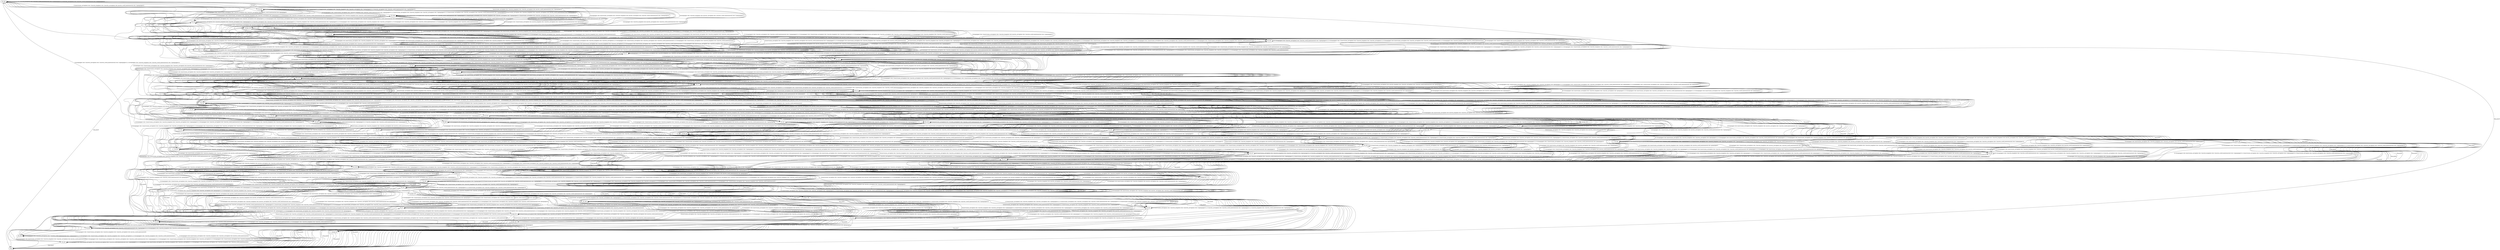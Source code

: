 digraph "" {
T0_S39;
T0_S38;
T0_S59;
accept_S49;
T0_S31;
T0_S30;
T0_S33;
T0_S32;
T0_S35;
T0_S34;
T0_S37;
T0_S36;
T0_S43;
accept_S22;
accept_S23;
accept_S52;
accept_S21;
T0_S51;
accept_S48;
T0_S58;
T0_S57;
T0_S56;
T0_S55;
T0_S27;
trap;
T0_S40;
T0_S41;
T0_S28;
T0_S29;
T0_S44;
T0_S45;
T0_S60;
T0_S61;
accept_S53;
T0_S20;
T0_S26;
accept_S9;
T0_S24;
T0_S25;
T0_S3;
T0_S1;
T0_S7;
accept_S46;
accept_S15;
T0_S62;
T0_S8;
T0_S54;
T0_init;
T0_S42;
T0_S50;
accept_S2;
accept_S47;
accept_S6;
accept_S5;
accept_S4;
T0_S13;
T0_S12;
T0_S11;
T0_S10;
T0_S16;
T0_S14;
accept_S17;
T0_S19;
T0_S18;
T0_S39 -> T0_S39  [guard="(((!(closegripper)) && (!(moveto_bunplate)) && (!(moveto_world_baxterneutral)) && (!(opengripper))) || ((!(moveto_serveplate)) && (!(moveto_world_baxterneutral)) && (!(opengripper))))", input="set([0, 1, 2, 3, 4, 5, 65, 8, 9, 10, 11, 12, 13, 75, 67, 66, 64, 72, 73, 74])", key=0, label="(((!(closegripper)) && (!(moveto_bunplate)) && (!(moveto_world_baxterneutral)) && (!(opengripper))) || ((!(moveto_serveplate)) && (!(moveto_world_baxterneutral)) && (!(opengripper))))", weight=0];
T0_S39 -> T0_S38  [guard="((!(inservezone_serveplate)) && (!(moveto_bunplate)) && (!(moveto_serveplate)) && (moveto_world_baxterneutral) && (!(opengripper)))", input="set([32, 33, 34, 35])", key=0, label="((!(inservezone_serveplate)) && (!(moveto_bunplate)) && (!(moveto_serveplate)) && (moveto_world_baxterneutral) && (!(opengripper)))", weight=0];
T0_S39 -> T0_S28  [guard="((!(closegripper)) && (!(inservezone_serveplate)) && (moveto_bunplate) && (!(moveto_serveplate)) && (!(moveto_world_baxterneutral)) && (opengripper))", input="set([80, 81])", key=0, label="((!(closegripper)) && (!(inservezone_serveplate)) && (moveto_bunplate) && (!(moveto_serveplate)) && (!(moveto_world_baxterneutral)) && (opengripper))", weight=0];
T0_S39 -> T0_S36  [guard="((inservezone_serveplate) && (!(moveto_bunplate)) && (!(moveto_serveplate)) && (moveto_world_baxterneutral) && (!(opengripper)))", input="set([40, 41, 42, 43])", key=0, label="((inservezone_serveplate) && (!(moveto_bunplate)) && (!(moveto_serveplate)) && (moveto_world_baxterneutral) && (!(opengripper)))", weight=0];
T0_S39 -> T0_S13  [guard="((!(closegripper)) && (inservezone_serveplate) && (!(moveto_bunplate)) && (!(moveto_serveplate)) && (moveto_world_baxterneutral) && (opengripper))", input="set([56, 57])", key=0, label="((!(closegripper)) && (inservezone_serveplate) && (!(moveto_bunplate)) && (!(moveto_serveplate)) && (moveto_world_baxterneutral) && (opengripper))", weight=0];
T0_S39 -> T0_S16  [guard="(((!(closegripper)) && (!(moveto_serveplate)) && (!(moveto_world_baxterneutral)) && (opengripper)) || ((!(closegripper)) && (!(moveto_bunplate)) && (!(moveto_world_baxterneutral)) && (opengripper)))", input="set([80, 81, 16, 17, 20, 21, 89, 24, 25, 28, 29, 88])", key=0, label="(((!(closegripper)) && (!(moveto_serveplate)) && (!(moveto_world_baxterneutral)) && (opengripper)) || ((!(closegripper)) && (!(moveto_bunplate)) && (!(moveto_world_baxterneutral)) && (opengripper)))", weight=0];
T0_S39 -> T0_S14  [guard="((!(closegripper)) && (!(inservezone_serveplate)) && (!(moveto_bunplate)) && (!(moveto_serveplate)) && (moveto_world_baxterneutral) && (opengripper))", input="set([48, 49])", key=0, label="((!(closegripper)) && (!(inservezone_serveplate)) && (!(moveto_bunplate)) && (!(moveto_serveplate)) && (moveto_world_baxterneutral) && (opengripper))", weight=0];
T0_S39 -> T0_S8  [guard="((closegripper) && (!(moveto_bunplate)) && (moveto_serveplate) && (!(moveto_world_baxterneutral)) && (!(opengripper)))", input="set([15, 14, 6, 7])", key=0, label="((closegripper) && (!(moveto_bunplate)) && (moveto_serveplate) && (!(moveto_world_baxterneutral)) && (!(opengripper)))", weight=0];
T0_S39 -> trap  [guard=trap_guard, input="set([18, 19, 22, 23, 26, 27, 30, 31, 36, 37, 38, 39, 44, 45, 46, 47, 50, 51, 52, 53, 54, 55, 58, 59, 60, 61, 62, 63, 68, 69, 70, 71, 76, 77, 78, 79, 82, 83, 84, 85, 86, 87, 90, 91, 92, 93, 94, 95, 96, 97, 98, 99, 100, 101, 102, 103, 104, 105, 106, 107, 108, 109, 110, 111, 112, 113, 114, 115, 116, 117, 118, 119, 120, 121, 122, 123, 124, 125, 126, 127])", key=0, label=trap_guard, weight=0];
T0_S38 -> T0_S13  [guard="((!(closegripper)) && (inservezone_serveplate) && (!(moveto_bunplate)) && (!(moveto_serveplate)) && (moveto_world_baxterneutral) && (opengripper))", input="set([56, 57])", key=0, label="((!(closegripper)) && (inservezone_serveplate) && (!(moveto_bunplate)) && (!(moveto_serveplate)) && (moveto_world_baxterneutral) && (opengripper))", weight=0];
T0_S38 -> T0_S38  [guard="(((!(closegripper)) && (!(moveto_bunplate)) && (!(moveto_world_baxterneutral)) && (!(opengripper))) || ((!(inservezone_serveplate)) && (!(moveto_bunplate)) && (!(moveto_serveplate)) && (!(opengripper))) || ((!(moveto_serveplate)) && (!(moveto_world_baxterneutral)) && (!(opengripper))))", input="set([0, 1, 2, 3, 4, 5, 65, 8, 9, 10, 11, 12, 13, 75, 67, 66, 32, 33, 34, 35, 64, 72, 73, 74])", key=0, label="(((!(closegripper)) && (!(moveto_bunplate)) && (!(moveto_world_baxterneutral)) && (!(opengripper))) || ((!(inservezone_serveplate)) && (!(moveto_bunplate)) && (!(moveto_serveplate)) && (!(opengripper))) || ((!(moveto_serveplate)) && (!(moveto_world_baxterneutral)) && (!(opengripper))))", weight=0];
T0_S38 -> T0_S36  [guard="((inservezone_serveplate) && (!(moveto_bunplate)) && (!(moveto_serveplate)) && (moveto_world_baxterneutral) && (!(opengripper)))", input="set([40, 41, 42, 43])", key=0, label="((inservezone_serveplate) && (!(moveto_bunplate)) && (!(moveto_serveplate)) && (moveto_world_baxterneutral) && (!(opengripper)))", weight=0];
T0_S38 -> T0_S3  [guard="((closegripper) && (!(moveto_bunplate)) && (moveto_serveplate) && (!(moveto_world_baxterneutral)) && (!(opengripper)))", input="set([15, 14, 6, 7])", key=0, label="((closegripper) && (!(moveto_bunplate)) && (moveto_serveplate) && (!(moveto_world_baxterneutral)) && (!(opengripper)))", weight=0];
T0_S38 -> trap  [guard=trap_guard, input="set([18, 19, 22, 23, 26, 27, 30, 31, 36, 37, 38, 39, 44, 45, 46, 47, 50, 51, 52, 53, 54, 55, 58, 59, 60, 61, 62, 63, 68, 69, 70, 71, 76, 77, 78, 79, 82, 83, 84, 85, 86, 87, 90, 91, 92, 93, 94, 95, 96, 97, 98, 99, 100, 101, 102, 103, 104, 105, 106, 107, 108, 109, 110, 111, 112, 113, 114, 115, 116, 117, 118, 119, 120, 121, 122, 123, 124, 125, 126, 127])", key=0, label=trap_guard, weight=0];
T0_S38 -> T0_S14  [guard="(((!(closegripper)) && (!(inservezone_serveplate)) && (!(moveto_bunplate)) && (!(moveto_serveplate)) && (opengripper)) || ((!(closegripper)) && (!(moveto_serveplate)) && (!(moveto_world_baxterneutral)) && (opengripper)) || ((!(closegripper)) && (!(moveto_bunplate)) && (!(moveto_world_baxterneutral)) && (opengripper)))", input="set([80, 17, 16, 49, 48, 81, 20, 21, 25, 24, 89, 28, 29, 88])", key=0, label="(((!(closegripper)) && (!(inservezone_serveplate)) && (!(moveto_bunplate)) && (!(moveto_serveplate)) && (opengripper)) || ((!(closegripper)) && (!(moveto_serveplate)) && (!(moveto_world_baxterneutral)) && (opengripper)) || ((!(closegripper)) && (!(moveto_bunplate)) && (!(moveto_world_baxterneutral)) && (opengripper)))", weight=0];
T0_S38 -> accept_S22  [guard="((!(closegripper)) && (!(inservezone_serveplate)) && (moveto_bunplate) && (!(moveto_serveplate)) && (!(moveto_world_baxterneutral)) && (opengripper))", input="set([80, 81])", key=0, label="((!(closegripper)) && (!(inservezone_serveplate)) && (moveto_bunplate) && (!(moveto_serveplate)) && (!(moveto_world_baxterneutral)) && (opengripper))", weight=0];
T0_S38 -> accept_S23  [guard="((!(closegripper)) && (inservezone_serveplate) && (moveto_bunplate) && (!(moveto_serveplate)) && (!(moveto_world_baxterneutral)) && (opengripper))", input="set([88, 89])", key=0, label="((!(closegripper)) && (inservezone_serveplate) && (moveto_bunplate) && (!(moveto_serveplate)) && (!(moveto_world_baxterneutral)) && (opengripper))", weight=0];
T0_S59 -> T0_S59  [guard="(((!(closegripper)) && (!(inservezone_serveplate)) && (!(moveto_bunplate)) && (!(moveto_world_baxterneutral)) && (!(opengripper))) || ((!(inservezone_serveplate)) && (!(moveto_bunplate)) && (!(moveto_serveplate)) && (!(opengripper))) || ((!(inservezone_serveplate)) && (!(moveto_serveplate)) && (!(moveto_world_baxterneutral)) && (!(opengripper))))", input="set([0, 1, 2, 3, 4, 5, 65, 32, 64, 67, 34, 35, 66, 33])", key=0, label="(((!(closegripper)) && (!(inservezone_serveplate)) && (!(moveto_bunplate)) && (!(moveto_world_baxterneutral)) && (!(opengripper))) || ((!(inservezone_serveplate)) && (!(moveto_bunplate)) && (!(moveto_serveplate)) && (!(opengripper))) || ((!(inservezone_serveplate)) && (!(moveto_serveplate)) && (!(moveto_world_baxterneutral)) && (!(opengripper))))", weight=0];
T0_S59 -> T0_S58  [guard="(((!(closegripper)) && (inservezone_serveplate) && (!(moveto_bunplate)) && (!(moveto_world_baxterneutral)) && (!(opengripper))) || ((inservezone_serveplate) && (!(moveto_serveplate)) && (!(moveto_world_baxterneutral)) && (!(opengripper))))", input="set([75, 8, 9, 10, 11, 12, 13, 72, 73, 74])", key=0, label="(((!(closegripper)) && (inservezone_serveplate) && (!(moveto_bunplate)) && (!(moveto_world_baxterneutral)) && (!(opengripper))) || ((inservezone_serveplate) && (!(moveto_serveplate)) && (!(moveto_world_baxterneutral)) && (!(opengripper))))", weight=0];
T0_S59 -> T0_S57  [guard="((inservezone_serveplate) && (!(moveto_bunplate)) && (!(moveto_serveplate)) && (moveto_world_baxterneutral) && (!(opengripper)))", input="set([40, 41, 42, 43])", key=0, label="((inservezone_serveplate) && (!(moveto_bunplate)) && (!(moveto_serveplate)) && (moveto_world_baxterneutral) && (!(opengripper)))", weight=0];
T0_S59 -> T0_S30  [guard="(((!(closegripper)) && (!(inservezone_serveplate)) && (!(moveto_bunplate)) && (!(moveto_serveplate)) && (opengripper)) || ((!(closegripper)) && (!(inservezone_serveplate)) && (!(moveto_serveplate)) && (!(moveto_world_baxterneutral)) && (opengripper)) || ((!(closegripper)) && (!(inservezone_serveplate)) && (!(moveto_bunplate)) && (!(moveto_world_baxterneutral)) && (opengripper)))", input="set([48, 81, 17, 21, 16, 49, 80, 20])", key=0, label="(((!(closegripper)) && (!(inservezone_serveplate)) && (!(moveto_bunplate)) && (!(moveto_serveplate)) && (opengripper)) || ((!(closegripper)) && (!(inservezone_serveplate)) && (!(moveto_serveplate)) && (!(moveto_world_baxterneutral)) && (opengripper)) || ((!(closegripper)) && (!(inservezone_serveplate)) && (!(moveto_bunplate)) && (!(moveto_world_baxterneutral)) && (opengripper)))", weight=0];
T0_S59 -> T0_S55  [guard="((closegripper) && (inservezone_serveplate) && (!(moveto_bunplate)) && (moveto_serveplate) && (!(moveto_world_baxterneutral)) && (!(opengripper)))", input="set([14, 15])", key=0, label="((closegripper) && (inservezone_serveplate) && (!(moveto_bunplate)) && (moveto_serveplate) && (!(moveto_world_baxterneutral)) && (!(opengripper)))", weight=0];
T0_S59 -> T0_S24  [guard="((!(closegripper)) && (inservezone_serveplate) && (!(moveto_bunplate)) && (!(moveto_serveplate)) && (moveto_world_baxterneutral) && (opengripper))", input="set([56, 57])", key=0, label="((!(closegripper)) && (inservezone_serveplate) && (!(moveto_bunplate)) && (!(moveto_serveplate)) && (moveto_world_baxterneutral) && (opengripper))", weight=0];
T0_S59 -> T0_S25  [guard="(((!(closegripper)) && (inservezone_serveplate) && (!(moveto_serveplate)) && (!(moveto_world_baxterneutral)) && (opengripper)) || ((!(closegripper)) && (inservezone_serveplate) && (!(moveto_bunplate)) && (!(moveto_world_baxterneutral)) && (opengripper)))", input="set([88, 89, 24, 25, 28, 29])", key=0, label="(((!(closegripper)) && (inservezone_serveplate) && (!(moveto_serveplate)) && (!(moveto_world_baxterneutral)) && (opengripper)) || ((!(closegripper)) && (inservezone_serveplate) && (!(moveto_bunplate)) && (!(moveto_world_baxterneutral)) && (opengripper)))", weight=0];
T0_S59 -> trap  [guard=trap_guard, input="set([18, 19, 22, 23, 26, 27, 30, 31, 36, 37, 38, 39, 44, 45, 46, 47, 50, 51, 52, 53, 54, 55, 58, 59, 60, 61, 62, 63, 68, 69, 70, 71, 76, 77, 78, 79, 82, 83, 84, 85, 86, 87, 90, 91, 92, 93, 94, 95, 96, 97, 98, 99, 100, 101, 102, 103, 104, 105, 106, 107, 108, 109, 110, 111, 112, 113, 114, 115, 116, 117, 118, 119, 120, 121, 122, 123, 124, 125, 126, 127])", key=0, label=trap_guard, weight=0];
T0_S59 -> T0_S56  [guard="((closegripper) && (!(inservezone_serveplate)) && (!(moveto_bunplate)) && (moveto_serveplate) && (!(moveto_world_baxterneutral)) && (!(opengripper)))", input="set([6, 7])", key=0, label="((closegripper) && (!(inservezone_serveplate)) && (!(moveto_bunplate)) && (moveto_serveplate) && (!(moveto_world_baxterneutral)) && (!(opengripper)))", weight=0];
accept_S49 -> T0_S59  [guard="(((!(closegripper)) && (!(inservezone_serveplate)) && (!(moveto_bunplate)) && (!(moveto_world_baxterneutral)) && (!(opengripper))) || ((!(inservezone_serveplate)) && (!(moveto_bunplate)) && (!(moveto_serveplate)) && (!(opengripper))) || ((!(inservezone_serveplate)) && (!(moveto_serveplate)) && (!(moveto_world_baxterneutral)) && (!(opengripper))))", input="set([0, 1, 2, 3, 4, 5, 65, 32, 64, 67, 34, 35, 66, 33])", key=0, label="(((!(closegripper)) && (!(inservezone_serveplate)) && (!(moveto_bunplate)) && (!(moveto_world_baxterneutral)) && (!(opengripper))) || ((!(inservezone_serveplate)) && (!(moveto_bunplate)) && (!(moveto_serveplate)) && (!(opengripper))) || ((!(inservezone_serveplate)) && (!(moveto_serveplate)) && (!(moveto_world_baxterneutral)) && (!(opengripper))))", weight=0];
accept_S49 -> T0_S58  [guard="(((!(closegripper)) && (inservezone_serveplate) && (!(moveto_bunplate)) && (!(moveto_world_baxterneutral)) && (!(opengripper))) || ((inservezone_serveplate) && (!(moveto_serveplate)) && (!(moveto_world_baxterneutral)) && (!(opengripper))))", input="set([75, 8, 9, 10, 11, 12, 13, 72, 73, 74])", key=0, label="(((!(closegripper)) && (inservezone_serveplate) && (!(moveto_bunplate)) && (!(moveto_world_baxterneutral)) && (!(opengripper))) || ((inservezone_serveplate) && (!(moveto_serveplate)) && (!(moveto_world_baxterneutral)) && (!(opengripper))))", weight=0];
accept_S49 -> T0_S57  [guard="((inservezone_serveplate) && (!(moveto_bunplate)) && (!(moveto_serveplate)) && (moveto_world_baxterneutral) && (!(opengripper)))", input="set([40, 41, 42, 43])", key=0, label="((inservezone_serveplate) && (!(moveto_bunplate)) && (!(moveto_serveplate)) && (moveto_world_baxterneutral) && (!(opengripper)))", weight=0];
accept_S49 -> T0_S30  [guard="(((!(closegripper)) && (!(inservezone_serveplate)) && (!(moveto_bunplate)) && (!(moveto_serveplate)) && (opengripper)) || ((!(closegripper)) && (!(inservezone_serveplate)) && (!(moveto_serveplate)) && (!(moveto_world_baxterneutral)) && (opengripper)) || ((!(closegripper)) && (!(inservezone_serveplate)) && (!(moveto_bunplate)) && (!(moveto_world_baxterneutral)) && (opengripper)))", input="set([48, 81, 17, 21, 16, 49, 80, 20])", key=0, label="(((!(closegripper)) && (!(inservezone_serveplate)) && (!(moveto_bunplate)) && (!(moveto_serveplate)) && (opengripper)) || ((!(closegripper)) && (!(inservezone_serveplate)) && (!(moveto_serveplate)) && (!(moveto_world_baxterneutral)) && (opengripper)) || ((!(closegripper)) && (!(inservezone_serveplate)) && (!(moveto_bunplate)) && (!(moveto_world_baxterneutral)) && (opengripper)))", weight=0];
accept_S49 -> T0_S55  [guard="((closegripper) && (inservezone_serveplate) && (!(moveto_bunplate)) && (moveto_serveplate) && (!(moveto_world_baxterneutral)) && (!(opengripper)))", input="set([14, 15])", key=0, label="((closegripper) && (inservezone_serveplate) && (!(moveto_bunplate)) && (moveto_serveplate) && (!(moveto_world_baxterneutral)) && (!(opengripper)))", weight=0];
accept_S49 -> T0_S24  [guard="((!(closegripper)) && (inservezone_serveplate) && (!(moveto_bunplate)) && (!(moveto_serveplate)) && (moveto_world_baxterneutral) && (opengripper))", input="set([56, 57])", key=0, label="((!(closegripper)) && (inservezone_serveplate) && (!(moveto_bunplate)) && (!(moveto_serveplate)) && (moveto_world_baxterneutral) && (opengripper))", weight=0];
accept_S49 -> T0_S25  [guard="(((!(closegripper)) && (inservezone_serveplate) && (!(moveto_serveplate)) && (!(moveto_world_baxterneutral)) && (opengripper)) || ((!(closegripper)) && (inservezone_serveplate) && (!(moveto_bunplate)) && (!(moveto_world_baxterneutral)) && (opengripper)))", input="set([88, 89, 24, 25, 28, 29])", key=0, label="(((!(closegripper)) && (inservezone_serveplate) && (!(moveto_serveplate)) && (!(moveto_world_baxterneutral)) && (opengripper)) || ((!(closegripper)) && (inservezone_serveplate) && (!(moveto_bunplate)) && (!(moveto_world_baxterneutral)) && (opengripper)))", weight=0];
accept_S49 -> trap  [guard=trap_guard, input="set([18, 19, 22, 23, 26, 27, 30, 31, 36, 37, 38, 39, 44, 45, 46, 47, 50, 51, 52, 53, 54, 55, 58, 59, 60, 61, 62, 63, 68, 69, 70, 71, 76, 77, 78, 79, 82, 83, 84, 85, 86, 87, 90, 91, 92, 93, 94, 95, 96, 97, 98, 99, 100, 101, 102, 103, 104, 105, 106, 107, 108, 109, 110, 111, 112, 113, 114, 115, 116, 117, 118, 119, 120, 121, 122, 123, 124, 125, 126, 127])", key=0, label=trap_guard, weight=0];
accept_S49 -> T0_S56  [guard="((closegripper) && (!(inservezone_serveplate)) && (!(moveto_bunplate)) && (moveto_serveplate) && (!(moveto_world_baxterneutral)) && (!(opengripper)))", input="set([6, 7])", key=0, label="((closegripper) && (!(inservezone_serveplate)) && (!(moveto_bunplate)) && (moveto_serveplate) && (!(moveto_world_baxterneutral)) && (!(opengripper)))", weight=0];
T0_S31 -> T0_S31  [guard="(((!(inservezone_serveplate)) && (!(moveto_serveplate)) && (!(moveto_world_baxterneutral)) && (!(opengripper))) || ((!(inservezone_serveplate)) && (!(moveto_bunplate)) && (!(moveto_world_baxterneutral)) && (!(opengripper))))", input="set([0, 1, 2, 3, 4, 5, 6, 65, 64, 7, 66, 67])", key=0, label="(((!(inservezone_serveplate)) && (!(moveto_serveplate)) && (!(moveto_world_baxterneutral)) && (!(opengripper))) || ((!(inservezone_serveplate)) && (!(moveto_bunplate)) && (!(moveto_world_baxterneutral)) && (!(opengripper))))", weight=0];
T0_S31 -> accept_S2  [guard="((!(closegripper)) && (!(inservezone_serveplate)) && (!(moveto_bunplate)) && (!(moveto_serveplate)) && (moveto_world_baxterneutral) && (opengripper))", input="set([48, 49])", key=0, label="((!(closegripper)) && (!(inservezone_serveplate)) && (!(moveto_bunplate)) && (!(moveto_serveplate)) && (moveto_world_baxterneutral) && (opengripper))", weight=0];
T0_S31 -> accept_S6  [guard="((!(closegripper)) && (inservezone_serveplate) && (!(moveto_bunplate)) && (!(moveto_serveplate)) && (moveto_world_baxterneutral) && (opengripper))", input="set([56, 57])", key=0, label="((!(closegripper)) && (inservezone_serveplate) && (!(moveto_bunplate)) && (!(moveto_serveplate)) && (moveto_world_baxterneutral) && (opengripper))", weight=0];
T0_S31 -> accept_S46  [guard="((inservezone_serveplate) && (!(moveto_bunplate)) && (!(moveto_serveplate)) && (moveto_world_baxterneutral) && (!(opengripper)))", input="set([40, 41, 42, 43])", key=0, label="((inservezone_serveplate) && (!(moveto_bunplate)) && (!(moveto_serveplate)) && (moveto_world_baxterneutral) && (!(opengripper)))", weight=0];
T0_S31 -> accept_S47  [guard="((!(inservezone_serveplate)) && (!(moveto_bunplate)) && (!(moveto_serveplate)) && (moveto_world_baxterneutral) && (!(opengripper)))", input="set([32, 33, 34, 35])", key=0, label="((!(inservezone_serveplate)) && (!(moveto_bunplate)) && (!(moveto_serveplate)) && (moveto_world_baxterneutral) && (!(opengripper)))", weight=0];
T0_S31 -> T0_S7  [guard="(((!(closegripper)) && (!(inservezone_serveplate)) && (!(moveto_serveplate)) && (!(moveto_world_baxterneutral)) && (opengripper)) || ((!(closegripper)) && (!(inservezone_serveplate)) && (!(moveto_bunplate)) && (!(moveto_world_baxterneutral)) && (opengripper)))", input="set([80, 81, 16, 17, 20, 21])", key=0, label="(((!(closegripper)) && (!(inservezone_serveplate)) && (!(moveto_serveplate)) && (!(moveto_world_baxterneutral)) && (opengripper)) || ((!(closegripper)) && (!(inservezone_serveplate)) && (!(moveto_bunplate)) && (!(moveto_world_baxterneutral)) && (opengripper)))", weight=0];
T0_S31 -> trap  [guard=trap_guard, input="set([18, 19, 22, 23, 26, 27, 30, 31, 36, 37, 38, 39, 44, 45, 46, 47, 50, 51, 52, 53, 54, 55, 58, 59, 60, 61, 62, 63, 68, 69, 70, 71, 76, 77, 78, 79, 82, 83, 84, 85, 86, 87, 90, 91, 92, 93, 94, 95, 96, 97, 98, 99, 100, 101, 102, 103, 104, 105, 106, 107, 108, 109, 110, 111, 112, 113, 114, 115, 116, 117, 118, 119, 120, 121, 122, 123, 124, 125, 126, 127])", key=0, label=trap_guard, weight=0];
T0_S31 -> T0_S8  [guard="(((inservezone_serveplate) && (!(moveto_serveplate)) && (!(moveto_world_baxterneutral)) && (!(opengripper))) || ((inservezone_serveplate) && (!(moveto_bunplate)) && (!(moveto_world_baxterneutral)) && (!(opengripper))) || ((!(closegripper)) && (inservezone_serveplate) && (!(moveto_serveplate)) && (!(moveto_world_baxterneutral))) || ((!(closegripper)) && (inservezone_serveplate) && (!(moveto_bunplate)) && (!(moveto_world_baxterneutral))))", input="set([75, 8, 9, 10, 11, 12, 13, 14, 15, 88, 25, 24, 89, 28, 29, 72, 73, 74])", key=0, label="(((inservezone_serveplate) && (!(moveto_serveplate)) && (!(moveto_world_baxterneutral)) && (!(opengripper))) || ((inservezone_serveplate) && (!(moveto_bunplate)) && (!(moveto_world_baxterneutral)) && (!(opengripper))) || ((!(closegripper)) && (inservezone_serveplate) && (!(moveto_serveplate)) && (!(moveto_world_baxterneutral))) || ((!(closegripper)) && (inservezone_serveplate) && (!(moveto_bunplate)) && (!(moveto_world_baxterneutral))))", weight=0];
T0_S30 -> T0_S31  [guard="((closegripper) && (!(inservezone_serveplate)) && (!(moveto_bunplate)) && (moveto_serveplate) && (!(moveto_world_baxterneutral)) && (!(opengripper)))", input="set([6, 7])", key=0, label="((closegripper) && (!(inservezone_serveplate)) && (!(moveto_bunplate)) && (moveto_serveplate) && (!(moveto_world_baxterneutral)) && (!(opengripper)))", weight=0];
T0_S30 -> T0_S30  [guard="(((!(inservezone_serveplate)) && (!(moveto_bunplate)) && (!(moveto_serveplate)) && (!(opengripper))) || ((!(inservezone_serveplate)) && (!(moveto_serveplate)) && (!(moveto_world_baxterneutral)) && (!(opengripper))) || ((!(inservezone_serveplate)) && (!(moveto_bunplate)) && (!(moveto_world_baxterneutral)) && (!(opengripper))) || ((!(closegripper)) && (!(inservezone_serveplate)) && (!(moveto_bunplate)) && (!(moveto_serveplate))) || ((!(closegripper)) && (!(inservezone_serveplate)) && (!(moveto_serveplate)) && (!(moveto_world_baxterneutral))) || ((!(closegripper)) && (!(inservezone_serveplate)) && (!(moveto_bunplate)) && (!(moveto_world_baxterneutral))))", input="set([0, 1, 2, 3, 4, 5, 6, 65, 64, 66, 16, 17, 67, 20, 21, 32, 33, 34, 35, 81, 80, 7, 48, 49])", key=0, label="(((!(inservezone_serveplate)) && (!(moveto_bunplate)) && (!(moveto_serveplate)) && (!(opengripper))) || ((!(inservezone_serveplate)) && (!(moveto_serveplate)) && (!(moveto_world_baxterneutral)) && (!(opengripper))) || ((!(inservezone_serveplate)) && (!(moveto_bunplate)) && (!(moveto_world_baxterneutral)) && (!(opengripper))) || ((!(closegripper)) && (!(inservezone_serveplate)) && (!(moveto_bunplate)) && (!(moveto_serveplate))) || ((!(closegripper)) && (!(inservezone_serveplate)) && (!(moveto_serveplate)) && (!(moveto_world_baxterneutral))) || ((!(closegripper)) && (!(inservezone_serveplate)) && (!(moveto_bunplate)) && (!(moveto_world_baxterneutral))))", weight=0];
T0_S30 -> T0_S24  [guard="(((inservezone_serveplate) && (!(moveto_bunplate)) && (!(moveto_serveplate)) && (moveto_world_baxterneutral) && (!(opengripper))) || ((!(closegripper)) && (inservezone_serveplate) && (!(moveto_bunplate)) && (!(moveto_serveplate)) && (moveto_world_baxterneutral)))", input="set([40, 41, 42, 43, 56, 57])", key=0, label="(((inservezone_serveplate) && (!(moveto_bunplate)) && (!(moveto_serveplate)) && (moveto_world_baxterneutral) && (!(opengripper))) || ((!(closegripper)) && (inservezone_serveplate) && (!(moveto_bunplate)) && (!(moveto_serveplate)) && (moveto_world_baxterneutral)))", weight=0];
T0_S30 -> T0_S25  [guard="(((inservezone_serveplate) && (!(moveto_serveplate)) && (!(moveto_world_baxterneutral)) && (!(opengripper))) || ((inservezone_serveplate) && (!(moveto_bunplate)) && (!(moveto_world_baxterneutral)) && (!(opengripper))) || ((!(closegripper)) && (inservezone_serveplate) && (!(moveto_serveplate)) && (!(moveto_world_baxterneutral))) || ((!(closegripper)) && (inservezone_serveplate) && (!(moveto_bunplate)) && (!(moveto_world_baxterneutral))))", input="set([75, 8, 9, 10, 11, 12, 13, 14, 15, 88, 25, 24, 89, 28, 29, 72, 73, 74])", key=0, label="(((inservezone_serveplate) && (!(moveto_serveplate)) && (!(moveto_world_baxterneutral)) && (!(opengripper))) || ((inservezone_serveplate) && (!(moveto_bunplate)) && (!(moveto_world_baxterneutral)) && (!(opengripper))) || ((!(closegripper)) && (inservezone_serveplate) && (!(moveto_serveplate)) && (!(moveto_world_baxterneutral))) || ((!(closegripper)) && (inservezone_serveplate) && (!(moveto_bunplate)) && (!(moveto_world_baxterneutral))))", weight=0];
T0_S30 -> trap  [guard=trap_guard, input="set([18, 19, 22, 23, 26, 27, 30, 31, 36, 37, 38, 39, 44, 45, 46, 47, 50, 51, 52, 53, 54, 55, 58, 59, 60, 61, 62, 63, 68, 69, 70, 71, 76, 77, 78, 79, 82, 83, 84, 85, 86, 87, 90, 91, 92, 93, 94, 95, 96, 97, 98, 99, 100, 101, 102, 103, 104, 105, 106, 107, 108, 109, 110, 111, 112, 113, 114, 115, 116, 117, 118, 119, 120, 121, 122, 123, 124, 125, 126, 127])", key=0, label=trap_guard, weight=0];
T0_S30 -> T0_S8  [guard="((closegripper) && (inservezone_serveplate) && (!(moveto_bunplate)) && (moveto_serveplate) && (!(moveto_world_baxterneutral)) && (!(opengripper)))", input="set([14, 15])", key=0, label="((closegripper) && (inservezone_serveplate) && (!(moveto_bunplate)) && (moveto_serveplate) && (!(moveto_world_baxterneutral)) && (!(opengripper)))", weight=0];
T0_S33 -> T0_S13  [guard="((closegripper) && (inservezone_serveplate) && (!(moveto_bunplate)) && (!(moveto_serveplate)) && (moveto_world_baxterneutral) && (!(opengripper)))", input="set([42, 43])", key=0, label="((closegripper) && (inservezone_serveplate) && (!(moveto_bunplate)) && (!(moveto_serveplate)) && (moveto_world_baxterneutral) && (!(opengripper)))", weight=0];
T0_S33 -> T0_S33  [guard="(((!(closegripper)) && (!(moveto_serveplate)) && (!(moveto_world_baxterneutral)) && (!(opengripper))) || ((!(closegripper)) && (!(inservezone_serveplate)) && (!(moveto_bunplate)) && (!(moveto_serveplate))) || ((!(closegripper)) && (!(moveto_bunplate)) && (!(moveto_world_baxterneutral))))", input="set([0, 1, 4, 5, 65, 64, 9, 12, 13, 16, 17, 20, 21, 24, 25, 28, 29, 32, 33, 48, 49, 8, 73, 72])", key=0, label="(((!(closegripper)) && (!(moveto_serveplate)) && (!(moveto_world_baxterneutral)) && (!(opengripper))) || ((!(closegripper)) && (!(inservezone_serveplate)) && (!(moveto_bunplate)) && (!(moveto_serveplate))) || ((!(closegripper)) && (!(moveto_bunplate)) && (!(moveto_world_baxterneutral))))", weight=0];
T0_S33 -> T0_S32  [guard="((!(closegripper)) && (inservezone_serveplate) && (!(moveto_bunplate)) && (!(moveto_serveplate)) && (moveto_world_baxterneutral))", input="set([40, 41, 57, 56])", key=0, label="((!(closegripper)) && (inservezone_serveplate) && (!(moveto_bunplate)) && (!(moveto_serveplate)) && (moveto_world_baxterneutral))", weight=0];
T0_S33 -> trap  [guard=trap_guard, input="set([18, 19, 22, 23, 26, 27, 30, 31, 36, 37, 38, 39, 44, 45, 46, 47, 50, 51, 52, 53, 54, 55, 58, 59, 60, 61, 62, 63, 68, 69, 70, 71, 76, 77, 78, 79, 80, 81, 82, 83, 84, 85, 86, 87, 88, 89, 90, 91, 92, 93, 94, 95, 96, 97, 98, 99, 100, 101, 102, 103, 104, 105, 106, 107, 108, 109, 110, 111, 112, 113, 114, 115, 116, 117, 118, 119, 120, 121, 122, 123, 124, 125, 126, 127])", key=0, label=trap_guard, weight=0];
T0_S33 -> T0_S14  [guard="(((closegripper) && (!(inservezone_serveplate)) && (!(moveto_bunplate)) && (!(moveto_serveplate)) && (!(opengripper))) || ((closegripper) && (!(moveto_serveplate)) && (!(moveto_world_baxterneutral)) && (!(opengripper))) || ((closegripper) && (!(moveto_bunplate)) && (!(moveto_world_baxterneutral)) && (!(opengripper))))", input="set([2, 3, 6, 7, 10, 11, 66, 14, 15, 34, 75, 35, 67, 74])", key=0, label="(((closegripper) && (!(inservezone_serveplate)) && (!(moveto_bunplate)) && (!(moveto_serveplate)) && (!(opengripper))) || ((closegripper) && (!(moveto_serveplate)) && (!(moveto_world_baxterneutral)) && (!(opengripper))) || ((closegripper) && (!(moveto_bunplate)) && (!(moveto_world_baxterneutral)) && (!(opengripper))))", weight=0];
T0_S32 -> T0_S13  [guard="(((closegripper) && (inservezone_serveplate) && (!(moveto_bunplate)) && (!(moveto_serveplate)) && (!(opengripper))) || ((closegripper) && (inservezone_serveplate) && (!(moveto_serveplate)) && (!(moveto_world_baxterneutral)) && (!(opengripper))) || ((closegripper) && (inservezone_serveplate) && (!(moveto_bunplate)) && (!(moveto_world_baxterneutral)) && (!(opengripper))))", input="set([42, 75, 43, 10, 11, 74, 14, 15])", key=0, label="(((closegripper) && (inservezone_serveplate) && (!(moveto_bunplate)) && (!(moveto_serveplate)) && (!(opengripper))) || ((closegripper) && (inservezone_serveplate) && (!(moveto_serveplate)) && (!(moveto_world_baxterneutral)) && (!(opengripper))) || ((closegripper) && (inservezone_serveplate) && (!(moveto_bunplate)) && (!(moveto_world_baxterneutral)) && (!(opengripper))))", weight=0];
T0_S32 -> T0_S33  [guard="(((!(closegripper)) && (!(inservezone_serveplate)) && (!(moveto_serveplate)) && (!(moveto_world_baxterneutral)) && (!(opengripper))) || ((!(closegripper)) && (!(inservezone_serveplate)) && (!(moveto_bunplate)) && (!(moveto_serveplate))) || ((!(closegripper)) && (!(inservezone_serveplate)) && (!(moveto_bunplate)) && (!(moveto_world_baxterneutral))))", input="set([0, 1, 48, 33, 65, 32, 64, 16, 17, 20, 21, 4, 49, 5])", key=0, label="(((!(closegripper)) && (!(inservezone_serveplate)) && (!(moveto_serveplate)) && (!(moveto_world_baxterneutral)) && (!(opengripper))) || ((!(closegripper)) && (!(inservezone_serveplate)) && (!(moveto_bunplate)) && (!(moveto_serveplate))) || ((!(closegripper)) && (!(inservezone_serveplate)) && (!(moveto_bunplate)) && (!(moveto_world_baxterneutral))))", weight=0];
T0_S32 -> T0_S32  [guard="(((!(closegripper)) && (inservezone_serveplate) && (!(moveto_serveplate)) && (!(moveto_world_baxterneutral)) && (!(opengripper))) || ((!(closegripper)) && (inservezone_serveplate) && (!(moveto_bunplate)) && (!(moveto_serveplate))) || ((!(closegripper)) && (inservezone_serveplate) && (!(moveto_bunplate)) && (!(moveto_world_baxterneutral))))", input="set([25, 8, 73, 12, 13, 72, 9, 41, 24, 40, 56, 57, 28, 29])", key=0, label="(((!(closegripper)) && (inservezone_serveplate) && (!(moveto_serveplate)) && (!(moveto_world_baxterneutral)) && (!(opengripper))) || ((!(closegripper)) && (inservezone_serveplate) && (!(moveto_bunplate)) && (!(moveto_serveplate))) || ((!(closegripper)) && (inservezone_serveplate) && (!(moveto_bunplate)) && (!(moveto_world_baxterneutral))))", weight=0];
T0_S32 -> trap  [guard=trap_guard, input="set([18, 19, 22, 23, 26, 27, 30, 31, 36, 37, 38, 39, 44, 45, 46, 47, 50, 51, 52, 53, 54, 55, 58, 59, 60, 61, 62, 63, 68, 69, 70, 71, 76, 77, 78, 79, 80, 81, 82, 83, 84, 85, 86, 87, 88, 89, 90, 91, 92, 93, 94, 95, 96, 97, 98, 99, 100, 101, 102, 103, 104, 105, 106, 107, 108, 109, 110, 111, 112, 113, 114, 115, 116, 117, 118, 119, 120, 121, 122, 123, 124, 125, 126, 127])", key=0, label=trap_guard, weight=0];
T0_S32 -> T0_S14  [guard="(((closegripper) && (!(inservezone_serveplate)) && (!(moveto_bunplate)) && (!(moveto_serveplate)) && (!(opengripper))) || ((closegripper) && (!(inservezone_serveplate)) && (!(moveto_serveplate)) && (!(moveto_world_baxterneutral)) && (!(opengripper))) || ((closegripper) && (!(inservezone_serveplate)) && (!(moveto_bunplate)) && (!(moveto_world_baxterneutral)) && (!(opengripper))))", input="set([34, 35, 2, 3, 6, 7, 67, 66])", key=0, label="(((closegripper) && (!(inservezone_serveplate)) && (!(moveto_bunplate)) && (!(moveto_serveplate)) && (!(opengripper))) || ((closegripper) && (!(inservezone_serveplate)) && (!(moveto_serveplate)) && (!(moveto_world_baxterneutral)) && (!(opengripper))) || ((closegripper) && (!(inservezone_serveplate)) && (!(moveto_bunplate)) && (!(moveto_world_baxterneutral)) && (!(opengripper))))", weight=0];
T0_S35 -> T0_S38  [guard="(((closegripper) && (!(inservezone_serveplate)) && (!(moveto_bunplate)) && (!(moveto_serveplate)) && (!(opengripper))) || ((closegripper) && (!(inservezone_serveplate)) && (!(moveto_serveplate)) && (!(moveto_world_baxterneutral)) && (!(opengripper))) || ((closegripper) && (!(inservezone_serveplate)) && (!(moveto_bunplate)) && (!(moveto_world_baxterneutral)) && (!(opengripper))))", input="set([34, 35, 2, 3, 6, 7, 67, 66])", key=0, label="(((closegripper) && (!(inservezone_serveplate)) && (!(moveto_bunplate)) && (!(moveto_serveplate)) && (!(opengripper))) || ((closegripper) && (!(inservezone_serveplate)) && (!(moveto_serveplate)) && (!(moveto_world_baxterneutral)) && (!(opengripper))) || ((closegripper) && (!(inservezone_serveplate)) && (!(moveto_bunplate)) && (!(moveto_world_baxterneutral)) && (!(opengripper))))", weight=0];
T0_S35 -> T0_S35  [guard="(((inservezone_serveplate) && (!(moveto_bunplate)) && (!(moveto_serveplate)) && (!(opengripper))) || ((inservezone_serveplate) && (!(moveto_serveplate)) && (!(moveto_world_baxterneutral)) && (!(opengripper))) || ((inservezone_serveplate) && (!(moveto_bunplate)) && (!(moveto_world_baxterneutral)) && (!(opengripper))))", input="set([11, 8, 9, 10, 43, 12, 13, 14, 15, 40, 75, 42, 41, 73, 72, 74])", key=0, label="(((inservezone_serveplate) && (!(moveto_bunplate)) && (!(moveto_serveplate)) && (!(opengripper))) || ((inservezone_serveplate) && (!(moveto_serveplate)) && (!(moveto_world_baxterneutral)) && (!(opengripper))) || ((inservezone_serveplate) && (!(moveto_bunplate)) && (!(moveto_world_baxterneutral)) && (!(opengripper))))", weight=0];
T0_S35 -> T0_S37  [guard="(((!(inservezone_serveplate)) && (!(moveto_bunplate)) && (!(moveto_serveplate)) && (!(opengripper))) || ((!(inservezone_serveplate)) && (!(moveto_serveplate)) && (!(moveto_world_baxterneutral)) && (!(opengripper))) || ((!(inservezone_serveplate)) && (!(moveto_bunplate)) && (!(moveto_world_baxterneutral)) && (!(opengripper))))", input="set([0, 1, 2, 3, 32, 5, 65, 33, 64, 7, 66, 34, 67, 4, 6, 35])", key=0, label="(((!(inservezone_serveplate)) && (!(moveto_bunplate)) && (!(moveto_serveplate)) && (!(opengripper))) || ((!(inservezone_serveplate)) && (!(moveto_serveplate)) && (!(moveto_world_baxterneutral)) && (!(opengripper))) || ((!(inservezone_serveplate)) && (!(moveto_bunplate)) && (!(moveto_world_baxterneutral)) && (!(opengripper))))", weight=0];
T0_S35 -> T0_S36  [guard="(((closegripper) && (inservezone_serveplate) && (!(moveto_bunplate)) && (!(moveto_serveplate)) && (!(opengripper))) || ((closegripper) && (inservezone_serveplate) && (!(moveto_serveplate)) && (!(moveto_world_baxterneutral)) && (!(opengripper))) || ((closegripper) && (inservezone_serveplate) && (!(moveto_bunplate)) && (!(moveto_world_baxterneutral)) && (!(opengripper))))", input="set([42, 75, 43, 10, 11, 74, 14, 15])", key=0, label="(((closegripper) && (inservezone_serveplate) && (!(moveto_bunplate)) && (!(moveto_serveplate)) && (!(opengripper))) || ((closegripper) && (inservezone_serveplate) && (!(moveto_serveplate)) && (!(moveto_world_baxterneutral)) && (!(opengripper))) || ((closegripper) && (inservezone_serveplate) && (!(moveto_bunplate)) && (!(moveto_world_baxterneutral)) && (!(opengripper))))", weight=0];
T0_S35 -> T0_S12  [guard="(((!(closegripper)) && (!(inservezone_serveplate)) && (!(moveto_bunplate)) && (!(moveto_serveplate)) && (opengripper)) || ((!(closegripper)) && (!(inservezone_serveplate)) && (!(moveto_bunplate)) && (!(moveto_world_baxterneutral)) && (opengripper)))", input="set([48, 49, 16, 17, 20, 21])", key=0, label="(((!(closegripper)) && (!(inservezone_serveplate)) && (!(moveto_bunplate)) && (!(moveto_serveplate)) && (opengripper)) || ((!(closegripper)) && (!(inservezone_serveplate)) && (!(moveto_bunplate)) && (!(moveto_world_baxterneutral)) && (opengripper)))", weight=0];
T0_S35 -> T0_S11  [guard="((!(closegripper)) && (!(inservezone_serveplate)) && (moveto_bunplate) && (!(moveto_serveplate)) && (!(moveto_world_baxterneutral)) && (opengripper))", input="set([80, 81])", key=0, label="((!(closegripper)) && (!(inservezone_serveplate)) && (moveto_bunplate) && (!(moveto_serveplate)) && (!(moveto_world_baxterneutral)) && (opengripper))", weight=0];
T0_S35 -> T0_S10  [guard="(((!(closegripper)) && (inservezone_serveplate) && (!(moveto_bunplate)) && (!(moveto_serveplate)) && (opengripper)) || ((!(closegripper)) && (inservezone_serveplate) && (!(moveto_serveplate)) && (!(moveto_world_baxterneutral)) && (opengripper)) || ((!(closegripper)) && (inservezone_serveplate) && (!(moveto_bunplate)) && (!(moveto_world_baxterneutral)) && (opengripper)))", input="set([24, 25, 57, 56, 89, 28, 29, 88])", key=0, label="(((!(closegripper)) && (inservezone_serveplate) && (!(moveto_bunplate)) && (!(moveto_serveplate)) && (opengripper)) || ((!(closegripper)) && (inservezone_serveplate) && (!(moveto_serveplate)) && (!(moveto_world_baxterneutral)) && (opengripper)) || ((!(closegripper)) && (inservezone_serveplate) && (!(moveto_bunplate)) && (!(moveto_world_baxterneutral)) && (opengripper)))", weight=0];
T0_S35 -> trap  [guard=trap_guard, input="set([18, 19, 22, 23, 26, 27, 30, 31, 36, 37, 38, 39, 44, 45, 46, 47, 50, 51, 52, 53, 54, 55, 58, 59, 60, 61, 62, 63, 68, 69, 70, 71, 76, 77, 78, 79, 82, 83, 84, 85, 86, 87, 90, 91, 92, 93, 94, 95, 96, 97, 98, 99, 100, 101, 102, 103, 104, 105, 106, 107, 108, 109, 110, 111, 112, 113, 114, 115, 116, 117, 118, 119, 120, 121, 122, 123, 124, 125, 126, 127])", key=0, label=trap_guard, weight=0];
T0_S34 -> T0_S39  [guard="((closegripper) && (!(moveto_bunplate)) && (moveto_serveplate) && (!(moveto_world_baxterneutral)) && (!(opengripper)))", input="set([15, 14, 6, 7])", key=0, label="((closegripper) && (!(moveto_bunplate)) && (moveto_serveplate) && (!(moveto_world_baxterneutral)) && (!(opengripper)))", weight=0];
T0_S34 -> T0_S26  [guard="((!(closegripper)) && (inservezone_serveplate) && (!(moveto_bunplate)) && (!(moveto_serveplate)) && (moveto_world_baxterneutral))", input="set([40, 41, 57, 56])", key=0, label="((!(closegripper)) && (inservezone_serveplate) && (!(moveto_bunplate)) && (!(moveto_serveplate)) && (moveto_world_baxterneutral))", weight=0];
T0_S34 -> T0_S34  [guard="(((!(closegripper)) && (!(moveto_serveplate)) && (!(moveto_world_baxterneutral)) && (!(opengripper))) || ((!(closegripper)) && (!(inservezone_serveplate)) && (!(moveto_bunplate)) && (!(moveto_serveplate))) || ((!(closegripper)) && (inservezone_serveplate) && (!(moveto_serveplate)) && (!(moveto_world_baxterneutral))) || ((!(closegripper)) && (!(moveto_bunplate)) && (!(moveto_world_baxterneutral))))", input="set([0, 1, 4, 5, 65, 64, 9, 12, 13, 16, 17, 20, 21, 25, 24, 89, 28, 29, 32, 33, 48, 49, 8, 73, 72, 88])", key=0, label="(((!(closegripper)) && (!(moveto_serveplate)) && (!(moveto_world_baxterneutral)) && (!(opengripper))) || ((!(closegripper)) && (!(inservezone_serveplate)) && (!(moveto_bunplate)) && (!(moveto_serveplate))) || ((!(closegripper)) && (inservezone_serveplate) && (!(moveto_serveplate)) && (!(moveto_world_baxterneutral))) || ((!(closegripper)) && (!(moveto_bunplate)) && (!(moveto_world_baxterneutral))))", weight=0];
T0_S34 -> T0_S37  [guard="((closegripper) && (!(moveto_bunplate)) && (moveto_serveplate) && (!(moveto_world_baxterneutral)) && (!(opengripper)))", input="set([15, 14, 6, 7])", key=0, label="((closegripper) && (!(moveto_bunplate)) && (moveto_serveplate) && (!(moveto_world_baxterneutral)) && (!(opengripper)))", weight=0];
T0_S34 -> T0_S27  [guard="((!(closegripper)) && (!(inservezone_serveplate)) && (moveto_bunplate) && (!(moveto_serveplate)) && (!(moveto_world_baxterneutral)) && (opengripper))", input="set([80, 81])", key=0, label="((!(closegripper)) && (!(inservezone_serveplate)) && (moveto_bunplate) && (!(moveto_serveplate)) && (!(moveto_world_baxterneutral)) && (opengripper))", weight=0];
T0_S34 -> T0_S24  [guard="((closegripper) && (inservezone_serveplate) && (!(moveto_bunplate)) && (!(moveto_serveplate)) && (moveto_world_baxterneutral) && (!(opengripper)))", input="set([42, 43])", key=0, label="((closegripper) && (inservezone_serveplate) && (!(moveto_bunplate)) && (!(moveto_serveplate)) && (moveto_world_baxterneutral) && (!(opengripper)))", weight=0];
T0_S34 -> T0_S25  [guard="(((closegripper) && (!(inservezone_serveplate)) && (!(moveto_bunplate)) && (!(moveto_serveplate)) && (!(opengripper))) || ((closegripper) && (!(moveto_serveplate)) && (!(moveto_world_baxterneutral)) && (!(opengripper))) || ((closegripper) && (!(moveto_bunplate)) && (!(moveto_world_baxterneutral)) && (!(opengripper))))", input="set([2, 3, 6, 7, 10, 11, 66, 14, 15, 34, 75, 35, 67, 74])", key=0, label="(((closegripper) && (!(inservezone_serveplate)) && (!(moveto_bunplate)) && (!(moveto_serveplate)) && (!(opengripper))) || ((closegripper) && (!(moveto_serveplate)) && (!(moveto_world_baxterneutral)) && (!(opengripper))) || ((closegripper) && (!(moveto_bunplate)) && (!(moveto_world_baxterneutral)) && (!(opengripper))))", weight=0];
T0_S34 -> trap  [guard=trap_guard, input="set([18, 19, 22, 23, 26, 27, 30, 31, 36, 37, 38, 39, 44, 45, 46, 47, 50, 51, 52, 53, 54, 55, 58, 59, 60, 61, 62, 63, 68, 69, 70, 71, 76, 77, 78, 79, 82, 83, 84, 85, 86, 87, 90, 91, 92, 93, 94, 95, 96, 97, 98, 99, 100, 101, 102, 103, 104, 105, 106, 107, 108, 109, 110, 111, 112, 113, 114, 115, 116, 117, 118, 119, 120, 121, 122, 123, 124, 125, 126, 127])", key=0, label=trap_guard, weight=0];
T0_S37 -> T0_S39  [guard="(((closegripper) && (!(moveto_serveplate)) && (!(moveto_world_baxterneutral)) && (!(opengripper))) || ((closegripper) && (!(moveto_bunplate)) && (!(moveto_world_baxterneutral)) && (!(opengripper))))", input="set([2, 75, 6, 7, 10, 11, 66, 14, 15, 3, 67, 74])", key=0, label="(((closegripper) && (!(moveto_serveplate)) && (!(moveto_world_baxterneutral)) && (!(opengripper))) || ((closegripper) && (!(moveto_bunplate)) && (!(moveto_world_baxterneutral)) && (!(opengripper))))", weight=0];
T0_S37 -> T0_S38  [guard="((closegripper) && (!(inservezone_serveplate)) && (!(moveto_bunplate)) && (!(moveto_serveplate)) && (moveto_world_baxterneutral) && (!(opengripper)))", input="set([34, 35])", key=0, label="((closegripper) && (!(inservezone_serveplate)) && (!(moveto_bunplate)) && (!(moveto_serveplate)) && (moveto_world_baxterneutral) && (!(opengripper)))", weight=0];
T0_S37 -> T0_S35  [guard="((inservezone_serveplate) && (!(moveto_bunplate)) && (!(moveto_serveplate)) && (moveto_world_baxterneutral) && (!(opengripper)))", input="set([40, 41, 42, 43])", key=0, label="((inservezone_serveplate) && (!(moveto_bunplate)) && (!(moveto_serveplate)) && (moveto_world_baxterneutral) && (!(opengripper)))", weight=0];
T0_S37 -> T0_S37  [guard="(((!(inservezone_serveplate)) && (!(moveto_bunplate)) && (!(moveto_serveplate)) && (!(opengripper))) || ((!(moveto_serveplate)) && (!(moveto_world_baxterneutral)) && (!(opengripper))) || ((!(moveto_bunplate)) && (!(moveto_world_baxterneutral)) && (!(opengripper))))", input="set([0, 1, 2, 3, 4, 5, 6, 65, 8, 9, 10, 11, 12, 66, 14, 13, 75, 67, 15, 32, 33, 34, 35, 64, 7, 72, 73, 74])", key=0, label="(((!(inservezone_serveplate)) && (!(moveto_bunplate)) && (!(moveto_serveplate)) && (!(opengripper))) || ((!(moveto_serveplate)) && (!(moveto_world_baxterneutral)) && (!(opengripper))) || ((!(moveto_bunplate)) && (!(moveto_world_baxterneutral)) && (!(opengripper))))", weight=0];
T0_S37 -> T0_S36  [guard="((closegripper) && (inservezone_serveplate) && (!(moveto_bunplate)) && (!(moveto_serveplate)) && (moveto_world_baxterneutral) && (!(opengripper)))", input="set([42, 43])", key=0, label="((closegripper) && (inservezone_serveplate) && (!(moveto_bunplate)) && (!(moveto_serveplate)) && (moveto_world_baxterneutral) && (!(opengripper)))", weight=0];
T0_S37 -> T0_S12  [guard="(((!(closegripper)) && (!(inservezone_serveplate)) && (!(moveto_bunplate)) && (!(moveto_serveplate)) && (opengripper)) || ((!(closegripper)) && (inservezone_serveplate) && (!(moveto_serveplate)) && (!(moveto_world_baxterneutral)) && (opengripper)) || ((!(closegripper)) && (!(moveto_bunplate)) && (!(moveto_world_baxterneutral)) && (opengripper)))", input="set([16, 17, 48, 49, 20, 21, 25, 24, 89, 28, 29, 88])", key=0, label="(((!(closegripper)) && (!(inservezone_serveplate)) && (!(moveto_bunplate)) && (!(moveto_serveplate)) && (opengripper)) || ((!(closegripper)) && (inservezone_serveplate) && (!(moveto_serveplate)) && (!(moveto_world_baxterneutral)) && (opengripper)) || ((!(closegripper)) && (!(moveto_bunplate)) && (!(moveto_world_baxterneutral)) && (opengripper)))", weight=0];
T0_S37 -> T0_S11  [guard="((!(closegripper)) && (!(inservezone_serveplate)) && (moveto_bunplate) && (!(moveto_serveplate)) && (!(moveto_world_baxterneutral)) && (opengripper))", input="set([80, 81])", key=0, label="((!(closegripper)) && (!(inservezone_serveplate)) && (moveto_bunplate) && (!(moveto_serveplate)) && (!(moveto_world_baxterneutral)) && (opengripper))", weight=0];
T0_S37 -> T0_S10  [guard="((!(closegripper)) && (inservezone_serveplate) && (!(moveto_bunplate)) && (!(moveto_serveplate)) && (moveto_world_baxterneutral) && (opengripper))", input="set([56, 57])", key=0, label="((!(closegripper)) && (inservezone_serveplate) && (!(moveto_bunplate)) && (!(moveto_serveplate)) && (moveto_world_baxterneutral) && (opengripper))", weight=0];
T0_S37 -> trap  [guard=trap_guard, input="set([18, 19, 22, 23, 26, 27, 30, 31, 36, 37, 38, 39, 44, 45, 46, 47, 50, 51, 52, 53, 54, 55, 58, 59, 60, 61, 62, 63, 68, 69, 70, 71, 76, 77, 78, 79, 82, 83, 84, 85, 86, 87, 90, 91, 92, 93, 94, 95, 96, 97, 98, 99, 100, 101, 102, 103, 104, 105, 106, 107, 108, 109, 110, 111, 112, 113, 114, 115, 116, 117, 118, 119, 120, 121, 122, 123, 124, 125, 126, 127])", key=0, label=trap_guard, weight=0];
T0_S36 -> T0_S13  [guard="(((!(closegripper)) && (inservezone_serveplate) && (!(moveto_bunplate)) && (!(moveto_serveplate)) && (opengripper)) || ((!(closegripper)) && (inservezone_serveplate) && (!(moveto_serveplate)) && (!(moveto_world_baxterneutral)) && (opengripper)) || ((!(closegripper)) && (inservezone_serveplate) && (!(moveto_bunplate)) && (!(moveto_world_baxterneutral)) && (opengripper)))", input="set([24, 25, 57, 56, 89, 28, 29, 88])", key=0, label="(((!(closegripper)) && (inservezone_serveplate) && (!(moveto_bunplate)) && (!(moveto_serveplate)) && (opengripper)) || ((!(closegripper)) && (inservezone_serveplate) && (!(moveto_serveplate)) && (!(moveto_world_baxterneutral)) && (opengripper)) || ((!(closegripper)) && (inservezone_serveplate) && (!(moveto_bunplate)) && (!(moveto_world_baxterneutral)) && (opengripper)))", weight=0];
T0_S36 -> T0_S38  [guard="(((!(closegripper)) && (!(inservezone_serveplate)) && (!(moveto_bunplate)) && (!(moveto_world_baxterneutral)) && (!(opengripper))) || ((!(inservezone_serveplate)) && (!(moveto_bunplate)) && (!(moveto_serveplate)) && (!(opengripper))) || ((!(inservezone_serveplate)) && (!(moveto_serveplate)) && (!(moveto_world_baxterneutral)) && (!(opengripper))))", input="set([0, 1, 2, 3, 4, 5, 65, 32, 64, 67, 34, 35, 66, 33])", key=0, label="(((!(closegripper)) && (!(inservezone_serveplate)) && (!(moveto_bunplate)) && (!(moveto_world_baxterneutral)) && (!(opengripper))) || ((!(inservezone_serveplate)) && (!(moveto_bunplate)) && (!(moveto_serveplate)) && (!(opengripper))) || ((!(inservezone_serveplate)) && (!(moveto_serveplate)) && (!(moveto_world_baxterneutral)) && (!(opengripper))))", weight=0];
T0_S36 -> T0_S36  [guard="(((!(closegripper)) && (inservezone_serveplate) && (!(moveto_bunplate)) && (!(moveto_world_baxterneutral)) && (!(opengripper))) || ((inservezone_serveplate) && (!(moveto_bunplate)) && (!(moveto_serveplate)) && (!(opengripper))) || ((inservezone_serveplate) && (!(moveto_serveplate)) && (!(moveto_world_baxterneutral)) && (!(opengripper))))", input="set([11, 8, 9, 10, 43, 12, 13, 40, 75, 74, 73, 41, 72, 42])", key=0, label="(((!(closegripper)) && (inservezone_serveplate) && (!(moveto_bunplate)) && (!(moveto_world_baxterneutral)) && (!(opengripper))) || ((inservezone_serveplate) && (!(moveto_bunplate)) && (!(moveto_serveplate)) && (!(opengripper))) || ((inservezone_serveplate) && (!(moveto_serveplate)) && (!(moveto_world_baxterneutral)) && (!(opengripper))))", weight=0];
T0_S36 -> T0_S3  [guard="((closegripper) && (!(inservezone_serveplate)) && (!(moveto_bunplate)) && (moveto_serveplate) && (!(moveto_world_baxterneutral)) && (!(opengripper)))", input="set([6, 7])", key=0, label="((closegripper) && (!(inservezone_serveplate)) && (!(moveto_bunplate)) && (moveto_serveplate) && (!(moveto_world_baxterneutral)) && (!(opengripper)))", weight=0];
T0_S36 -> T0_S1  [guard="((closegripper) && (inservezone_serveplate) && (!(moveto_bunplate)) && (moveto_serveplate) && (!(moveto_world_baxterneutral)) && (!(opengripper)))", input="set([14, 15])", key=0, label="((closegripper) && (inservezone_serveplate) && (!(moveto_bunplate)) && (moveto_serveplate) && (!(moveto_world_baxterneutral)) && (!(opengripper)))", weight=0];
T0_S36 -> trap  [guard=trap_guard, input="set([18, 19, 22, 23, 26, 27, 30, 31, 36, 37, 38, 39, 44, 45, 46, 47, 50, 51, 52, 53, 54, 55, 58, 59, 60, 61, 62, 63, 68, 69, 70, 71, 76, 77, 78, 79, 82, 83, 84, 85, 86, 87, 90, 91, 92, 93, 94, 95, 96, 97, 98, 99, 100, 101, 102, 103, 104, 105, 106, 107, 108, 109, 110, 111, 112, 113, 114, 115, 116, 117, 118, 119, 120, 121, 122, 123, 124, 125, 126, 127])", key=0, label=trap_guard, weight=0];
T0_S36 -> T0_S14  [guard="(((!(closegripper)) && (!(inservezone_serveplate)) && (!(moveto_bunplate)) && (!(moveto_serveplate)) && (opengripper)) || ((!(closegripper)) && (!(inservezone_serveplate)) && (!(moveto_serveplate)) && (!(moveto_world_baxterneutral)) && (opengripper)) || ((!(closegripper)) && (!(inservezone_serveplate)) && (!(moveto_bunplate)) && (!(moveto_world_baxterneutral)) && (opengripper)))", input="set([48, 81, 17, 21, 16, 49, 80, 20])", key=0, label="(((!(closegripper)) && (!(inservezone_serveplate)) && (!(moveto_bunplate)) && (!(moveto_serveplate)) && (opengripper)) || ((!(closegripper)) && (!(inservezone_serveplate)) && (!(moveto_serveplate)) && (!(moveto_world_baxterneutral)) && (opengripper)) || ((!(closegripper)) && (!(inservezone_serveplate)) && (!(moveto_bunplate)) && (!(moveto_world_baxterneutral)) && (opengripper)))", weight=0];
T0_S36 -> accept_S22  [guard="((!(closegripper)) && (!(inservezone_serveplate)) && (moveto_bunplate) && (!(moveto_serveplate)) && (!(moveto_world_baxterneutral)) && (opengripper))", input="set([80, 81])", key=0, label="((!(closegripper)) && (!(inservezone_serveplate)) && (moveto_bunplate) && (!(moveto_serveplate)) && (!(moveto_world_baxterneutral)) && (opengripper))", weight=0];
T0_S36 -> accept_S21  [guard="((!(closegripper)) && (inservezone_serveplate) && (moveto_bunplate) && (!(moveto_serveplate)) && (!(moveto_world_baxterneutral)) && (opengripper))", input="set([88, 89])", key=0, label="((!(closegripper)) && (inservezone_serveplate) && (moveto_bunplate) && (!(moveto_serveplate)) && (!(moveto_world_baxterneutral)) && (opengripper))", weight=0];
T0_S43 -> T0_S39  [guard="((closegripper) && (inservezone_serveplate) && (!(moveto_bunplate)) && (moveto_serveplate) && (!(moveto_world_baxterneutral)) && (!(opengripper)))", input="set([14, 15])", key=0, label="((closegripper) && (inservezone_serveplate) && (!(moveto_bunplate)) && (moveto_serveplate) && (!(moveto_world_baxterneutral)) && (!(opengripper)))", weight=0];
T0_S43 -> T0_S41  [guard="((closegripper) && (!(inservezone_serveplate)) && (!(moveto_bunplate)) && (moveto_serveplate) && (!(moveto_world_baxterneutral)) && (!(opengripper)))", input="set([6, 7])", key=0, label="((closegripper) && (!(inservezone_serveplate)) && (!(moveto_bunplate)) && (moveto_serveplate) && (!(moveto_world_baxterneutral)) && (!(opengripper)))", weight=0];
T0_S43 -> T0_S42  [guard="(((inservezone_serveplate) && (!(moveto_serveplate)) && (!(moveto_world_baxterneutral)) && (!(opengripper))) || ((inservezone_serveplate) && (!(moveto_bunplate)) && (!(moveto_world_baxterneutral)) && (!(opengripper))))", input="set([75, 8, 9, 10, 11, 12, 13, 14, 15, 72, 73, 74])", key=0, label="(((inservezone_serveplate) && (!(moveto_serveplate)) && (!(moveto_world_baxterneutral)) && (!(opengripper))) || ((inservezone_serveplate) && (!(moveto_bunplate)) && (!(moveto_world_baxterneutral)) && (!(opengripper))))", weight=0];
T0_S43 -> T0_S43  [guard="(((!(inservezone_serveplate)) && (!(moveto_serveplate)) && (!(moveto_world_baxterneutral)) && (!(opengripper))) || ((!(inservezone_serveplate)) && (!(moveto_bunplate)) && (!(moveto_world_baxterneutral)) && (!(opengripper))))", input="set([0, 1, 2, 3, 4, 5, 6, 65, 64, 7, 66, 67])", key=0, label="(((!(inservezone_serveplate)) && (!(moveto_serveplate)) && (!(moveto_world_baxterneutral)) && (!(opengripper))) || ((!(inservezone_serveplate)) && (!(moveto_bunplate)) && (!(moveto_world_baxterneutral)) && (!(opengripper))))", weight=0];
T0_S43 -> T0_S20  [guard="((!(closegripper)) && (inservezone_serveplate) && (!(moveto_bunplate)) && (!(moveto_world_baxterneutral)) && (opengripper))", input="set([24, 25, 28, 29])", key=0, label="((!(closegripper)) && (inservezone_serveplate) && (!(moveto_bunplate)) && (!(moveto_world_baxterneutral)) && (opengripper))", weight=0];
T0_S43 -> accept_S53  [guard="((!(inservezone_serveplate)) && (!(moveto_bunplate)) && (!(moveto_serveplate)) && (moveto_world_baxterneutral) && (!(opengripper)))", input="set([32, 33, 34, 35])", key=0, label="((!(inservezone_serveplate)) && (!(moveto_bunplate)) && (!(moveto_serveplate)) && (moveto_world_baxterneutral) && (!(opengripper)))", weight=0];
T0_S43 -> accept_S52  [guard="((inservezone_serveplate) && (!(moveto_bunplate)) && (!(moveto_serveplate)) && (moveto_world_baxterneutral) && (!(opengripper)))", input="set([40, 41, 42, 43])", key=0, label="((inservezone_serveplate) && (!(moveto_bunplate)) && (!(moveto_serveplate)) && (moveto_world_baxterneutral) && (!(opengripper)))", weight=0];
T0_S43 -> accept_S5  [guard="((!(closegripper)) && (!(inservezone_serveplate)) && (!(moveto_bunplate)) && (!(moveto_serveplate)) && (moveto_world_baxterneutral) && (opengripper))", input="set([48, 49])", key=0, label="((!(closegripper)) && (!(inservezone_serveplate)) && (!(moveto_bunplate)) && (!(moveto_serveplate)) && (moveto_world_baxterneutral) && (opengripper))", weight=0];
T0_S43 -> accept_S4  [guard="((!(closegripper)) && (inservezone_serveplate) && (!(moveto_bunplate)) && (!(moveto_serveplate)) && (moveto_world_baxterneutral) && (opengripper))", input="set([56, 57])", key=0, label="((!(closegripper)) && (inservezone_serveplate) && (!(moveto_bunplate)) && (!(moveto_serveplate)) && (moveto_world_baxterneutral) && (opengripper))", weight=0];
T0_S43 -> trap  [guard=trap_guard, input="set([18, 19, 22, 23, 26, 27, 30, 31, 36, 37, 38, 39, 44, 45, 46, 47, 50, 51, 52, 53, 54, 55, 58, 59, 60, 61, 62, 63, 68, 69, 70, 71, 76, 77, 78, 79, 80, 81, 82, 83, 84, 85, 86, 87, 88, 89, 90, 91, 92, 93, 94, 95, 96, 97, 98, 99, 100, 101, 102, 103, 104, 105, 106, 107, 108, 109, 110, 111, 112, 113, 114, 115, 116, 117, 118, 119, 120, 121, 122, 123, 124, 125, 126, 127])", key=0, label=trap_guard, weight=0];
T0_S43 -> T0_S19  [guard="((!(closegripper)) && (!(inservezone_serveplate)) && (!(moveto_bunplate)) && (!(moveto_world_baxterneutral)) && (opengripper))", input="set([16, 17, 20, 21])", key=0, label="((!(closegripper)) && (!(inservezone_serveplate)) && (!(moveto_bunplate)) && (!(moveto_world_baxterneutral)) && (opengripper))", weight=0];
accept_S22 -> T0_S39  [guard="((closegripper) && (inservezone_serveplate) && (!(moveto_bunplate)) && (moveto_serveplate) && (!(moveto_world_baxterneutral)) && (!(opengripper)))", input="set([14, 15])", key=0, label="((closegripper) && (inservezone_serveplate) && (!(moveto_bunplate)) && (moveto_serveplate) && (!(moveto_world_baxterneutral)) && (!(opengripper)))", weight=0];
accept_S22 -> T0_S40  [guard="((closegripper) && (!(inservezone_serveplate)) && (!(moveto_bunplate)) && (moveto_serveplate) && (!(moveto_world_baxterneutral)) && (!(opengripper)))", input="set([6, 7])", key=0, label="((closegripper) && (!(inservezone_serveplate)) && (!(moveto_bunplate)) && (moveto_serveplate) && (!(moveto_world_baxterneutral)) && (!(opengripper)))", weight=0];
accept_S22 -> T0_S41  [guard="((closegripper) && (!(inservezone_serveplate)) && (!(moveto_bunplate)) && (moveto_serveplate) && (!(moveto_world_baxterneutral)) && (!(opengripper)))", input="set([6, 7])", key=0, label="((closegripper) && (!(inservezone_serveplate)) && (!(moveto_bunplate)) && (moveto_serveplate) && (!(moveto_world_baxterneutral)) && (!(opengripper)))", weight=0];
accept_S22 -> T0_S30  [guard="(((closegripper) && (!(inservezone_serveplate)) && (!(moveto_bunplate)) && (!(moveto_serveplate)) && (!(opengripper))) || ((closegripper) && (!(inservezone_serveplate)) && (!(moveto_serveplate)) && (!(moveto_world_baxterneutral)) && (!(opengripper))) || ((closegripper) && (!(inservezone_serveplate)) && (!(moveto_bunplate)) && (!(moveto_world_baxterneutral)) && (!(opengripper))))", input="set([34, 35, 2, 3, 6, 7, 67, 66])", key=0, label="(((closegripper) && (!(inservezone_serveplate)) && (!(moveto_bunplate)) && (!(moveto_serveplate)) && (!(opengripper))) || ((closegripper) && (!(inservezone_serveplate)) && (!(moveto_serveplate)) && (!(moveto_world_baxterneutral)) && (!(opengripper))) || ((closegripper) && (!(inservezone_serveplate)) && (!(moveto_bunplate)) && (!(moveto_world_baxterneutral)) && (!(opengripper))))", weight=0];
accept_S22 -> T0_S26  [guard="((!(closegripper)) && (inservezone_serveplate) && (!(moveto_bunplate)) && (!(moveto_serveplate)) && (moveto_world_baxterneutral))", input="set([40, 41, 57, 56])", key=0, label="((!(closegripper)) && (inservezone_serveplate) && (!(moveto_bunplate)) && (!(moveto_serveplate)) && (moveto_world_baxterneutral))", weight=0];
accept_S22 -> T0_S34  [guard="(((!(closegripper)) && (inservezone_serveplate) && (!(moveto_serveplate)) && (!(moveto_world_baxterneutral))) || ((!(closegripper)) && (inservezone_serveplate) && (!(moveto_bunplate)) && (!(moveto_world_baxterneutral))))", input="set([8, 73, 12, 13, 88, 89, 9, 24, 25, 28, 29, 72])", key=0, label="(((!(closegripper)) && (inservezone_serveplate) && (!(moveto_serveplate)) && (!(moveto_world_baxterneutral))) || ((!(closegripper)) && (inservezone_serveplate) && (!(moveto_bunplate)) && (!(moveto_world_baxterneutral))))", weight=0];
accept_S22 -> T0_S24  [guard="((closegripper) && (inservezone_serveplate) && (!(moveto_bunplate)) && (!(moveto_serveplate)) && (moveto_world_baxterneutral) && (!(opengripper)))", input="set([42, 43])", key=0, label="((closegripper) && (inservezone_serveplate) && (!(moveto_bunplate)) && (!(moveto_serveplate)) && (moveto_world_baxterneutral) && (!(opengripper)))", weight=0];
accept_S22 -> T0_S27  [guard="(((!(closegripper)) && (!(inservezone_serveplate)) && (!(moveto_bunplate)) && (!(moveto_serveplate))) || ((!(closegripper)) && (!(inservezone_serveplate)) && (!(moveto_serveplate)) && (!(moveto_world_baxterneutral))) || ((!(closegripper)) && (!(inservezone_serveplate)) && (!(moveto_bunplate)) && (!(moveto_world_baxterneutral))))", input="set([0, 1, 21, 17, 33, 65, 32, 64, 5, 80, 49, 20, 48, 4, 81, 16])", key=0, label="(((!(closegripper)) && (!(inservezone_serveplate)) && (!(moveto_bunplate)) && (!(moveto_serveplate))) || ((!(closegripper)) && (!(inservezone_serveplate)) && (!(moveto_serveplate)) && (!(moveto_world_baxterneutral))) || ((!(closegripper)) && (!(inservezone_serveplate)) && (!(moveto_bunplate)) && (!(moveto_world_baxterneutral))))", weight=0];
accept_S22 -> T0_S37  [guard="((closegripper) && (inservezone_serveplate) && (!(moveto_bunplate)) && (moveto_serveplate) && (!(moveto_world_baxterneutral)) && (!(opengripper)))", input="set([14, 15])", key=0, label="((closegripper) && (inservezone_serveplate) && (!(moveto_bunplate)) && (moveto_serveplate) && (!(moveto_world_baxterneutral)) && (!(opengripper)))", weight=0];
accept_S22 -> T0_S25  [guard="(((closegripper) && (inservezone_serveplate) && (!(moveto_serveplate)) && (!(moveto_world_baxterneutral)) && (!(opengripper))) || ((closegripper) && (inservezone_serveplate) && (!(moveto_bunplate)) && (!(moveto_world_baxterneutral)) && (!(opengripper))))", input="set([11, 74, 75, 14, 15, 10])", key=0, label="(((closegripper) && (inservezone_serveplate) && (!(moveto_serveplate)) && (!(moveto_world_baxterneutral)) && (!(opengripper))) || ((closegripper) && (inservezone_serveplate) && (!(moveto_bunplate)) && (!(moveto_world_baxterneutral)) && (!(opengripper))))", weight=0];
accept_S22 -> trap  [guard=trap_guard, input="set([18, 19, 22, 23, 26, 27, 30, 31, 36, 37, 38, 39, 44, 45, 46, 47, 50, 51, 52, 53, 54, 55, 58, 59, 60, 61, 62, 63, 68, 69, 70, 71, 76, 77, 78, 79, 82, 83, 84, 85, 86, 87, 90, 91, 92, 93, 94, 95, 96, 97, 98, 99, 100, 101, 102, 103, 104, 105, 106, 107, 108, 109, 110, 111, 112, 113, 114, 115, 116, 117, 118, 119, 120, 121, 122, 123, 124, 125, 126, 127])", key=0, label=trap_guard, weight=0];
accept_S23 -> T0_S39  [guard="((closegripper) && (!(moveto_bunplate)) && (moveto_serveplate) && (!(moveto_world_baxterneutral)) && (!(opengripper)))", input="set([15, 14, 6, 7])", key=0, label="((closegripper) && (!(moveto_bunplate)) && (moveto_serveplate) && (!(moveto_world_baxterneutral)) && (!(opengripper)))", weight=0];
accept_S23 -> T0_S26  [guard="((!(closegripper)) && (inservezone_serveplate) && (!(moveto_bunplate)) && (!(moveto_serveplate)) && (moveto_world_baxterneutral))", input="set([40, 41, 57, 56])", key=0, label="((!(closegripper)) && (inservezone_serveplate) && (!(moveto_bunplate)) && (!(moveto_serveplate)) && (moveto_world_baxterneutral))", weight=0];
accept_S23 -> T0_S34  [guard="(((!(closegripper)) && (!(moveto_serveplate)) && (!(moveto_world_baxterneutral)) && (!(opengripper))) || ((!(closegripper)) && (!(inservezone_serveplate)) && (!(moveto_bunplate)) && (!(moveto_serveplate))) || ((!(closegripper)) && (inservezone_serveplate) && (!(moveto_serveplate)) && (!(moveto_world_baxterneutral))) || ((!(closegripper)) && (!(moveto_bunplate)) && (!(moveto_world_baxterneutral))))", input="set([0, 1, 4, 5, 65, 64, 9, 12, 13, 16, 17, 20, 21, 25, 24, 89, 28, 29, 32, 33, 48, 49, 8, 73, 72, 88])", key=0, label="(((!(closegripper)) && (!(moveto_serveplate)) && (!(moveto_world_baxterneutral)) && (!(opengripper))) || ((!(closegripper)) && (!(inservezone_serveplate)) && (!(moveto_bunplate)) && (!(moveto_serveplate))) || ((!(closegripper)) && (inservezone_serveplate) && (!(moveto_serveplate)) && (!(moveto_world_baxterneutral))) || ((!(closegripper)) && (!(moveto_bunplate)) && (!(moveto_world_baxterneutral))))", weight=0];
accept_S23 -> T0_S37  [guard="((closegripper) && (!(moveto_bunplate)) && (moveto_serveplate) && (!(moveto_world_baxterneutral)) && (!(opengripper)))", input="set([15, 14, 6, 7])", key=0, label="((closegripper) && (!(moveto_bunplate)) && (moveto_serveplate) && (!(moveto_world_baxterneutral)) && (!(opengripper)))", weight=0];
accept_S23 -> T0_S27  [guard="((!(closegripper)) && (!(inservezone_serveplate)) && (moveto_bunplate) && (!(moveto_serveplate)) && (!(moveto_world_baxterneutral)) && (opengripper))", input="set([80, 81])", key=0, label="((!(closegripper)) && (!(inservezone_serveplate)) && (moveto_bunplate) && (!(moveto_serveplate)) && (!(moveto_world_baxterneutral)) && (opengripper))", weight=0];
accept_S23 -> T0_S24  [guard="((closegripper) && (inservezone_serveplate) && (!(moveto_bunplate)) && (!(moveto_serveplate)) && (moveto_world_baxterneutral) && (!(opengripper)))", input="set([42, 43])", key=0, label="((closegripper) && (inservezone_serveplate) && (!(moveto_bunplate)) && (!(moveto_serveplate)) && (moveto_world_baxterneutral) && (!(opengripper)))", weight=0];
accept_S23 -> T0_S25  [guard="(((closegripper) && (!(inservezone_serveplate)) && (!(moveto_bunplate)) && (!(moveto_serveplate)) && (!(opengripper))) || ((closegripper) && (!(moveto_serveplate)) && (!(moveto_world_baxterneutral)) && (!(opengripper))) || ((closegripper) && (!(moveto_bunplate)) && (!(moveto_world_baxterneutral)) && (!(opengripper))))", input="set([2, 3, 6, 7, 10, 11, 66, 14, 15, 34, 75, 35, 67, 74])", key=0, label="(((closegripper) && (!(inservezone_serveplate)) && (!(moveto_bunplate)) && (!(moveto_serveplate)) && (!(opengripper))) || ((closegripper) && (!(moveto_serveplate)) && (!(moveto_world_baxterneutral)) && (!(opengripper))) || ((closegripper) && (!(moveto_bunplate)) && (!(moveto_world_baxterneutral)) && (!(opengripper))))", weight=0];
accept_S23 -> trap  [guard=trap_guard, input="set([18, 19, 22, 23, 26, 27, 30, 31, 36, 37, 38, 39, 44, 45, 46, 47, 50, 51, 52, 53, 54, 55, 58, 59, 60, 61, 62, 63, 68, 69, 70, 71, 76, 77, 78, 79, 82, 83, 84, 85, 86, 87, 90, 91, 92, 93, 94, 95, 96, 97, 98, 99, 100, 101, 102, 103, 104, 105, 106, 107, 108, 109, 110, 111, 112, 113, 114, 115, 116, 117, 118, 119, 120, 121, 122, 123, 124, 125, 126, 127])", key=0, label=trap_guard, weight=0];
accept_S52 -> T0_S60  [guard="(((inservezone_serveplate) && (!(moveto_bunplate)) && (!(moveto_serveplate)) && (!(opengripper))) || ((inservezone_serveplate) && (!(moveto_serveplate)) && (!(moveto_world_baxterneutral)) && (!(opengripper))) || ((inservezone_serveplate) && (!(moveto_bunplate)) && (!(moveto_world_baxterneutral)) && (!(opengripper))))", input="set([11, 8, 9, 10, 43, 12, 13, 14, 15, 40, 75, 42, 41, 73, 72, 74])", key=0, label="(((inservezone_serveplate) && (!(moveto_bunplate)) && (!(moveto_serveplate)) && (!(opengripper))) || ((inservezone_serveplate) && (!(moveto_serveplate)) && (!(moveto_world_baxterneutral)) && (!(opengripper))) || ((inservezone_serveplate) && (!(moveto_bunplate)) && (!(moveto_world_baxterneutral)) && (!(opengripper))))", weight=0];
accept_S52 -> T0_S58  [guard="((closegripper) && (!(inservezone_serveplate)) && (!(moveto_bunplate)) && (moveto_serveplate) && (!(moveto_world_baxterneutral)) && (!(opengripper)))", input="set([6, 7])", key=0, label="((closegripper) && (!(inservezone_serveplate)) && (!(moveto_bunplate)) && (moveto_serveplate) && (!(moveto_world_baxterneutral)) && (!(opengripper)))", weight=0];
accept_S52 -> T0_S57  [guard="((closegripper) && (inservezone_serveplate) && (!(moveto_bunplate)) && (moveto_serveplate) && (!(moveto_world_baxterneutral)) && (!(opengripper)))", input="set([14, 15])", key=0, label="((closegripper) && (inservezone_serveplate) && (!(moveto_bunplate)) && (moveto_serveplate) && (!(moveto_world_baxterneutral)) && (!(opengripper)))", weight=0];
accept_S52 -> T0_S61  [guard="(((!(inservezone_serveplate)) && (!(moveto_bunplate)) && (!(moveto_serveplate)) && (!(opengripper))) || ((!(inservezone_serveplate)) && (!(moveto_serveplate)) && (!(moveto_world_baxterneutral)) && (!(opengripper))) || ((!(inservezone_serveplate)) && (!(moveto_bunplate)) && (!(moveto_world_baxterneutral)) && (!(opengripper))))", input="set([0, 1, 2, 3, 32, 5, 65, 33, 64, 7, 66, 34, 67, 4, 6, 35])", key=0, label="(((!(inservezone_serveplate)) && (!(moveto_bunplate)) && (!(moveto_serveplate)) && (!(opengripper))) || ((!(inservezone_serveplate)) && (!(moveto_serveplate)) && (!(moveto_world_baxterneutral)) && (!(opengripper))) || ((!(inservezone_serveplate)) && (!(moveto_bunplate)) && (!(moveto_world_baxterneutral)) && (!(opengripper))))", weight=0];
accept_S52 -> T0_S12  [guard="(((!(closegripper)) && (!(inservezone_serveplate)) && (!(moveto_bunplate)) && (!(moveto_serveplate)) && (opengripper)) || ((!(closegripper)) && (!(inservezone_serveplate)) && (!(moveto_bunplate)) && (!(moveto_world_baxterneutral)) && (opengripper)))", input="set([48, 49, 16, 17, 20, 21])", key=0, label="(((!(closegripper)) && (!(inservezone_serveplate)) && (!(moveto_bunplate)) && (!(moveto_serveplate)) && (opengripper)) || ((!(closegripper)) && (!(inservezone_serveplate)) && (!(moveto_bunplate)) && (!(moveto_world_baxterneutral)) && (opengripper)))", weight=0];
accept_S52 -> T0_S11  [guard="((!(closegripper)) && (!(inservezone_serveplate)) && (moveto_bunplate) && (!(moveto_serveplate)) && (!(moveto_world_baxterneutral)) && (opengripper))", input="set([80, 81])", key=0, label="((!(closegripper)) && (!(inservezone_serveplate)) && (moveto_bunplate) && (!(moveto_serveplate)) && (!(moveto_world_baxterneutral)) && (opengripper))", weight=0];
accept_S52 -> T0_S10  [guard="(((!(closegripper)) && (inservezone_serveplate) && (!(moveto_bunplate)) && (!(moveto_serveplate)) && (opengripper)) || ((!(closegripper)) && (inservezone_serveplate) && (!(moveto_serveplate)) && (!(moveto_world_baxterneutral)) && (opengripper)) || ((!(closegripper)) && (inservezone_serveplate) && (!(moveto_bunplate)) && (!(moveto_world_baxterneutral)) && (opengripper)))", input="set([24, 25, 57, 56, 89, 28, 29, 88])", key=0, label="(((!(closegripper)) && (inservezone_serveplate) && (!(moveto_bunplate)) && (!(moveto_serveplate)) && (opengripper)) || ((!(closegripper)) && (inservezone_serveplate) && (!(moveto_serveplate)) && (!(moveto_world_baxterneutral)) && (opengripper)) || ((!(closegripper)) && (inservezone_serveplate) && (!(moveto_bunplate)) && (!(moveto_world_baxterneutral)) && (opengripper)))", weight=0];
accept_S52 -> trap  [guard=trap_guard, input="set([18, 19, 22, 23, 26, 27, 30, 31, 36, 37, 38, 39, 44, 45, 46, 47, 50, 51, 52, 53, 54, 55, 58, 59, 60, 61, 62, 63, 68, 69, 70, 71, 76, 77, 78, 79, 82, 83, 84, 85, 86, 87, 90, 91, 92, 93, 94, 95, 96, 97, 98, 99, 100, 101, 102, 103, 104, 105, 106, 107, 108, 109, 110, 111, 112, 113, 114, 115, 116, 117, 118, 119, 120, 121, 122, 123, 124, 125, 126, 127])", key=0, label=trap_guard, weight=0];
accept_S21 -> T0_S38  [guard="((closegripper) && (!(inservezone_serveplate)) && (!(moveto_bunplate)) && (moveto_serveplate) && (!(moveto_world_baxterneutral)) && (!(opengripper)))", input="set([6, 7])", key=0, label="((closegripper) && (!(inservezone_serveplate)) && (!(moveto_bunplate)) && (moveto_serveplate) && (!(moveto_world_baxterneutral)) && (!(opengripper)))", weight=0];
accept_S21 -> T0_S26  [guard="(((!(closegripper)) && (inservezone_serveplate) && (!(moveto_bunplate)) && (!(moveto_serveplate))) || ((!(closegripper)) && (inservezone_serveplate) && (!(moveto_serveplate)) && (!(moveto_world_baxterneutral))) || ((!(closegripper)) && (inservezone_serveplate) && (!(moveto_bunplate)) && (!(moveto_world_baxterneutral))))", input="set([72, 9, 41, 12, 13, 24, 8, 25, 57, 73, 40, 56, 89, 28, 29, 88])", key=0, label="(((!(closegripper)) && (inservezone_serveplate) && (!(moveto_bunplate)) && (!(moveto_serveplate))) || ((!(closegripper)) && (inservezone_serveplate) && (!(moveto_serveplate)) && (!(moveto_world_baxterneutral))) || ((!(closegripper)) && (inservezone_serveplate) && (!(moveto_bunplate)) && (!(moveto_world_baxterneutral))))", weight=0];
accept_S21 -> T0_S36  [guard="((closegripper) && (inservezone_serveplate) && (!(moveto_bunplate)) && (moveto_serveplate) && (!(moveto_world_baxterneutral)) && (!(opengripper)))", input="set([14, 15])", key=0, label="((closegripper) && (inservezone_serveplate) && (!(moveto_bunplate)) && (moveto_serveplate) && (!(moveto_world_baxterneutral)) && (!(opengripper)))", weight=0];
accept_S21 -> T0_S35  [guard="((closegripper) && (inservezone_serveplate) && (!(moveto_bunplate)) && (moveto_serveplate) && (!(moveto_world_baxterneutral)) && (!(opengripper)))", input="set([14, 15])", key=0, label="((closegripper) && (inservezone_serveplate) && (!(moveto_bunplate)) && (moveto_serveplate) && (!(moveto_world_baxterneutral)) && (!(opengripper)))", weight=0];
accept_S21 -> T0_S34  [guard="(((!(closegripper)) && (!(inservezone_serveplate)) && (!(moveto_serveplate)) && (!(moveto_world_baxterneutral)) && (!(opengripper))) || ((!(closegripper)) && (!(inservezone_serveplate)) && (!(moveto_bunplate)) && (!(moveto_serveplate))) || ((!(closegripper)) && (!(inservezone_serveplate)) && (!(moveto_bunplate)) && (!(moveto_world_baxterneutral))))", input="set([0, 1, 48, 33, 65, 32, 64, 16, 17, 20, 21, 4, 49, 5])", key=0, label="(((!(closegripper)) && (!(inservezone_serveplate)) && (!(moveto_serveplate)) && (!(moveto_world_baxterneutral)) && (!(opengripper))) || ((!(closegripper)) && (!(inservezone_serveplate)) && (!(moveto_bunplate)) && (!(moveto_serveplate))) || ((!(closegripper)) && (!(inservezone_serveplate)) && (!(moveto_bunplate)) && (!(moveto_world_baxterneutral))))", weight=0];
accept_S21 -> T0_S24  [guard="(((closegripper) && (inservezone_serveplate) && (!(moveto_bunplate)) && (!(moveto_serveplate)) && (!(opengripper))) || ((closegripper) && (inservezone_serveplate) && (!(moveto_serveplate)) && (!(moveto_world_baxterneutral)) && (!(opengripper))) || ((closegripper) && (inservezone_serveplate) && (!(moveto_bunplate)) && (!(moveto_world_baxterneutral)) && (!(opengripper))))", input="set([42, 75, 43, 10, 11, 74, 14, 15])", key=0, label="(((closegripper) && (inservezone_serveplate) && (!(moveto_bunplate)) && (!(moveto_serveplate)) && (!(opengripper))) || ((closegripper) && (inservezone_serveplate) && (!(moveto_serveplate)) && (!(moveto_world_baxterneutral)) && (!(opengripper))) || ((closegripper) && (inservezone_serveplate) && (!(moveto_bunplate)) && (!(moveto_world_baxterneutral)) && (!(opengripper))))", weight=0];
accept_S21 -> T0_S27  [guard="((!(closegripper)) && (!(inservezone_serveplate)) && (moveto_bunplate) && (!(moveto_serveplate)) && (!(moveto_world_baxterneutral)) && (opengripper))", input="set([80, 81])", key=0, label="((!(closegripper)) && (!(inservezone_serveplate)) && (moveto_bunplate) && (!(moveto_serveplate)) && (!(moveto_world_baxterneutral)) && (opengripper))", weight=0];
accept_S21 -> T0_S37  [guard="((closegripper) && (!(inservezone_serveplate)) && (!(moveto_bunplate)) && (moveto_serveplate) && (!(moveto_world_baxterneutral)) && (!(opengripper)))", input="set([6, 7])", key=0, label="((closegripper) && (!(inservezone_serveplate)) && (!(moveto_bunplate)) && (moveto_serveplate) && (!(moveto_world_baxterneutral)) && (!(opengripper)))", weight=0];
accept_S21 -> T0_S25  [guard="(((closegripper) && (!(inservezone_serveplate)) && (!(moveto_bunplate)) && (!(moveto_serveplate)) && (!(opengripper))) || ((closegripper) && (!(inservezone_serveplate)) && (!(moveto_serveplate)) && (!(moveto_world_baxterneutral)) && (!(opengripper))) || ((closegripper) && (!(inservezone_serveplate)) && (!(moveto_bunplate)) && (!(moveto_world_baxterneutral)) && (!(opengripper))))", input="set([34, 35, 2, 3, 6, 7, 67, 66])", key=0, label="(((closegripper) && (!(inservezone_serveplate)) && (!(moveto_bunplate)) && (!(moveto_serveplate)) && (!(opengripper))) || ((closegripper) && (!(inservezone_serveplate)) && (!(moveto_serveplate)) && (!(moveto_world_baxterneutral)) && (!(opengripper))) || ((closegripper) && (!(inservezone_serveplate)) && (!(moveto_bunplate)) && (!(moveto_world_baxterneutral)) && (!(opengripper))))", weight=0];
accept_S21 -> trap  [guard=trap_guard, input="set([18, 19, 22, 23, 26, 27, 30, 31, 36, 37, 38, 39, 44, 45, 46, 47, 50, 51, 52, 53, 54, 55, 58, 59, 60, 61, 62, 63, 68, 69, 70, 71, 76, 77, 78, 79, 82, 83, 84, 85, 86, 87, 90, 91, 92, 93, 94, 95, 96, 97, 98, 99, 100, 101, 102, 103, 104, 105, 106, 107, 108, 109, 110, 111, 112, 113, 114, 115, 116, 117, 118, 119, 120, 121, 122, 123, 124, 125, 126, 127])", key=0, label=trap_guard, weight=0];
T0_S51 -> T0_S38  [guard="(((closegripper) && (!(inservezone_serveplate)) && (!(moveto_bunplate)) && (!(moveto_serveplate)) && (!(opengripper))) || ((closegripper) && (!(moveto_serveplate)) && (!(moveto_world_baxterneutral)) && (!(opengripper))) || ((closegripper) && (!(moveto_bunplate)) && (!(moveto_world_baxterneutral)) && (!(opengripper))))", input="set([2, 3, 6, 7, 10, 11, 66, 14, 15, 34, 75, 35, 67, 74])", key=0, label="(((closegripper) && (!(inservezone_serveplate)) && (!(moveto_bunplate)) && (!(moveto_serveplate)) && (!(opengripper))) || ((closegripper) && (!(moveto_serveplate)) && (!(moveto_world_baxterneutral)) && (!(opengripper))) || ((closegripper) && (!(moveto_bunplate)) && (!(moveto_world_baxterneutral)) && (!(opengripper))))", weight=0];
T0_S51 -> T0_S33  [guard="(((!(closegripper)) && (!(inservezone_serveplate)) && (!(moveto_bunplate)) && (!(moveto_serveplate)) && (opengripper)) || ((!(closegripper)) && (!(moveto_bunplate)) && (!(moveto_world_baxterneutral)) && (opengripper)))", input="set([48, 49, 16, 17, 20, 21, 24, 25, 28, 29])", key=0, label="(((!(closegripper)) && (!(inservezone_serveplate)) && (!(moveto_bunplate)) && (!(moveto_serveplate)) && (opengripper)) || ((!(closegripper)) && (!(moveto_bunplate)) && (!(moveto_world_baxterneutral)) && (opengripper)))", weight=0];
T0_S51 -> T0_S32  [guard="((!(closegripper)) && (inservezone_serveplate) && (!(moveto_bunplate)) && (!(moveto_serveplate)) && (moveto_world_baxterneutral) && (opengripper))", input="set([56, 57])", key=0, label="((!(closegripper)) && (inservezone_serveplate) && (!(moveto_bunplate)) && (!(moveto_serveplate)) && (moveto_world_baxterneutral) && (opengripper))", weight=0];
T0_S51 -> T0_S51  [guard="(((!(inservezone_serveplate)) && (!(moveto_bunplate)) && (!(moveto_serveplate)) && (!(opengripper))) || ((!(moveto_serveplate)) && (!(moveto_world_baxterneutral)) && (!(opengripper))) || ((!(moveto_bunplate)) && (!(moveto_world_baxterneutral)) && (!(opengripper))))", input="set([0, 1, 2, 3, 4, 5, 6, 65, 8, 9, 10, 11, 12, 66, 14, 13, 75, 67, 15, 32, 33, 34, 35, 64, 7, 72, 73, 74])", key=0, label="(((!(inservezone_serveplate)) && (!(moveto_bunplate)) && (!(moveto_serveplate)) && (!(opengripper))) || ((!(moveto_serveplate)) && (!(moveto_world_baxterneutral)) && (!(opengripper))) || ((!(moveto_bunplate)) && (!(moveto_world_baxterneutral)) && (!(opengripper))))", weight=0];
T0_S51 -> T0_S50  [guard="((inservezone_serveplate) && (!(moveto_bunplate)) && (!(moveto_serveplate)) && (moveto_world_baxterneutral) && (!(opengripper)))", input="set([40, 41, 42, 43])", key=0, label="((inservezone_serveplate) && (!(moveto_bunplate)) && (!(moveto_serveplate)) && (moveto_world_baxterneutral) && (!(opengripper)))", weight=0];
T0_S51 -> trap  [guard=trap_guard, input="set([18, 19, 22, 23, 26, 27, 30, 31, 36, 37, 38, 39, 44, 45, 46, 47, 50, 51, 52, 53, 54, 55, 58, 59, 60, 61, 62, 63, 68, 69, 70, 71, 76, 77, 78, 79, 80, 81, 82, 83, 84, 85, 86, 87, 88, 89, 90, 91, 92, 93, 94, 95, 96, 97, 98, 99, 100, 101, 102, 103, 104, 105, 106, 107, 108, 109, 110, 111, 112, 113, 114, 115, 116, 117, 118, 119, 120, 121, 122, 123, 124, 125, 126, 127])", key=0, label=trap_guard, weight=0];
T0_S51 -> T0_S36  [guard="((closegripper) && (inservezone_serveplate) && (!(moveto_bunplate)) && (!(moveto_serveplate)) && (moveto_world_baxterneutral) && (!(opengripper)))", input="set([42, 43])", key=0, label="((closegripper) && (inservezone_serveplate) && (!(moveto_bunplate)) && (!(moveto_serveplate)) && (moveto_world_baxterneutral) && (!(opengripper)))", weight=0];
accept_S48 -> T0_S58  [guard="(((!(closegripper)) && (!(inservezone_serveplate)) && (!(moveto_bunplate)) && (!(moveto_world_baxterneutral)) && (!(opengripper))) || ((!(inservezone_serveplate)) && (!(moveto_bunplate)) && (!(moveto_serveplate)) && (!(opengripper))) || ((!(inservezone_serveplate)) && (!(moveto_serveplate)) && (!(moveto_world_baxterneutral)) && (!(opengripper))))", input="set([0, 1, 2, 3, 4, 5, 65, 32, 64, 67, 34, 35, 66, 33])", key=0, label="(((!(closegripper)) && (!(inservezone_serveplate)) && (!(moveto_bunplate)) && (!(moveto_world_baxterneutral)) && (!(opengripper))) || ((!(inservezone_serveplate)) && (!(moveto_bunplate)) && (!(moveto_serveplate)) && (!(opengripper))) || ((!(inservezone_serveplate)) && (!(moveto_serveplate)) && (!(moveto_world_baxterneutral)) && (!(opengripper))))", weight=0];
accept_S48 -> T0_S57  [guard="(((!(closegripper)) && (inservezone_serveplate) && (!(moveto_bunplate)) && (!(moveto_world_baxterneutral)) && (!(opengripper))) || ((inservezone_serveplate) && (!(moveto_bunplate)) && (!(moveto_serveplate)) && (!(opengripper))) || ((inservezone_serveplate) && (!(moveto_serveplate)) && (!(moveto_world_baxterneutral)) && (!(opengripper))))", input="set([11, 8, 9, 10, 43, 12, 13, 40, 75, 74, 73, 41, 72, 42])", key=0, label="(((!(closegripper)) && (inservezone_serveplate) && (!(moveto_bunplate)) && (!(moveto_world_baxterneutral)) && (!(opengripper))) || ((inservezone_serveplate) && (!(moveto_bunplate)) && (!(moveto_serveplate)) && (!(opengripper))) || ((inservezone_serveplate) && (!(moveto_serveplate)) && (!(moveto_world_baxterneutral)) && (!(opengripper))))", weight=0];
accept_S48 -> T0_S55  [guard="((closegripper) && (!(inservezone_serveplate)) && (!(moveto_bunplate)) && (moveto_serveplate) && (!(moveto_world_baxterneutral)) && (!(opengripper)))", input="set([6, 7])", key=0, label="((closegripper) && (!(inservezone_serveplate)) && (!(moveto_bunplate)) && (moveto_serveplate) && (!(moveto_world_baxterneutral)) && (!(opengripper)))", weight=0];
accept_S48 -> T0_S54  [guard="((closegripper) && (inservezone_serveplate) && (!(moveto_bunplate)) && (moveto_serveplate) && (!(moveto_world_baxterneutral)) && (!(opengripper)))", input="set([14, 15])", key=0, label="((closegripper) && (inservezone_serveplate) && (!(moveto_bunplate)) && (moveto_serveplate) && (!(moveto_world_baxterneutral)) && (!(opengripper)))", weight=0];
accept_S48 -> T0_S26  [guard="((!(closegripper)) && (inservezone_serveplate) && (moveto_bunplate) && (!(moveto_serveplate)) && (!(moveto_world_baxterneutral)) && (opengripper))", input="set([88, 89])", key=0, label="((!(closegripper)) && (inservezone_serveplate) && (moveto_bunplate) && (!(moveto_serveplate)) && (!(moveto_world_baxterneutral)) && (opengripper))", weight=0];
accept_S48 -> T0_S27  [guard="((!(closegripper)) && (!(inservezone_serveplate)) && (moveto_bunplate) && (!(moveto_serveplate)) && (!(moveto_world_baxterneutral)) && (opengripper))", input="set([80, 81])", key=0, label="((!(closegripper)) && (!(inservezone_serveplate)) && (moveto_bunplate) && (!(moveto_serveplate)) && (!(moveto_world_baxterneutral)) && (opengripper))", weight=0];
accept_S48 -> T0_S24  [guard="(((!(closegripper)) && (inservezone_serveplate) && (!(moveto_bunplate)) && (!(moveto_serveplate)) && (opengripper)) || ((!(closegripper)) && (inservezone_serveplate) && (!(moveto_serveplate)) && (!(moveto_world_baxterneutral)) && (opengripper)) || ((!(closegripper)) && (inservezone_serveplate) && (!(moveto_bunplate)) && (!(moveto_world_baxterneutral)) && (opengripper)))", input="set([24, 25, 57, 56, 89, 28, 29, 88])", key=0, label="(((!(closegripper)) && (inservezone_serveplate) && (!(moveto_bunplate)) && (!(moveto_serveplate)) && (opengripper)) || ((!(closegripper)) && (inservezone_serveplate) && (!(moveto_serveplate)) && (!(moveto_world_baxterneutral)) && (opengripper)) || ((!(closegripper)) && (inservezone_serveplate) && (!(moveto_bunplate)) && (!(moveto_world_baxterneutral)) && (opengripper)))", weight=0];
accept_S48 -> T0_S25  [guard="(((!(closegripper)) && (!(inservezone_serveplate)) && (!(moveto_bunplate)) && (!(moveto_serveplate)) && (opengripper)) || ((!(closegripper)) && (!(inservezone_serveplate)) && (!(moveto_serveplate)) && (!(moveto_world_baxterneutral)) && (opengripper)) || ((!(closegripper)) && (!(inservezone_serveplate)) && (!(moveto_bunplate)) && (!(moveto_world_baxterneutral)) && (opengripper)))", input="set([48, 81, 17, 21, 16, 49, 80, 20])", key=0, label="(((!(closegripper)) && (!(inservezone_serveplate)) && (!(moveto_bunplate)) && (!(moveto_serveplate)) && (opengripper)) || ((!(closegripper)) && (!(inservezone_serveplate)) && (!(moveto_serveplate)) && (!(moveto_world_baxterneutral)) && (opengripper)) || ((!(closegripper)) && (!(inservezone_serveplate)) && (!(moveto_bunplate)) && (!(moveto_world_baxterneutral)) && (opengripper)))", weight=0];
accept_S48 -> trap  [guard=trap_guard, input="set([18, 19, 22, 23, 26, 27, 30, 31, 36, 37, 38, 39, 44, 45, 46, 47, 50, 51, 52, 53, 54, 55, 58, 59, 60, 61, 62, 63, 68, 69, 70, 71, 76, 77, 78, 79, 82, 83, 84, 85, 86, 87, 90, 91, 92, 93, 94, 95, 96, 97, 98, 99, 100, 101, 102, 103, 104, 105, 106, 107, 108, 109, 110, 111, 112, 113, 114, 115, 116, 117, 118, 119, 120, 121, 122, 123, 124, 125, 126, 127])", key=0, label=trap_guard, weight=0];
T0_S58 -> T0_S58  [guard="(((!(closegripper)) && (!(moveto_bunplate)) && (!(moveto_world_baxterneutral)) && (!(opengripper))) || ((!(inservezone_serveplate)) && (!(moveto_bunplate)) && (!(moveto_serveplate)) && (!(opengripper))) || ((!(moveto_serveplate)) && (!(moveto_world_baxterneutral)) && (!(opengripper))))", input="set([0, 1, 2, 3, 4, 5, 65, 8, 9, 10, 11, 12, 13, 75, 67, 66, 32, 33, 34, 35, 64, 72, 73, 74])", key=0, label="(((!(closegripper)) && (!(moveto_bunplate)) && (!(moveto_world_baxterneutral)) && (!(opengripper))) || ((!(inservezone_serveplate)) && (!(moveto_bunplate)) && (!(moveto_serveplate)) && (!(opengripper))) || ((!(moveto_serveplate)) && (!(moveto_world_baxterneutral)) && (!(opengripper))))", weight=0];
T0_S58 -> T0_S57  [guard="((inservezone_serveplate) && (!(moveto_bunplate)) && (!(moveto_serveplate)) && (moveto_world_baxterneutral) && (!(opengripper)))", input="set([40, 41, 42, 43])", key=0, label="((inservezone_serveplate) && (!(moveto_bunplate)) && (!(moveto_serveplate)) && (moveto_world_baxterneutral) && (!(opengripper)))", weight=0];
T0_S58 -> T0_S55  [guard="((closegripper) && (!(moveto_bunplate)) && (moveto_serveplate) && (!(moveto_world_baxterneutral)) && (!(opengripper)))", input="set([15, 14, 6, 7])", key=0, label="((closegripper) && (!(moveto_bunplate)) && (moveto_serveplate) && (!(moveto_world_baxterneutral)) && (!(opengripper)))", weight=0];
T0_S58 -> T0_S34  [guard="((!(closegripper)) && (inservezone_serveplate) && (moveto_bunplate) && (!(moveto_serveplate)) && (!(moveto_world_baxterneutral)) && (opengripper))", input="set([88, 89])", key=0, label="((!(closegripper)) && (inservezone_serveplate) && (moveto_bunplate) && (!(moveto_serveplate)) && (!(moveto_world_baxterneutral)) && (opengripper))", weight=0];
T0_S58 -> T0_S24  [guard="((!(closegripper)) && (inservezone_serveplate) && (!(moveto_bunplate)) && (!(moveto_serveplate)) && (moveto_world_baxterneutral) && (opengripper))", input="set([56, 57])", key=0, label="((!(closegripper)) && (inservezone_serveplate) && (!(moveto_bunplate)) && (!(moveto_serveplate)) && (moveto_world_baxterneutral) && (opengripper))", weight=0];
T0_S58 -> T0_S27  [guard="((!(closegripper)) && (!(inservezone_serveplate)) && (moveto_bunplate) && (!(moveto_serveplate)) && (!(moveto_world_baxterneutral)) && (opengripper))", input="set([80, 81])", key=0, label="((!(closegripper)) && (!(inservezone_serveplate)) && (moveto_bunplate) && (!(moveto_serveplate)) && (!(moveto_world_baxterneutral)) && (opengripper))", weight=0];
T0_S58 -> trap  [guard=trap_guard, input="set([18, 19, 22, 23, 26, 27, 30, 31, 36, 37, 38, 39, 44, 45, 46, 47, 50, 51, 52, 53, 54, 55, 58, 59, 60, 61, 62, 63, 68, 69, 70, 71, 76, 77, 78, 79, 82, 83, 84, 85, 86, 87, 90, 91, 92, 93, 94, 95, 96, 97, 98, 99, 100, 101, 102, 103, 104, 105, 106, 107, 108, 109, 110, 111, 112, 113, 114, 115, 116, 117, 118, 119, 120, 121, 122, 123, 124, 125, 126, 127])", key=0, label=trap_guard, weight=0];
T0_S58 -> T0_S25  [guard="(((!(closegripper)) && (!(inservezone_serveplate)) && (!(moveto_bunplate)) && (!(moveto_serveplate)) && (opengripper)) || ((!(closegripper)) && (!(moveto_serveplate)) && (!(moveto_world_baxterneutral)) && (opengripper)) || ((!(closegripper)) && (!(moveto_bunplate)) && (!(moveto_world_baxterneutral)) && (opengripper)))", input="set([80, 17, 16, 49, 48, 81, 20, 21, 25, 24, 89, 28, 29, 88])", key=0, label="(((!(closegripper)) && (!(inservezone_serveplate)) && (!(moveto_bunplate)) && (!(moveto_serveplate)) && (opengripper)) || ((!(closegripper)) && (!(moveto_serveplate)) && (!(moveto_world_baxterneutral)) && (opengripper)) || ((!(closegripper)) && (!(moveto_bunplate)) && (!(moveto_world_baxterneutral)) && (opengripper)))", weight=0];
T0_S57 -> T0_S58  [guard="(((!(closegripper)) && (!(inservezone_serveplate)) && (!(moveto_bunplate)) && (!(moveto_world_baxterneutral)) && (!(opengripper))) || ((!(inservezone_serveplate)) && (!(moveto_bunplate)) && (!(moveto_serveplate)) && (!(opengripper))) || ((!(inservezone_serveplate)) && (!(moveto_serveplate)) && (!(moveto_world_baxterneutral)) && (!(opengripper))))", input="set([0, 1, 2, 3, 4, 5, 65, 32, 64, 67, 34, 35, 66, 33])", key=0, label="(((!(closegripper)) && (!(inservezone_serveplate)) && (!(moveto_bunplate)) && (!(moveto_world_baxterneutral)) && (!(opengripper))) || ((!(inservezone_serveplate)) && (!(moveto_bunplate)) && (!(moveto_serveplate)) && (!(opengripper))) || ((!(inservezone_serveplate)) && (!(moveto_serveplate)) && (!(moveto_world_baxterneutral)) && (!(opengripper))))", weight=0];
T0_S57 -> T0_S57  [guard="(((!(closegripper)) && (inservezone_serveplate) && (!(moveto_bunplate)) && (!(moveto_world_baxterneutral)) && (!(opengripper))) || ((inservezone_serveplate) && (!(moveto_bunplate)) && (!(moveto_serveplate)) && (!(opengripper))) || ((inservezone_serveplate) && (!(moveto_serveplate)) && (!(moveto_world_baxterneutral)) && (!(opengripper))))", input="set([11, 8, 9, 10, 43, 12, 13, 40, 75, 74, 73, 41, 72, 42])", key=0, label="(((!(closegripper)) && (inservezone_serveplate) && (!(moveto_bunplate)) && (!(moveto_world_baxterneutral)) && (!(opengripper))) || ((inservezone_serveplate) && (!(moveto_bunplate)) && (!(moveto_serveplate)) && (!(opengripper))) || ((inservezone_serveplate) && (!(moveto_serveplate)) && (!(moveto_world_baxterneutral)) && (!(opengripper))))", weight=0];
T0_S57 -> T0_S55  [guard="((closegripper) && (!(inservezone_serveplate)) && (!(moveto_bunplate)) && (moveto_serveplate) && (!(moveto_world_baxterneutral)) && (!(opengripper)))", input="set([6, 7])", key=0, label="((closegripper) && (!(inservezone_serveplate)) && (!(moveto_bunplate)) && (moveto_serveplate) && (!(moveto_world_baxterneutral)) && (!(opengripper)))", weight=0];
T0_S57 -> T0_S54  [guard="((closegripper) && (inservezone_serveplate) && (!(moveto_bunplate)) && (moveto_serveplate) && (!(moveto_world_baxterneutral)) && (!(opengripper)))", input="set([14, 15])", key=0, label="((closegripper) && (inservezone_serveplate) && (!(moveto_bunplate)) && (moveto_serveplate) && (!(moveto_world_baxterneutral)) && (!(opengripper)))", weight=0];
T0_S57 -> T0_S26  [guard="((!(closegripper)) && (inservezone_serveplate) && (moveto_bunplate) && (!(moveto_serveplate)) && (!(moveto_world_baxterneutral)) && (opengripper))", input="set([88, 89])", key=0, label="((!(closegripper)) && (inservezone_serveplate) && (moveto_bunplate) && (!(moveto_serveplate)) && (!(moveto_world_baxterneutral)) && (opengripper))", weight=0];
T0_S57 -> T0_S27  [guard="((!(closegripper)) && (!(inservezone_serveplate)) && (moveto_bunplate) && (!(moveto_serveplate)) && (!(moveto_world_baxterneutral)) && (opengripper))", input="set([80, 81])", key=0, label="((!(closegripper)) && (!(inservezone_serveplate)) && (moveto_bunplate) && (!(moveto_serveplate)) && (!(moveto_world_baxterneutral)) && (opengripper))", weight=0];
T0_S57 -> T0_S24  [guard="(((!(closegripper)) && (inservezone_serveplate) && (!(moveto_bunplate)) && (!(moveto_serveplate)) && (opengripper)) || ((!(closegripper)) && (inservezone_serveplate) && (!(moveto_serveplate)) && (!(moveto_world_baxterneutral)) && (opengripper)) || ((!(closegripper)) && (inservezone_serveplate) && (!(moveto_bunplate)) && (!(moveto_world_baxterneutral)) && (opengripper)))", input="set([24, 25, 57, 56, 89, 28, 29, 88])", key=0, label="(((!(closegripper)) && (inservezone_serveplate) && (!(moveto_bunplate)) && (!(moveto_serveplate)) && (opengripper)) || ((!(closegripper)) && (inservezone_serveplate) && (!(moveto_serveplate)) && (!(moveto_world_baxterneutral)) && (opengripper)) || ((!(closegripper)) && (inservezone_serveplate) && (!(moveto_bunplate)) && (!(moveto_world_baxterneutral)) && (opengripper)))", weight=0];
T0_S57 -> T0_S25  [guard="(((!(closegripper)) && (!(inservezone_serveplate)) && (!(moveto_bunplate)) && (!(moveto_serveplate)) && (opengripper)) || ((!(closegripper)) && (!(inservezone_serveplate)) && (!(moveto_serveplate)) && (!(moveto_world_baxterneutral)) && (opengripper)) || ((!(closegripper)) && (!(inservezone_serveplate)) && (!(moveto_bunplate)) && (!(moveto_world_baxterneutral)) && (opengripper)))", input="set([48, 81, 17, 21, 16, 49, 80, 20])", key=0, label="(((!(closegripper)) && (!(inservezone_serveplate)) && (!(moveto_bunplate)) && (!(moveto_serveplate)) && (opengripper)) || ((!(closegripper)) && (!(inservezone_serveplate)) && (!(moveto_serveplate)) && (!(moveto_world_baxterneutral)) && (opengripper)) || ((!(closegripper)) && (!(inservezone_serveplate)) && (!(moveto_bunplate)) && (!(moveto_world_baxterneutral)) && (opengripper)))", weight=0];
T0_S57 -> trap  [guard=trap_guard, input="set([18, 19, 22, 23, 26, 27, 30, 31, 36, 37, 38, 39, 44, 45, 46, 47, 50, 51, 52, 53, 54, 55, 58, 59, 60, 61, 62, 63, 68, 69, 70, 71, 76, 77, 78, 79, 82, 83, 84, 85, 86, 87, 90, 91, 92, 93, 94, 95, 96, 97, 98, 99, 100, 101, 102, 103, 104, 105, 106, 107, 108, 109, 110, 111, 112, 113, 114, 115, 116, 117, 118, 119, 120, 121, 122, 123, 124, 125, 126, 127])", key=0, label=trap_guard, weight=0];
T0_S56 -> accept_S2  [guard="((!(closegripper)) && (!(inservezone_serveplate)) && (!(moveto_bunplate)) && (!(moveto_serveplate)) && (moveto_world_baxterneutral) && (opengripper))", input="set([48, 49])", key=0, label="((!(closegripper)) && (!(inservezone_serveplate)) && (!(moveto_bunplate)) && (!(moveto_serveplate)) && (moveto_world_baxterneutral) && (opengripper))", weight=0];
T0_S56 -> T0_S55  [guard="(((inservezone_serveplate) && (!(moveto_serveplate)) && (!(moveto_world_baxterneutral)) && (!(opengripper))) || ((inservezone_serveplate) && (!(moveto_bunplate)) && (!(moveto_world_baxterneutral)) && (!(opengripper))))", input="set([75, 8, 9, 10, 11, 12, 13, 14, 15, 72, 73, 74])", key=0, label="(((inservezone_serveplate) && (!(moveto_serveplate)) && (!(moveto_world_baxterneutral)) && (!(opengripper))) || ((inservezone_serveplate) && (!(moveto_bunplate)) && (!(moveto_world_baxterneutral)) && (!(opengripper))))", weight=0];
T0_S56 -> T0_S54  [guard="((inservezone_serveplate) && (!(moveto_bunplate)) && (!(moveto_serveplate)) && (moveto_world_baxterneutral) && (!(opengripper)))", input="set([40, 41, 42, 43])", key=0, label="((inservezone_serveplate) && (!(moveto_bunplate)) && (!(moveto_serveplate)) && (moveto_world_baxterneutral) && (!(opengripper)))", weight=0];
T0_S56 -> accept_S6  [guard="((!(closegripper)) && (inservezone_serveplate) && (!(moveto_bunplate)) && (!(moveto_serveplate)) && (moveto_world_baxterneutral) && (opengripper))", input="set([56, 57])", key=0, label="((!(closegripper)) && (inservezone_serveplate) && (!(moveto_bunplate)) && (!(moveto_serveplate)) && (moveto_world_baxterneutral) && (opengripper))", weight=0];
T0_S56 -> T0_S7  [guard="(((!(closegripper)) && (!(inservezone_serveplate)) && (!(moveto_serveplate)) && (!(moveto_world_baxterneutral)) && (opengripper)) || ((!(closegripper)) && (!(inservezone_serveplate)) && (!(moveto_bunplate)) && (!(moveto_world_baxterneutral)) && (opengripper)))", input="set([80, 81, 16, 17, 20, 21])", key=0, label="(((!(closegripper)) && (!(inservezone_serveplate)) && (!(moveto_serveplate)) && (!(moveto_world_baxterneutral)) && (opengripper)) || ((!(closegripper)) && (!(inservezone_serveplate)) && (!(moveto_bunplate)) && (!(moveto_world_baxterneutral)) && (opengripper)))", weight=0];
T0_S56 -> trap  [guard=trap_guard, input="set([18, 19, 22, 23, 26, 27, 30, 31, 36, 37, 38, 39, 44, 45, 46, 47, 50, 51, 52, 53, 54, 55, 58, 59, 60, 61, 62, 63, 68, 69, 70, 71, 76, 77, 78, 79, 82, 83, 84, 85, 86, 87, 90, 91, 92, 93, 94, 95, 96, 97, 98, 99, 100, 101, 102, 103, 104, 105, 106, 107, 108, 109, 110, 111, 112, 113, 114, 115, 116, 117, 118, 119, 120, 121, 122, 123, 124, 125, 126, 127])", key=0, label=trap_guard, weight=0];
T0_S56 -> T0_S56  [guard="(((!(inservezone_serveplate)) && (!(moveto_bunplate)) && (!(moveto_serveplate)) && (!(opengripper))) || ((!(inservezone_serveplate)) && (!(moveto_serveplate)) && (!(moveto_world_baxterneutral)) && (!(opengripper))) || ((!(inservezone_serveplate)) && (!(moveto_bunplate)) && (!(moveto_world_baxterneutral)) && (!(opengripper))))", input="set([0, 1, 2, 3, 32, 5, 65, 33, 64, 7, 66, 34, 67, 4, 6, 35])", key=0, label="(((!(inservezone_serveplate)) && (!(moveto_bunplate)) && (!(moveto_serveplate)) && (!(opengripper))) || ((!(inservezone_serveplate)) && (!(moveto_serveplate)) && (!(moveto_world_baxterneutral)) && (!(opengripper))) || ((!(inservezone_serveplate)) && (!(moveto_bunplate)) && (!(moveto_world_baxterneutral)) && (!(opengripper))))", weight=0];
T0_S56 -> T0_S8  [guard="(((!(closegripper)) && (inservezone_serveplate) && (!(moveto_serveplate)) && (!(moveto_world_baxterneutral)) && (opengripper)) || ((!(closegripper)) && (inservezone_serveplate) && (!(moveto_bunplate)) && (!(moveto_world_baxterneutral)) && (opengripper)))", input="set([88, 89, 24, 25, 28, 29])", key=0, label="(((!(closegripper)) && (inservezone_serveplate) && (!(moveto_serveplate)) && (!(moveto_world_baxterneutral)) && (opengripper)) || ((!(closegripper)) && (inservezone_serveplate) && (!(moveto_bunplate)) && (!(moveto_world_baxterneutral)) && (opengripper)))", weight=0];
T0_S55 -> T0_S20  [guard="((!(closegripper)) && (inservezone_serveplate) && (moveto_bunplate) && (!(moveto_serveplate)) && (!(moveto_world_baxterneutral)) && (opengripper))", input="set([88, 89])", key=0, label="((!(closegripper)) && (inservezone_serveplate) && (moveto_bunplate) && (!(moveto_serveplate)) && (!(moveto_world_baxterneutral)) && (opengripper))", weight=0];
T0_S55 -> T0_S54  [guard="((inservezone_serveplate) && (!(moveto_bunplate)) && (!(moveto_serveplate)) && (moveto_world_baxterneutral) && (!(opengripper)))", input="set([40, 41, 42, 43])", key=0, label="((inservezone_serveplate) && (!(moveto_bunplate)) && (!(moveto_serveplate)) && (moveto_world_baxterneutral) && (!(opengripper)))", weight=0];
T0_S55 -> T0_S3  [guard="((!(closegripper)) && (!(inservezone_serveplate)) && (!(moveto_bunplate)) && (!(moveto_serveplate)) && (moveto_world_baxterneutral) && (opengripper))", input="set([48, 49])", key=0, label="((!(closegripper)) && (!(inservezone_serveplate)) && (!(moveto_bunplate)) && (!(moveto_serveplate)) && (moveto_world_baxterneutral) && (opengripper))", weight=0];
T0_S55 -> T0_S1  [guard="((!(closegripper)) && (inservezone_serveplate) && (!(moveto_bunplate)) && (!(moveto_serveplate)) && (moveto_world_baxterneutral) && (opengripper))", input="set([56, 57])", key=0, label="((!(closegripper)) && (inservezone_serveplate) && (!(moveto_bunplate)) && (!(moveto_serveplate)) && (moveto_world_baxterneutral) && (opengripper))", weight=0];
T0_S55 -> trap  [guard=trap_guard, input="set([18, 19, 22, 23, 26, 27, 30, 31, 36, 37, 38, 39, 44, 45, 46, 47, 50, 51, 52, 53, 54, 55, 58, 59, 60, 61, 62, 63, 68, 69, 70, 71, 76, 77, 78, 79, 82, 83, 84, 85, 86, 87, 90, 91, 92, 93, 94, 95, 96, 97, 98, 99, 100, 101, 102, 103, 104, 105, 106, 107, 108, 109, 110, 111, 112, 113, 114, 115, 116, 117, 118, 119, 120, 121, 122, 123, 124, 125, 126, 127])", key=0, label=trap_guard, weight=0];
T0_S55 -> T0_S19  [guard="((!(closegripper)) && (!(inservezone_serveplate)) && (moveto_bunplate) && (!(moveto_serveplate)) && (!(moveto_world_baxterneutral)) && (opengripper))", input="set([80, 81])", key=0, label="((!(closegripper)) && (!(inservezone_serveplate)) && (moveto_bunplate) && (!(moveto_serveplate)) && (!(moveto_world_baxterneutral)) && (opengripper))", weight=0];
T0_S55 -> T0_S8  [guard="(((!(closegripper)) && (!(moveto_serveplate)) && (!(moveto_world_baxterneutral)) && (opengripper)) || ((!(closegripper)) && (!(moveto_bunplate)) && (!(moveto_world_baxterneutral)) && (opengripper)))", input="set([80, 81, 16, 17, 20, 21, 89, 24, 25, 28, 29, 88])", key=0, label="(((!(closegripper)) && (!(moveto_serveplate)) && (!(moveto_world_baxterneutral)) && (opengripper)) || ((!(closegripper)) && (!(moveto_bunplate)) && (!(moveto_world_baxterneutral)) && (opengripper)))", weight=0];
T0_S55 -> T0_S55  [guard="(((!(inservezone_serveplate)) && (!(moveto_bunplate)) && (!(moveto_serveplate)) && (!(opengripper))) || ((!(moveto_serveplate)) && (!(moveto_world_baxterneutral)) && (!(opengripper))) || ((!(moveto_bunplate)) && (!(moveto_world_baxterneutral)) && (!(opengripper))))", input="set([0, 1, 2, 3, 4, 5, 6, 65, 8, 9, 10, 11, 12, 66, 14, 13, 75, 67, 15, 32, 33, 34, 35, 64, 7, 72, 73, 74])", key=0, label="(((!(inservezone_serveplate)) && (!(moveto_bunplate)) && (!(moveto_serveplate)) && (!(opengripper))) || ((!(moveto_serveplate)) && (!(moveto_world_baxterneutral)) && (!(opengripper))) || ((!(moveto_bunplate)) && (!(moveto_world_baxterneutral)) && (!(opengripper))))", weight=0];
T0_S27 -> T0_S39  [guard="((closegripper) && (inservezone_serveplate) && (!(moveto_bunplate)) && (moveto_serveplate) && (!(moveto_world_baxterneutral)) && (!(opengripper)))", input="set([14, 15])", key=0, label="((closegripper) && (inservezone_serveplate) && (!(moveto_bunplate)) && (moveto_serveplate) && (!(moveto_world_baxterneutral)) && (!(opengripper)))", weight=0];
T0_S27 -> T0_S40  [guard="((closegripper) && (!(inservezone_serveplate)) && (!(moveto_bunplate)) && (moveto_serveplate) && (!(moveto_world_baxterneutral)) && (!(opengripper)))", input="set([6, 7])", key=0, label="((closegripper) && (!(inservezone_serveplate)) && (!(moveto_bunplate)) && (moveto_serveplate) && (!(moveto_world_baxterneutral)) && (!(opengripper)))", weight=0];
T0_S27 -> T0_S41  [guard="((closegripper) && (!(inservezone_serveplate)) && (!(moveto_bunplate)) && (moveto_serveplate) && (!(moveto_world_baxterneutral)) && (!(opengripper)))", input="set([6, 7])", key=0, label="((closegripper) && (!(inservezone_serveplate)) && (!(moveto_bunplate)) && (moveto_serveplate) && (!(moveto_world_baxterneutral)) && (!(opengripper)))", weight=0];
T0_S27 -> T0_S30  [guard="(((closegripper) && (!(inservezone_serveplate)) && (!(moveto_bunplate)) && (!(moveto_serveplate)) && (!(opengripper))) || ((closegripper) && (!(inservezone_serveplate)) && (!(moveto_serveplate)) && (!(moveto_world_baxterneutral)) && (!(opengripper))) || ((closegripper) && (!(inservezone_serveplate)) && (!(moveto_bunplate)) && (!(moveto_world_baxterneutral)) && (!(opengripper))))", input="set([34, 35, 2, 3, 6, 7, 67, 66])", key=0, label="(((closegripper) && (!(inservezone_serveplate)) && (!(moveto_bunplate)) && (!(moveto_serveplate)) && (!(opengripper))) || ((closegripper) && (!(inservezone_serveplate)) && (!(moveto_serveplate)) && (!(moveto_world_baxterneutral)) && (!(opengripper))) || ((closegripper) && (!(inservezone_serveplate)) && (!(moveto_bunplate)) && (!(moveto_world_baxterneutral)) && (!(opengripper))))", weight=0];
T0_S27 -> T0_S26  [guard="((!(closegripper)) && (inservezone_serveplate) && (!(moveto_bunplate)) && (!(moveto_serveplate)) && (moveto_world_baxterneutral))", input="set([40, 41, 57, 56])", key=0, label="((!(closegripper)) && (inservezone_serveplate) && (!(moveto_bunplate)) && (!(moveto_serveplate)) && (moveto_world_baxterneutral))", weight=0];
T0_S27 -> T0_S34  [guard="(((!(closegripper)) && (inservezone_serveplate) && (!(moveto_serveplate)) && (!(moveto_world_baxterneutral))) || ((!(closegripper)) && (inservezone_serveplate) && (!(moveto_bunplate)) && (!(moveto_world_baxterneutral))))", input="set([8, 73, 12, 13, 88, 89, 9, 24, 25, 28, 29, 72])", key=0, label="(((!(closegripper)) && (inservezone_serveplate) && (!(moveto_serveplate)) && (!(moveto_world_baxterneutral))) || ((!(closegripper)) && (inservezone_serveplate) && (!(moveto_bunplate)) && (!(moveto_world_baxterneutral))))", weight=0];
T0_S27 -> T0_S24  [guard="((closegripper) && (inservezone_serveplate) && (!(moveto_bunplate)) && (!(moveto_serveplate)) && (moveto_world_baxterneutral) && (!(opengripper)))", input="set([42, 43])", key=0, label="((closegripper) && (inservezone_serveplate) && (!(moveto_bunplate)) && (!(moveto_serveplate)) && (moveto_world_baxterneutral) && (!(opengripper)))", weight=0];
T0_S27 -> T0_S27  [guard="(((!(closegripper)) && (!(inservezone_serveplate)) && (!(moveto_bunplate)) && (!(moveto_serveplate))) || ((!(closegripper)) && (!(inservezone_serveplate)) && (!(moveto_serveplate)) && (!(moveto_world_baxterneutral))) || ((!(closegripper)) && (!(inservezone_serveplate)) && (!(moveto_bunplate)) && (!(moveto_world_baxterneutral))))", input="set([0, 1, 21, 17, 33, 65, 32, 64, 5, 80, 49, 20, 48, 4, 81, 16])", key=0, label="(((!(closegripper)) && (!(inservezone_serveplate)) && (!(moveto_bunplate)) && (!(moveto_serveplate))) || ((!(closegripper)) && (!(inservezone_serveplate)) && (!(moveto_serveplate)) && (!(moveto_world_baxterneutral))) || ((!(closegripper)) && (!(inservezone_serveplate)) && (!(moveto_bunplate)) && (!(moveto_world_baxterneutral))))", weight=0];
T0_S27 -> T0_S37  [guard="((closegripper) && (inservezone_serveplate) && (!(moveto_bunplate)) && (moveto_serveplate) && (!(moveto_world_baxterneutral)) && (!(opengripper)))", input="set([14, 15])", key=0, label="((closegripper) && (inservezone_serveplate) && (!(moveto_bunplate)) && (moveto_serveplate) && (!(moveto_world_baxterneutral)) && (!(opengripper)))", weight=0];
T0_S27 -> T0_S25  [guard="(((closegripper) && (inservezone_serveplate) && (!(moveto_serveplate)) && (!(moveto_world_baxterneutral)) && (!(opengripper))) || ((closegripper) && (inservezone_serveplate) && (!(moveto_bunplate)) && (!(moveto_world_baxterneutral)) && (!(opengripper))))", input="set([11, 74, 75, 14, 15, 10])", key=0, label="(((closegripper) && (inservezone_serveplate) && (!(moveto_serveplate)) && (!(moveto_world_baxterneutral)) && (!(opengripper))) || ((closegripper) && (inservezone_serveplate) && (!(moveto_bunplate)) && (!(moveto_world_baxterneutral)) && (!(opengripper))))", weight=0];
T0_S27 -> trap  [guard=trap_guard, input="set([18, 19, 22, 23, 26, 27, 30, 31, 36, 37, 38, 39, 44, 45, 46, 47, 50, 51, 52, 53, 54, 55, 58, 59, 60, 61, 62, 63, 68, 69, 70, 71, 76, 77, 78, 79, 82, 83, 84, 85, 86, 87, 90, 91, 92, 93, 94, 95, 96, 97, 98, 99, 100, 101, 102, 103, 104, 105, 106, 107, 108, 109, 110, 111, 112, 113, 114, 115, 116, 117, 118, 119, 120, 121, 122, 123, 124, 125, 126, 127])", key=0, label=trap_guard, weight=0];
trap -> trap  [guard="(1)", input="set([0, 1, 2, 3, 4, 5, 6, 7, 8, 9, 10, 11, 12, 13, 14, 15, 16, 17, 18, 19, 20, 21, 22, 23, 24, 25, 26, 27, 28, 29, 30, 31, 32, 33, 34, 35, 36, 37, 38, 39, 40, 41, 42, 43, 44, 45, 46, 47, 48, 49, 50, 51, 52, 53, 54, 55, 56, 57, 58, 59, 60, 61, 62, 63, 64, 65, 66, 67, 68, 69, 70, 71, 72, 73, 74, 75, 76, 77, 78, 79, 80, 81, 82, 83, 84, 85, 86, 87, 88, 89, 90, 91, 92, 93, 94, 95, 96, 97, 98, 99, 100, 101, 102, 103, 104, 105, 106, 107, 108, 109, 110, 111, 112, 113, 114, 115, 116, 117, 118, 119, 120, 121, 122, 123, 124, 125, 126, 127])", key=0, label="(1)", weight=0];
T0_S40 -> T0_S39  [guard="(((closegripper) && (inservezone_serveplate) && (!(moveto_serveplate)) && (!(moveto_world_baxterneutral)) && (!(opengripper))) || ((closegripper) && (inservezone_serveplate) && (!(moveto_bunplate)) && (!(moveto_world_baxterneutral)) && (!(opengripper))))", input="set([11, 74, 75, 14, 15, 10])", key=0, label="(((closegripper) && (inservezone_serveplate) && (!(moveto_serveplate)) && (!(moveto_world_baxterneutral)) && (!(opengripper))) || ((closegripper) && (inservezone_serveplate) && (!(moveto_bunplate)) && (!(moveto_world_baxterneutral)) && (!(opengripper))))", weight=0];
T0_S40 -> T0_S40  [guard="(((!(inservezone_serveplate)) && (!(moveto_bunplate)) && (!(moveto_serveplate)) && (!(opengripper))) || ((!(inservezone_serveplate)) && (!(moveto_serveplate)) && (!(moveto_world_baxterneutral)) && (!(opengripper))) || ((!(inservezone_serveplate)) && (!(moveto_bunplate)) && (!(moveto_world_baxterneutral)) && (!(opengripper))))", input="set([0, 1, 2, 3, 32, 5, 65, 33, 64, 7, 66, 34, 67, 4, 6, 35])", key=0, label="(((!(inservezone_serveplate)) && (!(moveto_bunplate)) && (!(moveto_serveplate)) && (!(opengripper))) || ((!(inservezone_serveplate)) && (!(moveto_serveplate)) && (!(moveto_world_baxterneutral)) && (!(opengripper))) || ((!(inservezone_serveplate)) && (!(moveto_bunplate)) && (!(moveto_world_baxterneutral)) && (!(opengripper))))", weight=0];
T0_S40 -> T0_S41  [guard="(((closegripper) && (!(inservezone_serveplate)) && (!(moveto_serveplate)) && (!(moveto_world_baxterneutral)) && (!(opengripper))) || ((closegripper) && (!(inservezone_serveplate)) && (!(moveto_bunplate)) && (!(moveto_world_baxterneutral)) && (!(opengripper))))", input="set([66, 67, 6, 7, 2, 3])", key=0, label="(((closegripper) && (!(inservezone_serveplate)) && (!(moveto_serveplate)) && (!(moveto_world_baxterneutral)) && (!(opengripper))) || ((closegripper) && (!(inservezone_serveplate)) && (!(moveto_bunplate)) && (!(moveto_world_baxterneutral)) && (!(opengripper))))", weight=0];
T0_S40 -> accept_S49  [guard="((closegripper) && (!(inservezone_serveplate)) && (!(moveto_bunplate)) && (!(moveto_serveplate)) && (moveto_world_baxterneutral) && (!(opengripper)))", input="set([34, 35])", key=0, label="((closegripper) && (!(inservezone_serveplate)) && (!(moveto_bunplate)) && (!(moveto_serveplate)) && (moveto_world_baxterneutral) && (!(opengripper)))", weight=0];
T0_S40 -> accept_S48  [guard="((closegripper) && (inservezone_serveplate) && (!(moveto_bunplate)) && (!(moveto_serveplate)) && (moveto_world_baxterneutral) && (!(opengripper)))", input="set([42, 43])", key=0, label="((closegripper) && (inservezone_serveplate) && (!(moveto_bunplate)) && (!(moveto_serveplate)) && (moveto_world_baxterneutral) && (!(opengripper)))", weight=0];
T0_S40 -> T0_S35  [guard="((inservezone_serveplate) && (!(moveto_bunplate)) && (!(moveto_serveplate)) && (moveto_world_baxterneutral) && (!(opengripper)))", input="set([40, 41, 42, 43])", key=0, label="((inservezone_serveplate) && (!(moveto_bunplate)) && (!(moveto_serveplate)) && (moveto_world_baxterneutral) && (!(opengripper)))", weight=0];
T0_S40 -> T0_S37  [guard="(((inservezone_serveplate) && (!(moveto_serveplate)) && (!(moveto_world_baxterneutral)) && (!(opengripper))) || ((inservezone_serveplate) && (!(moveto_bunplate)) && (!(moveto_world_baxterneutral)) && (!(opengripper))))", input="set([75, 8, 9, 10, 11, 12, 13, 14, 15, 72, 73, 74])", key=0, label="(((inservezone_serveplate) && (!(moveto_serveplate)) && (!(moveto_world_baxterneutral)) && (!(opengripper))) || ((inservezone_serveplate) && (!(moveto_bunplate)) && (!(moveto_world_baxterneutral)) && (!(opengripper))))", weight=0];
T0_S40 -> T0_S12  [guard="(((!(closegripper)) && (inservezone_serveplate) && (!(moveto_serveplate)) && (!(moveto_world_baxterneutral)) && (opengripper)) || ((!(closegripper)) && (inservezone_serveplate) && (!(moveto_bunplate)) && (!(moveto_world_baxterneutral)) && (opengripper)))", input="set([88, 89, 24, 25, 28, 29])", key=0, label="(((!(closegripper)) && (inservezone_serveplate) && (!(moveto_serveplate)) && (!(moveto_world_baxterneutral)) && (opengripper)) || ((!(closegripper)) && (inservezone_serveplate) && (!(moveto_bunplate)) && (!(moveto_world_baxterneutral)) && (opengripper)))", weight=0];
T0_S40 -> T0_S11  [guard="(((!(closegripper)) && (!(inservezone_serveplate)) && (!(moveto_bunplate)) && (!(moveto_serveplate)) && (opengripper)) || ((!(closegripper)) && (!(inservezone_serveplate)) && (!(moveto_serveplate)) && (!(moveto_world_baxterneutral)) && (opengripper)) || ((!(closegripper)) && (!(inservezone_serveplate)) && (!(moveto_bunplate)) && (!(moveto_world_baxterneutral)) && (opengripper)))", input="set([48, 81, 17, 21, 16, 49, 80, 20])", key=0, label="(((!(closegripper)) && (!(inservezone_serveplate)) && (!(moveto_bunplate)) && (!(moveto_serveplate)) && (opengripper)) || ((!(closegripper)) && (!(inservezone_serveplate)) && (!(moveto_serveplate)) && (!(moveto_world_baxterneutral)) && (opengripper)) || ((!(closegripper)) && (!(inservezone_serveplate)) && (!(moveto_bunplate)) && (!(moveto_world_baxterneutral)) && (opengripper)))", weight=0];
T0_S40 -> T0_S10  [guard="((!(closegripper)) && (inservezone_serveplate) && (!(moveto_bunplate)) && (!(moveto_serveplate)) && (moveto_world_baxterneutral) && (opengripper))", input="set([56, 57])", key=0, label="((!(closegripper)) && (inservezone_serveplate) && (!(moveto_bunplate)) && (!(moveto_serveplate)) && (moveto_world_baxterneutral) && (opengripper))", weight=0];
T0_S40 -> trap  [guard=trap_guard, input="set([18, 19, 22, 23, 26, 27, 30, 31, 36, 37, 38, 39, 44, 45, 46, 47, 50, 51, 52, 53, 54, 55, 58, 59, 60, 61, 62, 63, 68, 69, 70, 71, 76, 77, 78, 79, 82, 83, 84, 85, 86, 87, 90, 91, 92, 93, 94, 95, 96, 97, 98, 99, 100, 101, 102, 103, 104, 105, 106, 107, 108, 109, 110, 111, 112, 113, 114, 115, 116, 117, 118, 119, 120, 121, 122, 123, 124, 125, 126, 127])", key=0, label=trap_guard, weight=0];
T0_S41 -> T0_S39  [guard="(((!(closegripper)) && (inservezone_serveplate) && (!(moveto_bunplate)) && (!(moveto_world_baxterneutral)) && (!(opengripper))) || ((inservezone_serveplate) && (!(moveto_serveplate)) && (!(moveto_world_baxterneutral)) && (!(opengripper))))", input="set([75, 8, 9, 10, 11, 12, 13, 72, 73, 74])", key=0, label="(((!(closegripper)) && (inservezone_serveplate) && (!(moveto_bunplate)) && (!(moveto_world_baxterneutral)) && (!(opengripper))) || ((inservezone_serveplate) && (!(moveto_serveplate)) && (!(moveto_world_baxterneutral)) && (!(opengripper))))", weight=0];
T0_S41 -> T0_S41  [guard="(((!(closegripper)) && (!(inservezone_serveplate)) && (!(moveto_bunplate)) && (!(moveto_world_baxterneutral)) && (!(opengripper))) || ((!(inservezone_serveplate)) && (!(moveto_serveplate)) && (!(moveto_world_baxterneutral)) && (!(opengripper))))", input="set([0, 1, 2, 3, 4, 5, 65, 64, 66, 67])", key=0, label="(((!(closegripper)) && (!(inservezone_serveplate)) && (!(moveto_bunplate)) && (!(moveto_world_baxterneutral)) && (!(opengripper))) || ((!(inservezone_serveplate)) && (!(moveto_serveplate)) && (!(moveto_world_baxterneutral)) && (!(opengripper))))", weight=0];
T0_S41 -> T0_S18  [guard="(((!(closegripper)) && (!(inservezone_serveplate)) && (!(moveto_serveplate)) && (!(moveto_world_baxterneutral)) && (opengripper)) || ((!(closegripper)) && (!(inservezone_serveplate)) && (!(moveto_bunplate)) && (!(moveto_world_baxterneutral)) && (opengripper)))", input="set([80, 81, 16, 17, 20, 21])", key=0, label="(((!(closegripper)) && (!(inservezone_serveplate)) && (!(moveto_serveplate)) && (!(moveto_world_baxterneutral)) && (opengripper)) || ((!(closegripper)) && (!(inservezone_serveplate)) && (!(moveto_bunplate)) && (!(moveto_world_baxterneutral)) && (opengripper)))", weight=0];
T0_S41 -> accept_S49  [guard="((!(inservezone_serveplate)) && (!(moveto_bunplate)) && (!(moveto_serveplate)) && (moveto_world_baxterneutral) && (!(opengripper)))", input="set([32, 33, 34, 35])", key=0, label="((!(inservezone_serveplate)) && (!(moveto_bunplate)) && (!(moveto_serveplate)) && (moveto_world_baxterneutral) && (!(opengripper)))", weight=0];
T0_S41 -> T0_S31  [guard="((closegripper) && (!(inservezone_serveplate)) && (!(moveto_bunplate)) && (moveto_serveplate) && (!(moveto_world_baxterneutral)) && (!(opengripper)))", input="set([6, 7])", key=0, label="((closegripper) && (!(inservezone_serveplate)) && (!(moveto_bunplate)) && (moveto_serveplate) && (!(moveto_world_baxterneutral)) && (!(opengripper)))", weight=0];
T0_S41 -> accept_S48  [guard="((inservezone_serveplate) && (!(moveto_bunplate)) && (!(moveto_serveplate)) && (moveto_world_baxterneutral) && (!(opengripper)))", input="set([40, 41, 42, 43])", key=0, label="((inservezone_serveplate) && (!(moveto_bunplate)) && (!(moveto_serveplate)) && (moveto_world_baxterneutral) && (!(opengripper)))", weight=0];
T0_S41 -> accept_S17  [guard="((!(closegripper)) && (!(inservezone_serveplate)) && (!(moveto_bunplate)) && (!(moveto_serveplate)) && (moveto_world_baxterneutral) && (opengripper))", input="set([48, 49])", key=0, label="((!(closegripper)) && (!(inservezone_serveplate)) && (!(moveto_bunplate)) && (!(moveto_serveplate)) && (moveto_world_baxterneutral) && (opengripper))", weight=0];
T0_S41 -> T0_S16  [guard="(((!(closegripper)) && (inservezone_serveplate) && (!(moveto_serveplate)) && (!(moveto_world_baxterneutral)) && (opengripper)) || ((!(closegripper)) && (inservezone_serveplate) && (!(moveto_bunplate)) && (!(moveto_world_baxterneutral)) && (opengripper)))", input="set([88, 89, 24, 25, 28, 29])", key=0, label="(((!(closegripper)) && (inservezone_serveplate) && (!(moveto_serveplate)) && (!(moveto_world_baxterneutral)) && (opengripper)) || ((!(closegripper)) && (inservezone_serveplate) && (!(moveto_bunplate)) && (!(moveto_world_baxterneutral)) && (opengripper)))", weight=0];
T0_S41 -> accept_S15  [guard="((!(closegripper)) && (inservezone_serveplate) && (!(moveto_bunplate)) && (!(moveto_serveplate)) && (moveto_world_baxterneutral) && (opengripper))", input="set([56, 57])", key=0, label="((!(closegripper)) && (inservezone_serveplate) && (!(moveto_bunplate)) && (!(moveto_serveplate)) && (moveto_world_baxterneutral) && (opengripper))", weight=0];
T0_S41 -> T0_S8  [guard="((closegripper) && (inservezone_serveplate) && (!(moveto_bunplate)) && (moveto_serveplate) && (!(moveto_world_baxterneutral)) && (!(opengripper)))", input="set([14, 15])", key=0, label="((closegripper) && (inservezone_serveplate) && (!(moveto_bunplate)) && (moveto_serveplate) && (!(moveto_world_baxterneutral)) && (!(opengripper)))", weight=0];
T0_S41 -> trap  [guard=trap_guard, input="set([18, 19, 22, 23, 26, 27, 30, 31, 36, 37, 38, 39, 44, 45, 46, 47, 50, 51, 52, 53, 54, 55, 58, 59, 60, 61, 62, 63, 68, 69, 70, 71, 76, 77, 78, 79, 82, 83, 84, 85, 86, 87, 90, 91, 92, 93, 94, 95, 96, 97, 98, 99, 100, 101, 102, 103, 104, 105, 106, 107, 108, 109, 110, 111, 112, 113, 114, 115, 116, 117, 118, 119, 120, 121, 122, 123, 124, 125, 126, 127])", key=0, label=trap_guard, weight=0];
T0_S28 -> T0_S41  [guard="((closegripper) && (!(inservezone_serveplate)) && (!(moveto_bunplate)) && (moveto_serveplate) && (!(moveto_world_baxterneutral)) && (!(opengripper)))", input="set([6, 7])", key=0, label="((closegripper) && (!(inservezone_serveplate)) && (!(moveto_bunplate)) && (moveto_serveplate) && (!(moveto_world_baxterneutral)) && (!(opengripper)))", weight=0];
T0_S28 -> T0_S28  [guard="(((!(closegripper)) && (!(inservezone_serveplate)) && (!(moveto_serveplate)) && (!(moveto_world_baxterneutral)) && (!(opengripper))) || ((!(closegripper)) && (!(inservezone_serveplate)) && (!(moveto_bunplate)) && (!(moveto_world_baxterneutral))))", input="set([0, 1, 4, 5, 65, 64, 16, 17, 20, 21])", key=0, label="(((!(closegripper)) && (!(inservezone_serveplate)) && (!(moveto_serveplate)) && (!(moveto_world_baxterneutral)) && (!(opengripper))) || ((!(closegripper)) && (!(inservezone_serveplate)) && (!(moveto_bunplate)) && (!(moveto_world_baxterneutral))))", weight=0];
T0_S28 -> T0_S18  [guard="(((closegripper) && (!(inservezone_serveplate)) && (!(moveto_serveplate)) && (!(moveto_world_baxterneutral)) && (!(opengripper))) || ((closegripper) && (!(inservezone_serveplate)) && (!(moveto_bunplate)) && (!(moveto_world_baxterneutral)) && (!(opengripper))))", input="set([66, 67, 6, 7, 2, 3])", key=0, label="(((closegripper) && (!(inservezone_serveplate)) && (!(moveto_serveplate)) && (!(moveto_world_baxterneutral)) && (!(opengripper))) || ((closegripper) && (!(inservezone_serveplate)) && (!(moveto_bunplate)) && (!(moveto_world_baxterneutral)) && (!(opengripper))))", weight=0];
T0_S28 -> T0_S42  [guard="((closegripper) && (inservezone_serveplate) && (!(moveto_bunplate)) && (moveto_serveplate) && (!(moveto_world_baxterneutral)) && (!(opengripper)))", input="set([14, 15])", key=0, label="((closegripper) && (inservezone_serveplate) && (!(moveto_bunplate)) && (moveto_serveplate) && (!(moveto_world_baxterneutral)) && (!(opengripper)))", weight=0];
T0_S28 -> T0_S43  [guard="((closegripper) && (!(inservezone_serveplate)) && (!(moveto_bunplate)) && (moveto_serveplate) && (!(moveto_world_baxterneutral)) && (!(opengripper)))", input="set([6, 7])", key=0, label="((closegripper) && (!(inservezone_serveplate)) && (!(moveto_bunplate)) && (moveto_serveplate) && (!(moveto_world_baxterneutral)) && (!(opengripper)))", weight=0];
T0_S28 -> T0_S29  [guard="(((!(closegripper)) && (inservezone_serveplate) && (!(moveto_serveplate)) && (!(moveto_world_baxterneutral)) && (!(opengripper))) || ((!(closegripper)) && (inservezone_serveplate) && (!(moveto_bunplate)) && (!(moveto_world_baxterneutral))))", input="set([8, 73, 12, 13, 72, 9, 24, 25, 28, 29])", key=0, label="(((!(closegripper)) && (inservezone_serveplate) && (!(moveto_serveplate)) && (!(moveto_world_baxterneutral)) && (!(opengripper))) || ((!(closegripper)) && (inservezone_serveplate) && (!(moveto_bunplate)) && (!(moveto_world_baxterneutral))))", weight=0];
T0_S28 -> accept_S17  [guard="((closegripper) && (!(inservezone_serveplate)) && (!(moveto_bunplate)) && (!(moveto_serveplate)) && (moveto_world_baxterneutral) && (!(opengripper)))", input="set([34, 35])", key=0, label="((closegripper) && (!(inservezone_serveplate)) && (!(moveto_bunplate)) && (!(moveto_serveplate)) && (moveto_world_baxterneutral) && (!(opengripper)))", weight=0];
T0_S28 -> trap  [guard=trap_guard, input="set([10, 11, 18, 19, 22, 23, 26, 27, 30, 31, 36, 37, 38, 39, 44, 45, 46, 47, 50, 51, 52, 53, 54, 55, 58, 59, 60, 61, 62, 63, 68, 69, 70, 71, 74, 75, 76, 77, 78, 79, 80, 81, 82, 83, 84, 85, 86, 87, 88, 89, 90, 91, 92, 93, 94, 95, 96, 97, 98, 99, 100, 101, 102, 103, 104, 105, 106, 107, 108, 109, 110, 111, 112, 113, 114, 115, 116, 117, 118, 119, 120, 121, 122, 123, 124, 125, 126, 127])", key=0, label=trap_guard, weight=0];
T0_S28 -> accept_S15  [guard="((closegripper) && (inservezone_serveplate) && (!(moveto_bunplate)) && (!(moveto_serveplate)) && (moveto_world_baxterneutral) && (!(opengripper)))", input="set([42, 43])", key=0, label="((closegripper) && (inservezone_serveplate) && (!(moveto_bunplate)) && (!(moveto_serveplate)) && (moveto_world_baxterneutral) && (!(opengripper)))", weight=0];
T0_S28 -> accept_S22  [guard="((!(closegripper)) && (!(inservezone_serveplate)) && (!(moveto_bunplate)) && (!(moveto_serveplate)) && (moveto_world_baxterneutral))", input="set([32, 33, 49, 48])", key=0, label="((!(closegripper)) && (!(inservezone_serveplate)) && (!(moveto_bunplate)) && (!(moveto_serveplate)) && (moveto_world_baxterneutral))", weight=0];
T0_S28 -> accept_S21  [guard="((!(closegripper)) && (inservezone_serveplate) && (!(moveto_bunplate)) && (!(moveto_serveplate)) && (moveto_world_baxterneutral))", input="set([40, 41, 57, 56])", key=0, label="((!(closegripper)) && (inservezone_serveplate) && (!(moveto_bunplate)) && (!(moveto_serveplate)) && (moveto_world_baxterneutral))", weight=0];
T0_S29 -> T0_S42  [guard="((closegripper) && (!(moveto_bunplate)) && (moveto_serveplate) && (!(moveto_world_baxterneutral)) && (!(opengripper)))", input="set([15, 14, 6, 7])", key=0, label="((closegripper) && (!(moveto_bunplate)) && (moveto_serveplate) && (!(moveto_world_baxterneutral)) && (!(opengripper)))", weight=0];
T0_S29 -> T0_S29  [guard="(((!(closegripper)) && (!(moveto_serveplate)) && (!(moveto_world_baxterneutral)) && (!(opengripper))) || ((!(closegripper)) && (!(moveto_bunplate)) && (!(moveto_world_baxterneutral))))", input="set([0, 1, 4, 5, 65, 64, 9, 12, 13, 16, 17, 20, 21, 24, 25, 28, 29, 8, 73, 72])", key=0, label="(((!(closegripper)) && (!(moveto_serveplate)) && (!(moveto_world_baxterneutral)) && (!(opengripper))) || ((!(closegripper)) && (!(moveto_bunplate)) && (!(moveto_world_baxterneutral))))", weight=0];
T0_S29 -> T0_S44  [guard="((!(closegripper)) && (inservezone_serveplate) && (!(moveto_bunplate)) && (!(moveto_serveplate)) && (moveto_world_baxterneutral))", input="set([40, 41, 57, 56])", key=0, label="((!(closegripper)) && (inservezone_serveplate) && (!(moveto_bunplate)) && (!(moveto_serveplate)) && (moveto_world_baxterneutral))", weight=0];
T0_S29 -> T0_S45  [guard="((!(closegripper)) && (!(inservezone_serveplate)) && (!(moveto_bunplate)) && (!(moveto_serveplate)) && (moveto_world_baxterneutral))", input="set([32, 33, 49, 48])", key=0, label="((!(closegripper)) && (!(inservezone_serveplate)) && (!(moveto_bunplate)) && (!(moveto_serveplate)) && (moveto_world_baxterneutral))", weight=0];
T0_S29 -> trap  [guard=trap_guard, input="set([2, 3, 10, 11, 18, 19, 22, 23, 26, 27, 30, 31, 34, 35, 36, 37, 38, 39, 42, 43, 44, 45, 46, 47, 50, 51, 52, 53, 54, 55, 58, 59, 60, 61, 62, 63, 66, 67, 68, 69, 70, 71, 74, 75, 76, 77, 78, 79, 80, 81, 82, 83, 84, 85, 86, 87, 88, 89, 90, 91, 92, 93, 94, 95, 96, 97, 98, 99, 100, 101, 102, 103, 104, 105, 106, 107, 108, 109, 110, 111, 112, 113, 114, 115, 116, 117, 118, 119, 120, 121, 122, 123, 124, 125, 126, 127])", key=0, label=trap_guard, weight=0];
T0_S44 -> trap  [guard=trap_guard, input="set([2, 3, 10, 11, 18, 19, 22, 23, 26, 27, 30, 31, 34, 35, 36, 37, 38, 39, 42, 43, 44, 45, 46, 47, 50, 51, 52, 53, 54, 55, 58, 59, 60, 61, 62, 63, 66, 67, 68, 69, 70, 71, 74, 75, 76, 77, 78, 79, 80, 81, 82, 83, 84, 85, 86, 87, 88, 89, 90, 91, 92, 93, 94, 95, 96, 97, 98, 99, 100, 101, 102, 103, 104, 105, 106, 107, 108, 109, 110, 111, 112, 113, 114, 115, 116, 117, 118, 119, 120, 121, 122, 123, 124, 125, 126, 127])", key=0, label=trap_guard, weight=0];
T0_S44 -> T0_S44  [guard="(((!(closegripper)) && (inservezone_serveplate) && (!(moveto_serveplate)) && (!(moveto_world_baxterneutral)) && (!(opengripper))) || ((!(closegripper)) && (inservezone_serveplate) && (!(moveto_bunplate)) && (!(moveto_serveplate))) || ((!(closegripper)) && (inservezone_serveplate) && (!(moveto_bunplate)) && (!(moveto_world_baxterneutral))))", input="set([25, 8, 73, 12, 13, 72, 9, 41, 24, 40, 56, 57, 28, 29])", key=0, label="(((!(closegripper)) && (inservezone_serveplate) && (!(moveto_serveplate)) && (!(moveto_world_baxterneutral)) && (!(opengripper))) || ((!(closegripper)) && (inservezone_serveplate) && (!(moveto_bunplate)) && (!(moveto_serveplate))) || ((!(closegripper)) && (inservezone_serveplate) && (!(moveto_bunplate)) && (!(moveto_world_baxterneutral))))", weight=0];
T0_S44 -> T0_S45  [guard="(((!(closegripper)) && (!(inservezone_serveplate)) && (!(moveto_serveplate)) && (!(moveto_world_baxterneutral)) && (!(opengripper))) || ((!(closegripper)) && (!(inservezone_serveplate)) && (!(moveto_bunplate)) && (!(moveto_serveplate))) || ((!(closegripper)) && (!(inservezone_serveplate)) && (!(moveto_bunplate)) && (!(moveto_world_baxterneutral))))", input="set([0, 1, 48, 33, 65, 32, 64, 16, 17, 20, 21, 4, 49, 5])", key=0, label="(((!(closegripper)) && (!(inservezone_serveplate)) && (!(moveto_serveplate)) && (!(moveto_world_baxterneutral)) && (!(opengripper))) || ((!(closegripper)) && (!(inservezone_serveplate)) && (!(moveto_bunplate)) && (!(moveto_serveplate))) || ((!(closegripper)) && (!(inservezone_serveplate)) && (!(moveto_bunplate)) && (!(moveto_world_baxterneutral))))", weight=0];
T0_S44 -> T0_S51  [guard="((closegripper) && (!(inservezone_serveplate)) && (!(moveto_bunplate)) && (moveto_serveplate) && (!(moveto_world_baxterneutral)) && (!(opengripper)))", input="set([6, 7])", key=0, label="((closegripper) && (!(inservezone_serveplate)) && (!(moveto_bunplate)) && (moveto_serveplate) && (!(moveto_world_baxterneutral)) && (!(opengripper)))", weight=0];
T0_S44 -> T0_S50  [guard="((closegripper) && (inservezone_serveplate) && (!(moveto_bunplate)) && (moveto_serveplate) && (!(moveto_world_baxterneutral)) && (!(opengripper)))", input="set([14, 15])", key=0, label="((closegripper) && (inservezone_serveplate) && (!(moveto_bunplate)) && (moveto_serveplate) && (!(moveto_world_baxterneutral)) && (!(opengripper)))", weight=0];
T0_S45 -> T0_S44  [guard="((!(closegripper)) && (inservezone_serveplate) && (!(moveto_bunplate)) && (!(moveto_serveplate)) && (moveto_world_baxterneutral))", input="set([40, 41, 57, 56])", key=0, label="((!(closegripper)) && (inservezone_serveplate) && (!(moveto_bunplate)) && (!(moveto_serveplate)) && (moveto_world_baxterneutral))", weight=0];
T0_S45 -> T0_S45  [guard="(((!(closegripper)) && (!(moveto_serveplate)) && (!(moveto_world_baxterneutral)) && (!(opengripper))) || ((!(closegripper)) && (!(inservezone_serveplate)) && (!(moveto_bunplate)) && (!(moveto_serveplate))) || ((!(closegripper)) && (!(moveto_bunplate)) && (!(moveto_world_baxterneutral))))", input="set([0, 1, 4, 5, 65, 64, 9, 12, 13, 16, 17, 20, 21, 24, 25, 28, 29, 32, 33, 48, 49, 8, 73, 72])", key=0, label="(((!(closegripper)) && (!(moveto_serveplate)) && (!(moveto_world_baxterneutral)) && (!(opengripper))) || ((!(closegripper)) && (!(inservezone_serveplate)) && (!(moveto_bunplate)) && (!(moveto_serveplate))) || ((!(closegripper)) && (!(moveto_bunplate)) && (!(moveto_world_baxterneutral))))", weight=0];
T0_S45 -> T0_S51  [guard="((closegripper) && (!(moveto_bunplate)) && (moveto_serveplate) && (!(moveto_world_baxterneutral)) && (!(opengripper)))", input="set([15, 14, 6, 7])", key=0, label="((closegripper) && (!(moveto_bunplate)) && (moveto_serveplate) && (!(moveto_world_baxterneutral)) && (!(opengripper)))", weight=0];
T0_S45 -> trap  [guard=trap_guard, input="set([2, 3, 10, 11, 18, 19, 22, 23, 26, 27, 30, 31, 34, 35, 36, 37, 38, 39, 42, 43, 44, 45, 46, 47, 50, 51, 52, 53, 54, 55, 58, 59, 60, 61, 62, 63, 66, 67, 68, 69, 70, 71, 74, 75, 76, 77, 78, 79, 80, 81, 82, 83, 84, 85, 86, 87, 88, 89, 90, 91, 92, 93, 94, 95, 96, 97, 98, 99, 100, 101, 102, 103, 104, 105, 106, 107, 108, 109, 110, 111, 112, 113, 114, 115, 116, 117, 118, 119, 120, 121, 122, 123, 124, 125, 126, 127])", key=0, label=trap_guard, weight=0];
T0_S60 -> T0_S60  [guard="(((inservezone_serveplate) && (!(moveto_bunplate)) && (!(moveto_serveplate)) && (!(opengripper))) || ((inservezone_serveplate) && (!(moveto_serveplate)) && (!(moveto_world_baxterneutral)) && (!(opengripper))) || ((inservezone_serveplate) && (!(moveto_bunplate)) && (!(moveto_world_baxterneutral)) && (!(opengripper))))", input="set([11, 8, 9, 10, 43, 12, 13, 14, 15, 40, 75, 42, 41, 73, 72, 74])", key=0, label="(((inservezone_serveplate) && (!(moveto_bunplate)) && (!(moveto_serveplate)) && (!(opengripper))) || ((inservezone_serveplate) && (!(moveto_serveplate)) && (!(moveto_world_baxterneutral)) && (!(opengripper))) || ((inservezone_serveplate) && (!(moveto_bunplate)) && (!(moveto_world_baxterneutral)) && (!(opengripper))))", weight=0];
T0_S60 -> T0_S58  [guard="((closegripper) && (!(inservezone_serveplate)) && (!(moveto_bunplate)) && (moveto_serveplate) && (!(moveto_world_baxterneutral)) && (!(opengripper)))", input="set([6, 7])", key=0, label="((closegripper) && (!(inservezone_serveplate)) && (!(moveto_bunplate)) && (moveto_serveplate) && (!(moveto_world_baxterneutral)) && (!(opengripper)))", weight=0];
T0_S60 -> T0_S57  [guard="((closegripper) && (inservezone_serveplate) && (!(moveto_bunplate)) && (moveto_serveplate) && (!(moveto_world_baxterneutral)) && (!(opengripper)))", input="set([14, 15])", key=0, label="((closegripper) && (inservezone_serveplate) && (!(moveto_bunplate)) && (moveto_serveplate) && (!(moveto_world_baxterneutral)) && (!(opengripper)))", weight=0];
T0_S60 -> T0_S61  [guard="(((!(inservezone_serveplate)) && (!(moveto_bunplate)) && (!(moveto_serveplate)) && (!(opengripper))) || ((!(inservezone_serveplate)) && (!(moveto_serveplate)) && (!(moveto_world_baxterneutral)) && (!(opengripper))) || ((!(inservezone_serveplate)) && (!(moveto_bunplate)) && (!(moveto_world_baxterneutral)) && (!(opengripper))))", input="set([0, 1, 2, 3, 32, 5, 65, 33, 64, 7, 66, 34, 67, 4, 6, 35])", key=0, label="(((!(inservezone_serveplate)) && (!(moveto_bunplate)) && (!(moveto_serveplate)) && (!(opengripper))) || ((!(inservezone_serveplate)) && (!(moveto_serveplate)) && (!(moveto_world_baxterneutral)) && (!(opengripper))) || ((!(inservezone_serveplate)) && (!(moveto_bunplate)) && (!(moveto_world_baxterneutral)) && (!(opengripper))))", weight=0];
T0_S60 -> T0_S12  [guard="(((!(closegripper)) && (!(inservezone_serveplate)) && (!(moveto_bunplate)) && (!(moveto_serveplate)) && (opengripper)) || ((!(closegripper)) && (!(inservezone_serveplate)) && (!(moveto_bunplate)) && (!(moveto_world_baxterneutral)) && (opengripper)))", input="set([48, 49, 16, 17, 20, 21])", key=0, label="(((!(closegripper)) && (!(inservezone_serveplate)) && (!(moveto_bunplate)) && (!(moveto_serveplate)) && (opengripper)) || ((!(closegripper)) && (!(inservezone_serveplate)) && (!(moveto_bunplate)) && (!(moveto_world_baxterneutral)) && (opengripper)))", weight=0];
T0_S60 -> T0_S11  [guard="((!(closegripper)) && (!(inservezone_serveplate)) && (moveto_bunplate) && (!(moveto_serveplate)) && (!(moveto_world_baxterneutral)) && (opengripper))", input="set([80, 81])", key=0, label="((!(closegripper)) && (!(inservezone_serveplate)) && (moveto_bunplate) && (!(moveto_serveplate)) && (!(moveto_world_baxterneutral)) && (opengripper))", weight=0];
T0_S60 -> T0_S10  [guard="(((!(closegripper)) && (inservezone_serveplate) && (!(moveto_bunplate)) && (!(moveto_serveplate)) && (opengripper)) || ((!(closegripper)) && (inservezone_serveplate) && (!(moveto_serveplate)) && (!(moveto_world_baxterneutral)) && (opengripper)) || ((!(closegripper)) && (inservezone_serveplate) && (!(moveto_bunplate)) && (!(moveto_world_baxterneutral)) && (opengripper)))", input="set([24, 25, 57, 56, 89, 28, 29, 88])", key=0, label="(((!(closegripper)) && (inservezone_serveplate) && (!(moveto_bunplate)) && (!(moveto_serveplate)) && (opengripper)) || ((!(closegripper)) && (inservezone_serveplate) && (!(moveto_serveplate)) && (!(moveto_world_baxterneutral)) && (opengripper)) || ((!(closegripper)) && (inservezone_serveplate) && (!(moveto_bunplate)) && (!(moveto_world_baxterneutral)) && (opengripper)))", weight=0];
T0_S60 -> trap  [guard=trap_guard, input="set([18, 19, 22, 23, 26, 27, 30, 31, 36, 37, 38, 39, 44, 45, 46, 47, 50, 51, 52, 53, 54, 55, 58, 59, 60, 61, 62, 63, 68, 69, 70, 71, 76, 77, 78, 79, 82, 83, 84, 85, 86, 87, 90, 91, 92, 93, 94, 95, 96, 97, 98, 99, 100, 101, 102, 103, 104, 105, 106, 107, 108, 109, 110, 111, 112, 113, 114, 115, 116, 117, 118, 119, 120, 121, 122, 123, 124, 125, 126, 127])", key=0, label=trap_guard, weight=0];
T0_S61 -> T0_S60  [guard="((inservezone_serveplate) && (!(moveto_bunplate)) && (!(moveto_serveplate)) && (moveto_world_baxterneutral) && (!(opengripper)))", input="set([40, 41, 42, 43])", key=0, label="((inservezone_serveplate) && (!(moveto_bunplate)) && (!(moveto_serveplate)) && (moveto_world_baxterneutral) && (!(opengripper)))", weight=0];
T0_S61 -> T0_S61  [guard="(((!(inservezone_serveplate)) && (!(moveto_bunplate)) && (!(moveto_serveplate)) && (!(opengripper))) || ((!(moveto_serveplate)) && (!(moveto_world_baxterneutral)) && (!(opengripper))) || ((!(moveto_bunplate)) && (!(moveto_world_baxterneutral)) && (!(opengripper))))", input="set([0, 1, 2, 3, 4, 5, 6, 65, 8, 9, 10, 11, 12, 66, 14, 13, 75, 67, 15, 32, 33, 34, 35, 64, 7, 72, 73, 74])", key=0, label="(((!(inservezone_serveplate)) && (!(moveto_bunplate)) && (!(moveto_serveplate)) && (!(opengripper))) || ((!(moveto_serveplate)) && (!(moveto_world_baxterneutral)) && (!(opengripper))) || ((!(moveto_bunplate)) && (!(moveto_world_baxterneutral)) && (!(opengripper))))", weight=0];
T0_S61 -> T0_S58  [guard="((closegripper) && (!(moveto_bunplate)) && (moveto_serveplate) && (!(moveto_world_baxterneutral)) && (!(opengripper)))", input="set([15, 14, 6, 7])", key=0, label="((closegripper) && (!(moveto_bunplate)) && (moveto_serveplate) && (!(moveto_world_baxterneutral)) && (!(opengripper)))", weight=0];
T0_S61 -> T0_S12  [guard="(((!(closegripper)) && (!(inservezone_serveplate)) && (!(moveto_bunplate)) && (!(moveto_serveplate)) && (opengripper)) || ((!(closegripper)) && (inservezone_serveplate) && (!(moveto_serveplate)) && (!(moveto_world_baxterneutral)) && (opengripper)) || ((!(closegripper)) && (!(moveto_bunplate)) && (!(moveto_world_baxterneutral)) && (opengripper)))", input="set([16, 17, 48, 49, 20, 21, 25, 24, 89, 28, 29, 88])", key=0, label="(((!(closegripper)) && (!(inservezone_serveplate)) && (!(moveto_bunplate)) && (!(moveto_serveplate)) && (opengripper)) || ((!(closegripper)) && (inservezone_serveplate) && (!(moveto_serveplate)) && (!(moveto_world_baxterneutral)) && (opengripper)) || ((!(closegripper)) && (!(moveto_bunplate)) && (!(moveto_world_baxterneutral)) && (opengripper)))", weight=0];
T0_S61 -> T0_S11  [guard="((!(closegripper)) && (!(inservezone_serveplate)) && (moveto_bunplate) && (!(moveto_serveplate)) && (!(moveto_world_baxterneutral)) && (opengripper))", input="set([80, 81])", key=0, label="((!(closegripper)) && (!(inservezone_serveplate)) && (moveto_bunplate) && (!(moveto_serveplate)) && (!(moveto_world_baxterneutral)) && (opengripper))", weight=0];
T0_S61 -> T0_S10  [guard="((!(closegripper)) && (inservezone_serveplate) && (!(moveto_bunplate)) && (!(moveto_serveplate)) && (moveto_world_baxterneutral) && (opengripper))", input="set([56, 57])", key=0, label="((!(closegripper)) && (inservezone_serveplate) && (!(moveto_bunplate)) && (!(moveto_serveplate)) && (moveto_world_baxterneutral) && (opengripper))", weight=0];
T0_S61 -> trap  [guard=trap_guard, input="set([18, 19, 22, 23, 26, 27, 30, 31, 36, 37, 38, 39, 44, 45, 46, 47, 50, 51, 52, 53, 54, 55, 58, 59, 60, 61, 62, 63, 68, 69, 70, 71, 76, 77, 78, 79, 82, 83, 84, 85, 86, 87, 90, 91, 92, 93, 94, 95, 96, 97, 98, 99, 100, 101, 102, 103, 104, 105, 106, 107, 108, 109, 110, 111, 112, 113, 114, 115, 116, 117, 118, 119, 120, 121, 122, 123, 124, 125, 126, 127])", key=0, label=trap_guard, weight=0];
accept_S53 -> T0_S62  [guard="(((!(inservezone_serveplate)) && (!(moveto_bunplate)) && (!(moveto_serveplate)) && (!(opengripper))) || ((!(inservezone_serveplate)) && (!(moveto_serveplate)) && (!(moveto_world_baxterneutral)) && (!(opengripper))) || ((!(inservezone_serveplate)) && (!(moveto_bunplate)) && (!(moveto_world_baxterneutral)) && (!(opengripper))))", input="set([0, 1, 2, 3, 32, 5, 65, 33, 64, 7, 66, 34, 67, 4, 6, 35])", key=0, label="(((!(inservezone_serveplate)) && (!(moveto_bunplate)) && (!(moveto_serveplate)) && (!(opengripper))) || ((!(inservezone_serveplate)) && (!(moveto_serveplate)) && (!(moveto_world_baxterneutral)) && (!(opengripper))) || ((!(inservezone_serveplate)) && (!(moveto_bunplate)) && (!(moveto_world_baxterneutral)) && (!(opengripper))))", weight=0];
accept_S53 -> T0_S59  [guard="((closegripper) && (!(inservezone_serveplate)) && (!(moveto_bunplate)) && (moveto_serveplate) && (!(moveto_world_baxterneutral)) && (!(opengripper)))", input="set([6, 7])", key=0, label="((closegripper) && (!(inservezone_serveplate)) && (!(moveto_bunplate)) && (moveto_serveplate) && (!(moveto_world_baxterneutral)) && (!(opengripper)))", weight=0];
accept_S53 -> T0_S60  [guard="((inservezone_serveplate) && (!(moveto_bunplate)) && (!(moveto_serveplate)) && (moveto_world_baxterneutral) && (!(opengripper)))", input="set([40, 41, 42, 43])", key=0, label="((inservezone_serveplate) && (!(moveto_bunplate)) && (!(moveto_serveplate)) && (moveto_world_baxterneutral) && (!(opengripper)))", weight=0];
accept_S53 -> T0_S58  [guard="((closegripper) && (inservezone_serveplate) && (!(moveto_bunplate)) && (moveto_serveplate) && (!(moveto_world_baxterneutral)) && (!(opengripper)))", input="set([14, 15])", key=0, label="((closegripper) && (inservezone_serveplate) && (!(moveto_bunplate)) && (moveto_serveplate) && (!(moveto_world_baxterneutral)) && (!(opengripper)))", weight=0];
accept_S53 -> T0_S61  [guard="(((inservezone_serveplate) && (!(moveto_serveplate)) && (!(moveto_world_baxterneutral)) && (!(opengripper))) || ((inservezone_serveplate) && (!(moveto_bunplate)) && (!(moveto_world_baxterneutral)) && (!(opengripper))))", input="set([75, 8, 9, 10, 11, 12, 13, 14, 15, 72, 73, 74])", key=0, label="(((inservezone_serveplate) && (!(moveto_serveplate)) && (!(moveto_world_baxterneutral)) && (!(opengripper))) || ((inservezone_serveplate) && (!(moveto_bunplate)) && (!(moveto_world_baxterneutral)) && (!(opengripper))))", weight=0];
accept_S53 -> T0_S12  [guard="(((!(closegripper)) && (inservezone_serveplate) && (!(moveto_serveplate)) && (!(moveto_world_baxterneutral)) && (opengripper)) || ((!(closegripper)) && (inservezone_serveplate) && (!(moveto_bunplate)) && (!(moveto_world_baxterneutral)) && (opengripper)))", input="set([88, 89, 24, 25, 28, 29])", key=0, label="(((!(closegripper)) && (inservezone_serveplate) && (!(moveto_serveplate)) && (!(moveto_world_baxterneutral)) && (opengripper)) || ((!(closegripper)) && (inservezone_serveplate) && (!(moveto_bunplate)) && (!(moveto_world_baxterneutral)) && (opengripper)))", weight=0];
accept_S53 -> T0_S11  [guard="(((!(closegripper)) && (!(inservezone_serveplate)) && (!(moveto_bunplate)) && (!(moveto_serveplate)) && (opengripper)) || ((!(closegripper)) && (!(inservezone_serveplate)) && (!(moveto_serveplate)) && (!(moveto_world_baxterneutral)) && (opengripper)) || ((!(closegripper)) && (!(inservezone_serveplate)) && (!(moveto_bunplate)) && (!(moveto_world_baxterneutral)) && (opengripper)))", input="set([48, 81, 17, 21, 16, 49, 80, 20])", key=0, label="(((!(closegripper)) && (!(inservezone_serveplate)) && (!(moveto_bunplate)) && (!(moveto_serveplate)) && (opengripper)) || ((!(closegripper)) && (!(inservezone_serveplate)) && (!(moveto_serveplate)) && (!(moveto_world_baxterneutral)) && (opengripper)) || ((!(closegripper)) && (!(inservezone_serveplate)) && (!(moveto_bunplate)) && (!(moveto_world_baxterneutral)) && (opengripper)))", weight=0];
accept_S53 -> T0_S10  [guard="((!(closegripper)) && (inservezone_serveplate) && (!(moveto_bunplate)) && (!(moveto_serveplate)) && (moveto_world_baxterneutral) && (opengripper))", input="set([56, 57])", key=0, label="((!(closegripper)) && (inservezone_serveplate) && (!(moveto_bunplate)) && (!(moveto_serveplate)) && (moveto_world_baxterneutral) && (opengripper))", weight=0];
accept_S53 -> trap  [guard=trap_guard, input="set([18, 19, 22, 23, 26, 27, 30, 31, 36, 37, 38, 39, 44, 45, 46, 47, 50, 51, 52, 53, 54, 55, 58, 59, 60, 61, 62, 63, 68, 69, 70, 71, 76, 77, 78, 79, 82, 83, 84, 85, 86, 87, 90, 91, 92, 93, 94, 95, 96, 97, 98, 99, 100, 101, 102, 103, 104, 105, 106, 107, 108, 109, 110, 111, 112, 113, 114, 115, 116, 117, 118, 119, 120, 121, 122, 123, 124, 125, 126, 127])", key=0, label=trap_guard, weight=0];
T0_S20 -> T0_S20  [guard="(((!(closegripper)) && (!(moveto_serveplate)) && (!(moveto_world_baxterneutral)) && (!(opengripper))) || ((!(closegripper)) && (!(moveto_bunplate)) && (!(moveto_world_baxterneutral))))", input="set([0, 1, 4, 5, 65, 64, 9, 12, 13, 16, 17, 20, 21, 24, 25, 28, 29, 8, 73, 72])", key=0, label="(((!(closegripper)) && (!(moveto_serveplate)) && (!(moveto_world_baxterneutral)) && (!(opengripper))) || ((!(closegripper)) && (!(moveto_bunplate)) && (!(moveto_world_baxterneutral))))", weight=0];
T0_S20 -> T0_S32  [guard="((!(closegripper)) && (inservezone_serveplate) && (!(moveto_bunplate)) && (!(moveto_serveplate)) && (moveto_world_baxterneutral))", input="set([40, 41, 57, 56])", key=0, label="((!(closegripper)) && (inservezone_serveplate) && (!(moveto_bunplate)) && (!(moveto_serveplate)) && (moveto_world_baxterneutral))", weight=0];
T0_S20 -> T0_S13  [guard="((closegripper) && (inservezone_serveplate) && (!(moveto_bunplate)) && (!(moveto_serveplate)) && (moveto_world_baxterneutral) && (!(opengripper)))", input="set([42, 43])", key=0, label="((closegripper) && (inservezone_serveplate) && (!(moveto_bunplate)) && (!(moveto_serveplate)) && (moveto_world_baxterneutral) && (!(opengripper)))", weight=0];
T0_S20 -> T0_S16  [guard="(((closegripper) && (!(moveto_serveplate)) && (!(moveto_world_baxterneutral)) && (!(opengripper))) || ((closegripper) && (!(moveto_bunplate)) && (!(moveto_world_baxterneutral)) && (!(opengripper))))", input="set([2, 75, 6, 7, 10, 11, 66, 14, 15, 3, 67, 74])", key=0, label="(((closegripper) && (!(moveto_serveplate)) && (!(moveto_world_baxterneutral)) && (!(opengripper))) || ((closegripper) && (!(moveto_bunplate)) && (!(moveto_world_baxterneutral)) && (!(opengripper))))", weight=0];
T0_S20 -> T0_S14  [guard="((closegripper) && (!(inservezone_serveplate)) && (!(moveto_bunplate)) && (!(moveto_serveplate)) && (moveto_world_baxterneutral) && (!(opengripper)))", input="set([34, 35])", key=0, label="((closegripper) && (!(inservezone_serveplate)) && (!(moveto_bunplate)) && (!(moveto_serveplate)) && (moveto_world_baxterneutral) && (!(opengripper)))", weight=0];
T0_S20 -> T0_S33  [guard="((!(closegripper)) && (!(inservezone_serveplate)) && (!(moveto_bunplate)) && (!(moveto_serveplate)) && (moveto_world_baxterneutral))", input="set([32, 33, 49, 48])", key=0, label="((!(closegripper)) && (!(inservezone_serveplate)) && (!(moveto_bunplate)) && (!(moveto_serveplate)) && (moveto_world_baxterneutral))", weight=0];
T0_S20 -> trap  [guard=trap_guard, input="set([18, 19, 22, 23, 26, 27, 30, 31, 36, 37, 38, 39, 44, 45, 46, 47, 50, 51, 52, 53, 54, 55, 58, 59, 60, 61, 62, 63, 68, 69, 70, 71, 76, 77, 78, 79, 80, 81, 82, 83, 84, 85, 86, 87, 88, 89, 90, 91, 92, 93, 94, 95, 96, 97, 98, 99, 100, 101, 102, 103, 104, 105, 106, 107, 108, 109, 110, 111, 112, 113, 114, 115, 116, 117, 118, 119, 120, 121, 122, 123, 124, 125, 126, 127])", key=0, label=trap_guard, weight=0];
T0_S26 -> T0_S38  [guard="((closegripper) && (!(inservezone_serveplate)) && (!(moveto_bunplate)) && (moveto_serveplate) && (!(moveto_world_baxterneutral)) && (!(opengripper)))", input="set([6, 7])", key=0, label="((closegripper) && (!(inservezone_serveplate)) && (!(moveto_bunplate)) && (moveto_serveplate) && (!(moveto_world_baxterneutral)) && (!(opengripper)))", weight=0];
T0_S26 -> T0_S26  [guard="(((!(closegripper)) && (inservezone_serveplate) && (!(moveto_bunplate)) && (!(moveto_serveplate))) || ((!(closegripper)) && (inservezone_serveplate) && (!(moveto_serveplate)) && (!(moveto_world_baxterneutral))) || ((!(closegripper)) && (inservezone_serveplate) && (!(moveto_bunplate)) && (!(moveto_world_baxterneutral))))", input="set([72, 9, 41, 12, 13, 24, 8, 25, 57, 73, 40, 56, 89, 28, 29, 88])", key=0, label="(((!(closegripper)) && (inservezone_serveplate) && (!(moveto_bunplate)) && (!(moveto_serveplate))) || ((!(closegripper)) && (inservezone_serveplate) && (!(moveto_serveplate)) && (!(moveto_world_baxterneutral))) || ((!(closegripper)) && (inservezone_serveplate) && (!(moveto_bunplate)) && (!(moveto_world_baxterneutral))))", weight=0];
T0_S26 -> T0_S36  [guard="((closegripper) && (inservezone_serveplate) && (!(moveto_bunplate)) && (moveto_serveplate) && (!(moveto_world_baxterneutral)) && (!(opengripper)))", input="set([14, 15])", key=0, label="((closegripper) && (inservezone_serveplate) && (!(moveto_bunplate)) && (moveto_serveplate) && (!(moveto_world_baxterneutral)) && (!(opengripper)))", weight=0];
T0_S26 -> T0_S35  [guard="((closegripper) && (inservezone_serveplate) && (!(moveto_bunplate)) && (moveto_serveplate) && (!(moveto_world_baxterneutral)) && (!(opengripper)))", input="set([14, 15])", key=0, label="((closegripper) && (inservezone_serveplate) && (!(moveto_bunplate)) && (moveto_serveplate) && (!(moveto_world_baxterneutral)) && (!(opengripper)))", weight=0];
T0_S26 -> T0_S34  [guard="(((!(closegripper)) && (!(inservezone_serveplate)) && (!(moveto_serveplate)) && (!(moveto_world_baxterneutral)) && (!(opengripper))) || ((!(closegripper)) && (!(inservezone_serveplate)) && (!(moveto_bunplate)) && (!(moveto_serveplate))) || ((!(closegripper)) && (!(inservezone_serveplate)) && (!(moveto_bunplate)) && (!(moveto_world_baxterneutral))))", input="set([0, 1, 48, 33, 65, 32, 64, 16, 17, 20, 21, 4, 49, 5])", key=0, label="(((!(closegripper)) && (!(inservezone_serveplate)) && (!(moveto_serveplate)) && (!(moveto_world_baxterneutral)) && (!(opengripper))) || ((!(closegripper)) && (!(inservezone_serveplate)) && (!(moveto_bunplate)) && (!(moveto_serveplate))) || ((!(closegripper)) && (!(inservezone_serveplate)) && (!(moveto_bunplate)) && (!(moveto_world_baxterneutral))))", weight=0];
T0_S26 -> T0_S24  [guard="(((closegripper) && (inservezone_serveplate) && (!(moveto_bunplate)) && (!(moveto_serveplate)) && (!(opengripper))) || ((closegripper) && (inservezone_serveplate) && (!(moveto_serveplate)) && (!(moveto_world_baxterneutral)) && (!(opengripper))) || ((closegripper) && (inservezone_serveplate) && (!(moveto_bunplate)) && (!(moveto_world_baxterneutral)) && (!(opengripper))))", input="set([42, 75, 43, 10, 11, 74, 14, 15])", key=0, label="(((closegripper) && (inservezone_serveplate) && (!(moveto_bunplate)) && (!(moveto_serveplate)) && (!(opengripper))) || ((closegripper) && (inservezone_serveplate) && (!(moveto_serveplate)) && (!(moveto_world_baxterneutral)) && (!(opengripper))) || ((closegripper) && (inservezone_serveplate) && (!(moveto_bunplate)) && (!(moveto_world_baxterneutral)) && (!(opengripper))))", weight=0];
T0_S26 -> T0_S27  [guard="((!(closegripper)) && (!(inservezone_serveplate)) && (moveto_bunplate) && (!(moveto_serveplate)) && (!(moveto_world_baxterneutral)) && (opengripper))", input="set([80, 81])", key=0, label="((!(closegripper)) && (!(inservezone_serveplate)) && (moveto_bunplate) && (!(moveto_serveplate)) && (!(moveto_world_baxterneutral)) && (opengripper))", weight=0];
T0_S26 -> T0_S37  [guard="((closegripper) && (!(inservezone_serveplate)) && (!(moveto_bunplate)) && (moveto_serveplate) && (!(moveto_world_baxterneutral)) && (!(opengripper)))", input="set([6, 7])", key=0, label="((closegripper) && (!(inservezone_serveplate)) && (!(moveto_bunplate)) && (moveto_serveplate) && (!(moveto_world_baxterneutral)) && (!(opengripper)))", weight=0];
T0_S26 -> T0_S25  [guard="(((closegripper) && (!(inservezone_serveplate)) && (!(moveto_bunplate)) && (!(moveto_serveplate)) && (!(opengripper))) || ((closegripper) && (!(inservezone_serveplate)) && (!(moveto_serveplate)) && (!(moveto_world_baxterneutral)) && (!(opengripper))) || ((closegripper) && (!(inservezone_serveplate)) && (!(moveto_bunplate)) && (!(moveto_world_baxterneutral)) && (!(opengripper))))", input="set([34, 35, 2, 3, 6, 7, 67, 66])", key=0, label="(((closegripper) && (!(inservezone_serveplate)) && (!(moveto_bunplate)) && (!(moveto_serveplate)) && (!(opengripper))) || ((closegripper) && (!(inservezone_serveplate)) && (!(moveto_serveplate)) && (!(moveto_world_baxterneutral)) && (!(opengripper))) || ((closegripper) && (!(inservezone_serveplate)) && (!(moveto_bunplate)) && (!(moveto_world_baxterneutral)) && (!(opengripper))))", weight=0];
T0_S26 -> trap  [guard=trap_guard, input="set([18, 19, 22, 23, 26, 27, 30, 31, 36, 37, 38, 39, 44, 45, 46, 47, 50, 51, 52, 53, 54, 55, 58, 59, 60, 61, 62, 63, 68, 69, 70, 71, 76, 77, 78, 79, 82, 83, 84, 85, 86, 87, 90, 91, 92, 93, 94, 95, 96, 97, 98, 99, 100, 101, 102, 103, 104, 105, 106, 107, 108, 109, 110, 111, 112, 113, 114, 115, 116, 117, 118, 119, 120, 121, 122, 123, 124, 125, 126, 127])", key=0, label=trap_guard, weight=0];
accept_S9 -> T0_S13  [guard="((closegripper) && (inservezone_serveplate) && (!(moveto_bunplate)) && (!(moveto_serveplate)) && (moveto_world_baxterneutral) && (!(opengripper)))", input="set([42, 43])", key=0, label="((closegripper) && (inservezone_serveplate) && (!(moveto_bunplate)) && (!(moveto_serveplate)) && (moveto_world_baxterneutral) && (!(opengripper)))", weight=0];
accept_S9 -> T0_S12  [guard="(((!(inservezone_serveplate)) && (!(moveto_bunplate)) && (!(moveto_serveplate)) && (!(opengripper))) || ((!(moveto_serveplate)) && (!(moveto_world_baxterneutral)) && (!(opengripper))) || ((!(moveto_bunplate)) && (!(moveto_world_baxterneutral)) && (!(opengripper))) || ((!(closegripper)) && (!(inservezone_serveplate)) && (!(moveto_bunplate)) && (!(moveto_serveplate))) || ((!(closegripper)) && (inservezone_serveplate) && (!(moveto_serveplate)) && (!(moveto_world_baxterneutral))) || ((!(closegripper)) && (!(moveto_bunplate)) && (!(moveto_world_baxterneutral))))", input="set([0, 1, 2, 3, 4, 5, 6, 7, 8, 9, 10, 11, 12, 13, 14, 15, 16, 17, 20, 21, 24, 25, 28, 29, 32, 33, 34, 35, 48, 49, 64, 65, 66, 67, 72, 73, 74, 75, 88, 89])", key=0, label="(((!(inservezone_serveplate)) && (!(moveto_bunplate)) && (!(moveto_serveplate)) && (!(opengripper))) || ((!(moveto_serveplate)) && (!(moveto_world_baxterneutral)) && (!(opengripper))) || ((!(moveto_bunplate)) && (!(moveto_world_baxterneutral)) && (!(opengripper))) || ((!(closegripper)) && (!(inservezone_serveplate)) && (!(moveto_bunplate)) && (!(moveto_serveplate))) || ((!(closegripper)) && (inservezone_serveplate) && (!(moveto_serveplate)) && (!(moveto_world_baxterneutral))) || ((!(closegripper)) && (!(moveto_bunplate)) && (!(moveto_world_baxterneutral))))", weight=0];
accept_S9 -> T0_S11  [guard="((!(closegripper)) && (!(inservezone_serveplate)) && (moveto_bunplate) && (!(moveto_serveplate)) && (!(moveto_world_baxterneutral)) && (opengripper))", input="set([80, 81])", key=0, label="((!(closegripper)) && (!(inservezone_serveplate)) && (moveto_bunplate) && (!(moveto_serveplate)) && (!(moveto_world_baxterneutral)) && (opengripper))", weight=0];
accept_S9 -> T0_S10  [guard="(((inservezone_serveplate) && (!(moveto_bunplate)) && (!(moveto_serveplate)) && (moveto_world_baxterneutral) && (!(opengripper))) || ((!(closegripper)) && (inservezone_serveplate) && (!(moveto_bunplate)) && (!(moveto_serveplate)) && (moveto_world_baxterneutral)))", input="set([40, 41, 42, 43, 56, 57])", key=0, label="(((inservezone_serveplate) && (!(moveto_bunplate)) && (!(moveto_serveplate)) && (moveto_world_baxterneutral) && (!(opengripper))) || ((!(closegripper)) && (inservezone_serveplate) && (!(moveto_bunplate)) && (!(moveto_serveplate)) && (moveto_world_baxterneutral)))", weight=0];
accept_S9 -> T0_S16  [guard="(((closegripper) && (!(moveto_serveplate)) && (!(moveto_world_baxterneutral)) && (!(opengripper))) || ((closegripper) && (!(moveto_bunplate)) && (!(moveto_world_baxterneutral)) && (!(opengripper))))", input="set([2, 75, 6, 7, 10, 11, 66, 14, 15, 3, 67, 74])", key=0, label="(((closegripper) && (!(moveto_serveplate)) && (!(moveto_world_baxterneutral)) && (!(opengripper))) || ((closegripper) && (!(moveto_bunplate)) && (!(moveto_world_baxterneutral)) && (!(opengripper))))", weight=0];
accept_S9 -> T0_S14  [guard="((closegripper) && (!(inservezone_serveplate)) && (!(moveto_bunplate)) && (!(moveto_serveplate)) && (moveto_world_baxterneutral) && (!(opengripper)))", input="set([34, 35])", key=0, label="((closegripper) && (!(inservezone_serveplate)) && (!(moveto_bunplate)) && (!(moveto_serveplate)) && (moveto_world_baxterneutral) && (!(opengripper)))", weight=0];
accept_S9 -> trap  [guard=trap_guard, input="set([18, 19, 22, 23, 26, 27, 30, 31, 36, 37, 38, 39, 44, 45, 46, 47, 50, 51, 52, 53, 54, 55, 58, 59, 60, 61, 62, 63, 68, 69, 70, 71, 76, 77, 78, 79, 82, 83, 84, 85, 86, 87, 90, 91, 92, 93, 94, 95, 96, 97, 98, 99, 100, 101, 102, 103, 104, 105, 106, 107, 108, 109, 110, 111, 112, 113, 114, 115, 116, 117, 118, 119, 120, 121, 122, 123, 124, 125, 126, 127])", key=0, label=trap_guard, weight=0];
T0_S24 -> T0_S26  [guard="((!(closegripper)) && (inservezone_serveplate) && (moveto_bunplate) && (!(moveto_serveplate)) && (!(moveto_world_baxterneutral)) && (opengripper))", input="set([88, 89])", key=0, label="((!(closegripper)) && (inservezone_serveplate) && (moveto_bunplate) && (!(moveto_serveplate)) && (!(moveto_world_baxterneutral)) && (opengripper))", weight=0];
T0_S24 -> T0_S27  [guard="((!(closegripper)) && (!(inservezone_serveplate)) && (moveto_bunplate) && (!(moveto_serveplate)) && (!(moveto_world_baxterneutral)) && (opengripper))", input="set([80, 81])", key=0, label="((!(closegripper)) && (!(inservezone_serveplate)) && (moveto_bunplate) && (!(moveto_serveplate)) && (!(moveto_world_baxterneutral)) && (opengripper))", weight=0];
T0_S24 -> T0_S24  [guard="(((inservezone_serveplate) && (!(moveto_bunplate)) && (!(moveto_serveplate)) && (!(opengripper))) || ((inservezone_serveplate) && (!(moveto_serveplate)) && (!(moveto_world_baxterneutral)) && (!(opengripper))) || ((inservezone_serveplate) && (!(moveto_bunplate)) && (!(moveto_world_baxterneutral)) && (!(opengripper))) || ((!(closegripper)) && (inservezone_serveplate) && (!(moveto_bunplate)) && (!(moveto_serveplate))) || ((!(closegripper)) && (inservezone_serveplate) && (!(moveto_serveplate)) && (!(moveto_world_baxterneutral))) || ((!(closegripper)) && (inservezone_serveplate) && (!(moveto_bunplate)) && (!(moveto_world_baxterneutral))))", input="set([75, 8, 9, 10, 11, 12, 13, 14, 15, 24, 25, 88, 89, 28, 29, 40, 41, 42, 43, 72, 73, 56, 57, 74])", key=0, label="(((inservezone_serveplate) && (!(moveto_bunplate)) && (!(moveto_serveplate)) && (!(opengripper))) || ((inservezone_serveplate) && (!(moveto_serveplate)) && (!(moveto_world_baxterneutral)) && (!(opengripper))) || ((inservezone_serveplate) && (!(moveto_bunplate)) && (!(moveto_world_baxterneutral)) && (!(opengripper))) || ((!(closegripper)) && (inservezone_serveplate) && (!(moveto_bunplate)) && (!(moveto_serveplate))) || ((!(closegripper)) && (inservezone_serveplate) && (!(moveto_serveplate)) && (!(moveto_world_baxterneutral))) || ((!(closegripper)) && (inservezone_serveplate) && (!(moveto_bunplate)) && (!(moveto_world_baxterneutral))))", weight=0];
T0_S24 -> T0_S25  [guard="(((!(inservezone_serveplate)) && (!(moveto_bunplate)) && (!(moveto_serveplate)) && (!(opengripper))) || ((!(inservezone_serveplate)) && (!(moveto_serveplate)) && (!(moveto_world_baxterneutral)) && (!(opengripper))) || ((!(inservezone_serveplate)) && (!(moveto_bunplate)) && (!(moveto_world_baxterneutral)) && (!(opengripper))) || ((!(closegripper)) && (!(inservezone_serveplate)) && (!(moveto_bunplate)) && (!(moveto_serveplate))) || ((!(closegripper)) && (!(inservezone_serveplate)) && (!(moveto_serveplate)) && (!(moveto_world_baxterneutral))) || ((!(closegripper)) && (!(inservezone_serveplate)) && (!(moveto_bunplate)) && (!(moveto_world_baxterneutral))))", input="set([0, 1, 2, 3, 4, 5, 6, 65, 64, 66, 16, 17, 67, 20, 21, 32, 33, 34, 35, 81, 80, 7, 48, 49])", key=0, label="(((!(inservezone_serveplate)) && (!(moveto_bunplate)) && (!(moveto_serveplate)) && (!(opengripper))) || ((!(inservezone_serveplate)) && (!(moveto_serveplate)) && (!(moveto_world_baxterneutral)) && (!(opengripper))) || ((!(inservezone_serveplate)) && (!(moveto_bunplate)) && (!(moveto_world_baxterneutral)) && (!(opengripper))) || ((!(closegripper)) && (!(inservezone_serveplate)) && (!(moveto_bunplate)) && (!(moveto_serveplate))) || ((!(closegripper)) && (!(inservezone_serveplate)) && (!(moveto_serveplate)) && (!(moveto_world_baxterneutral))) || ((!(closegripper)) && (!(inservezone_serveplate)) && (!(moveto_bunplate)) && (!(moveto_world_baxterneutral))))", weight=0];
T0_S24 -> T0_S3  [guard="((closegripper) && (!(inservezone_serveplate)) && (!(moveto_bunplate)) && (moveto_serveplate) && (!(moveto_world_baxterneutral)) && (!(opengripper)))", input="set([6, 7])", key=0, label="((closegripper) && (!(inservezone_serveplate)) && (!(moveto_bunplate)) && (moveto_serveplate) && (!(moveto_world_baxterneutral)) && (!(opengripper)))", weight=0];
T0_S24 -> T0_S1  [guard="((closegripper) && (inservezone_serveplate) && (!(moveto_bunplate)) && (moveto_serveplate) && (!(moveto_world_baxterneutral)) && (!(opengripper)))", input="set([14, 15])", key=0, label="((closegripper) && (inservezone_serveplate) && (!(moveto_bunplate)) && (moveto_serveplate) && (!(moveto_world_baxterneutral)) && (!(opengripper)))", weight=0];
T0_S24 -> trap  [guard=trap_guard, input="set([18, 19, 22, 23, 26, 27, 30, 31, 36, 37, 38, 39, 44, 45, 46, 47, 50, 51, 52, 53, 54, 55, 58, 59, 60, 61, 62, 63, 68, 69, 70, 71, 76, 77, 78, 79, 82, 83, 84, 85, 86, 87, 90, 91, 92, 93, 94, 95, 96, 97, 98, 99, 100, 101, 102, 103, 104, 105, 106, 107, 108, 109, 110, 111, 112, 113, 114, 115, 116, 117, 118, 119, 120, 121, 122, 123, 124, 125, 126, 127])", key=0, label=trap_guard, weight=0];
T0_S25 -> T0_S34  [guard="((!(closegripper)) && (inservezone_serveplate) && (moveto_bunplate) && (!(moveto_serveplate)) && (!(moveto_world_baxterneutral)) && (opengripper))", input="set([88, 89])", key=0, label="((!(closegripper)) && (inservezone_serveplate) && (moveto_bunplate) && (!(moveto_serveplate)) && (!(moveto_world_baxterneutral)) && (opengripper))", weight=0];
T0_S25 -> T0_S24  [guard="(((inservezone_serveplate) && (!(moveto_bunplate)) && (!(moveto_serveplate)) && (moveto_world_baxterneutral) && (!(opengripper))) || ((!(closegripper)) && (inservezone_serveplate) && (!(moveto_bunplate)) && (!(moveto_serveplate)) && (moveto_world_baxterneutral)))", input="set([40, 41, 42, 43, 56, 57])", key=0, label="(((inservezone_serveplate) && (!(moveto_bunplate)) && (!(moveto_serveplate)) && (moveto_world_baxterneutral) && (!(opengripper))) || ((!(closegripper)) && (inservezone_serveplate) && (!(moveto_bunplate)) && (!(moveto_serveplate)) && (moveto_world_baxterneutral)))", weight=0];
T0_S25 -> T0_S27  [guard="((!(closegripper)) && (!(inservezone_serveplate)) && (moveto_bunplate) && (!(moveto_serveplate)) && (!(moveto_world_baxterneutral)) && (opengripper))", input="set([80, 81])", key=0, label="((!(closegripper)) && (!(inservezone_serveplate)) && (moveto_bunplate) && (!(moveto_serveplate)) && (!(moveto_world_baxterneutral)) && (opengripper))", weight=0];
T0_S25 -> trap  [guard=trap_guard, input="set([18, 19, 22, 23, 26, 27, 30, 31, 36, 37, 38, 39, 44, 45, 46, 47, 50, 51, 52, 53, 54, 55, 58, 59, 60, 61, 62, 63, 68, 69, 70, 71, 76, 77, 78, 79, 82, 83, 84, 85, 86, 87, 90, 91, 92, 93, 94, 95, 96, 97, 98, 99, 100, 101, 102, 103, 104, 105, 106, 107, 108, 109, 110, 111, 112, 113, 114, 115, 116, 117, 118, 119, 120, 121, 122, 123, 124, 125, 126, 127])", key=0, label=trap_guard, weight=0];
T0_S25 -> T0_S25  [guard="(((!(inservezone_serveplate)) && (!(moveto_bunplate)) && (!(moveto_serveplate)) && (!(opengripper))) || ((!(moveto_serveplate)) && (!(moveto_world_baxterneutral)) && (!(opengripper))) || ((!(moveto_bunplate)) && (!(moveto_world_baxterneutral)) && (!(opengripper))) || ((!(closegripper)) && (!(inservezone_serveplate)) && (!(moveto_bunplate)) && (!(moveto_serveplate))) || ((!(closegripper)) && (!(moveto_serveplate)) && (!(moveto_world_baxterneutral))) || ((!(closegripper)) && (!(moveto_bunplate)) && (!(moveto_world_baxterneutral))))", input="set([0, 1, 2, 3, 4, 5, 6, 7, 8, 9, 10, 11, 12, 13, 14, 15, 16, 17, 20, 21, 24, 25, 28, 29, 32, 33, 34, 35, 48, 49, 64, 65, 66, 67, 72, 73, 74, 75, 80, 81, 88, 89])", key=0, label="(((!(inservezone_serveplate)) && (!(moveto_bunplate)) && (!(moveto_serveplate)) && (!(opengripper))) || ((!(moveto_serveplate)) && (!(moveto_world_baxterneutral)) && (!(opengripper))) || ((!(moveto_bunplate)) && (!(moveto_world_baxterneutral)) && (!(opengripper))) || ((!(closegripper)) && (!(inservezone_serveplate)) && (!(moveto_bunplate)) && (!(moveto_serveplate))) || ((!(closegripper)) && (!(moveto_serveplate)) && (!(moveto_world_baxterneutral))) || ((!(closegripper)) && (!(moveto_bunplate)) && (!(moveto_world_baxterneutral))))", weight=0];
T0_S25 -> T0_S8  [guard="((closegripper) && (!(moveto_bunplate)) && (moveto_serveplate) && (!(moveto_world_baxterneutral)) && (!(opengripper)))", input="set([15, 14, 6, 7])", key=0, label="((closegripper) && (!(moveto_bunplate)) && (moveto_serveplate) && (!(moveto_world_baxterneutral)) && (!(opengripper)))", weight=0];
T0_S3 -> T0_S3  [guard="(((!(inservezone_serveplate)) && (!(moveto_bunplate)) && (!(moveto_serveplate)) && (!(opengripper))) || ((!(moveto_serveplate)) && (!(moveto_world_baxterneutral)) && (!(opengripper))) || ((!(moveto_bunplate)) && (!(moveto_world_baxterneutral)) && (!(opengripper))) || ((!(closegripper)) && (!(inservezone_serveplate)) && (!(moveto_bunplate)) && (!(moveto_serveplate))) || ((!(closegripper)) && (!(moveto_serveplate)) && (!(moveto_world_baxterneutral))) || ((!(closegripper)) && (!(moveto_bunplate)) && (!(moveto_world_baxterneutral))))", input="set([0, 1, 2, 3, 4, 5, 6, 7, 8, 9, 10, 11, 12, 13, 14, 15, 16, 17, 20, 21, 24, 25, 28, 29, 32, 33, 34, 35, 48, 49, 64, 65, 66, 67, 72, 73, 74, 75, 80, 81, 88, 89])", key=0, label="(((!(inservezone_serveplate)) && (!(moveto_bunplate)) && (!(moveto_serveplate)) && (!(opengripper))) || ((!(moveto_serveplate)) && (!(moveto_world_baxterneutral)) && (!(opengripper))) || ((!(moveto_bunplate)) && (!(moveto_world_baxterneutral)) && (!(opengripper))) || ((!(closegripper)) && (!(inservezone_serveplate)) && (!(moveto_bunplate)) && (!(moveto_serveplate))) || ((!(closegripper)) && (!(moveto_serveplate)) && (!(moveto_world_baxterneutral))) || ((!(closegripper)) && (!(moveto_bunplate)) && (!(moveto_world_baxterneutral))))", weight=0];
T0_S3 -> T0_S1  [guard="(((inservezone_serveplate) && (!(moveto_bunplate)) && (!(moveto_serveplate)) && (moveto_world_baxterneutral) && (!(opengripper))) || ((!(closegripper)) && (inservezone_serveplate) && (!(moveto_bunplate)) && (!(moveto_serveplate)) && (moveto_world_baxterneutral)))", input="set([40, 41, 42, 43, 56, 57])", key=0, label="(((inservezone_serveplate) && (!(moveto_bunplate)) && (!(moveto_serveplate)) && (moveto_world_baxterneutral) && (!(opengripper))) || ((!(closegripper)) && (inservezone_serveplate) && (!(moveto_bunplate)) && (!(moveto_serveplate)) && (moveto_world_baxterneutral)))", weight=0];
T0_S3 -> accept_S9  [guard="((!(closegripper)) && (inservezone_serveplate) && (moveto_bunplate) && (!(moveto_serveplate)) && (!(moveto_world_baxterneutral)) && (opengripper))", input="set([88, 89])", key=0, label="((!(closegripper)) && (inservezone_serveplate) && (moveto_bunplate) && (!(moveto_serveplate)) && (!(moveto_world_baxterneutral)) && (opengripper))", weight=0];
T0_S3 -> accept_S5  [guard="((!(closegripper)) && (!(inservezone_serveplate)) && (moveto_bunplate) && (!(moveto_serveplate)) && (!(moveto_world_baxterneutral)) && (opengripper))", input="set([80, 81])", key=0, label="((!(closegripper)) && (!(inservezone_serveplate)) && (moveto_bunplate) && (!(moveto_serveplate)) && (!(moveto_world_baxterneutral)) && (opengripper))", weight=0];
T0_S3 -> trap  [guard=trap_guard, input="set([18, 19, 22, 23, 26, 27, 30, 31, 36, 37, 38, 39, 44, 45, 46, 47, 50, 51, 52, 53, 54, 55, 58, 59, 60, 61, 62, 63, 68, 69, 70, 71, 76, 77, 78, 79, 82, 83, 84, 85, 86, 87, 90, 91, 92, 93, 94, 95, 96, 97, 98, 99, 100, 101, 102, 103, 104, 105, 106, 107, 108, 109, 110, 111, 112, 113, 114, 115, 116, 117, 118, 119, 120, 121, 122, 123, 124, 125, 126, 127])", key=0, label=trap_guard, weight=0];
T0_S1 -> T0_S3  [guard="(((!(inservezone_serveplate)) && (!(moveto_bunplate)) && (!(moveto_serveplate)) && (!(opengripper))) || ((!(inservezone_serveplate)) && (!(moveto_serveplate)) && (!(moveto_world_baxterneutral)) && (!(opengripper))) || ((!(inservezone_serveplate)) && (!(moveto_bunplate)) && (!(moveto_world_baxterneutral)) && (!(opengripper))) || ((!(closegripper)) && (!(inservezone_serveplate)) && (!(moveto_bunplate)) && (!(moveto_serveplate))) || ((!(closegripper)) && (!(inservezone_serveplate)) && (!(moveto_serveplate)) && (!(moveto_world_baxterneutral))) || ((!(closegripper)) && (!(inservezone_serveplate)) && (!(moveto_bunplate)) && (!(moveto_world_baxterneutral))))", input="set([0, 1, 2, 3, 4, 5, 6, 65, 64, 66, 16, 17, 67, 20, 21, 32, 33, 34, 35, 81, 80, 7, 48, 49])", key=0, label="(((!(inservezone_serveplate)) && (!(moveto_bunplate)) && (!(moveto_serveplate)) && (!(opengripper))) || ((!(inservezone_serveplate)) && (!(moveto_serveplate)) && (!(moveto_world_baxterneutral)) && (!(opengripper))) || ((!(inservezone_serveplate)) && (!(moveto_bunplate)) && (!(moveto_world_baxterneutral)) && (!(opengripper))) || ((!(closegripper)) && (!(inservezone_serveplate)) && (!(moveto_bunplate)) && (!(moveto_serveplate))) || ((!(closegripper)) && (!(inservezone_serveplate)) && (!(moveto_serveplate)) && (!(moveto_world_baxterneutral))) || ((!(closegripper)) && (!(inservezone_serveplate)) && (!(moveto_bunplate)) && (!(moveto_world_baxterneutral))))", weight=0];
T0_S1 -> T0_S1  [guard="(((inservezone_serveplate) && (!(moveto_bunplate)) && (!(moveto_serveplate)) && (!(opengripper))) || ((inservezone_serveplate) && (!(moveto_serveplate)) && (!(moveto_world_baxterneutral)) && (!(opengripper))) || ((inservezone_serveplate) && (!(moveto_bunplate)) && (!(moveto_world_baxterneutral)) && (!(opengripper))) || ((!(closegripper)) && (inservezone_serveplate) && (!(moveto_bunplate)) && (!(moveto_serveplate))) || ((!(closegripper)) && (inservezone_serveplate) && (!(moveto_serveplate)) && (!(moveto_world_baxterneutral))) || ((!(closegripper)) && (inservezone_serveplate) && (!(moveto_bunplate)) && (!(moveto_world_baxterneutral))))", input="set([75, 8, 9, 10, 11, 12, 13, 14, 15, 24, 25, 88, 89, 28, 29, 40, 41, 42, 43, 72, 73, 56, 57, 74])", key=0, label="(((inservezone_serveplate) && (!(moveto_bunplate)) && (!(moveto_serveplate)) && (!(opengripper))) || ((inservezone_serveplate) && (!(moveto_serveplate)) && (!(moveto_world_baxterneutral)) && (!(opengripper))) || ((inservezone_serveplate) && (!(moveto_bunplate)) && (!(moveto_world_baxterneutral)) && (!(opengripper))) || ((!(closegripper)) && (inservezone_serveplate) && (!(moveto_bunplate)) && (!(moveto_serveplate))) || ((!(closegripper)) && (inservezone_serveplate) && (!(moveto_serveplate)) && (!(moveto_world_baxterneutral))) || ((!(closegripper)) && (inservezone_serveplate) && (!(moveto_bunplate)) && (!(moveto_world_baxterneutral))))", weight=0];
T0_S1 -> trap  [guard=trap_guard, input="set([18, 19, 22, 23, 26, 27, 30, 31, 36, 37, 38, 39, 44, 45, 46, 47, 50, 51, 52, 53, 54, 55, 58, 59, 60, 61, 62, 63, 68, 69, 70, 71, 76, 77, 78, 79, 82, 83, 84, 85, 86, 87, 90, 91, 92, 93, 94, 95, 96, 97, 98, 99, 100, 101, 102, 103, 104, 105, 106, 107, 108, 109, 110, 111, 112, 113, 114, 115, 116, 117, 118, 119, 120, 121, 122, 123, 124, 125, 126, 127])", key=0, label=trap_guard, weight=0];
T0_S1 -> accept_S5  [guard="((!(closegripper)) && (!(inservezone_serveplate)) && (moveto_bunplate) && (!(moveto_serveplate)) && (!(moveto_world_baxterneutral)) && (opengripper))", input="set([80, 81])", key=0, label="((!(closegripper)) && (!(inservezone_serveplate)) && (moveto_bunplate) && (!(moveto_serveplate)) && (!(moveto_world_baxterneutral)) && (opengripper))", weight=0];
T0_S1 -> accept_S4  [guard="((!(closegripper)) && (inservezone_serveplate) && (moveto_bunplate) && (!(moveto_serveplate)) && (!(moveto_world_baxterneutral)) && (opengripper))", input="set([88, 89])", key=0, label="((!(closegripper)) && (inservezone_serveplate) && (moveto_bunplate) && (!(moveto_serveplate)) && (!(moveto_world_baxterneutral)) && (opengripper))", weight=0];
T0_S7 -> accept_S2  [guard="(((!(inservezone_serveplate)) && (!(moveto_bunplate)) && (!(moveto_serveplate)) && (moveto_world_baxterneutral) && (!(opengripper))) || ((!(closegripper)) && (!(inservezone_serveplate)) && (!(moveto_bunplate)) && (!(moveto_serveplate)) && (moveto_world_baxterneutral)))", input="set([32, 33, 34, 35, 48, 49])", key=0, label="(((!(inservezone_serveplate)) && (!(moveto_bunplate)) && (!(moveto_serveplate)) && (moveto_world_baxterneutral) && (!(opengripper))) || ((!(closegripper)) && (!(inservezone_serveplate)) && (!(moveto_bunplate)) && (!(moveto_serveplate)) && (moveto_world_baxterneutral)))", weight=0];
T0_S7 -> T0_S8  [guard="(((inservezone_serveplate) && (!(moveto_serveplate)) && (!(moveto_world_baxterneutral)) && (!(opengripper))) || ((inservezone_serveplate) && (!(moveto_bunplate)) && (!(moveto_world_baxterneutral)) && (!(opengripper))) || ((!(closegripper)) && (inservezone_serveplate) && (!(moveto_serveplate)) && (!(moveto_world_baxterneutral))) || ((!(closegripper)) && (inservezone_serveplate) && (!(moveto_bunplate)) && (!(moveto_world_baxterneutral))))", input="set([75, 8, 9, 10, 11, 12, 13, 14, 15, 88, 25, 24, 89, 28, 29, 72, 73, 74])", key=0, label="(((inservezone_serveplate) && (!(moveto_serveplate)) && (!(moveto_world_baxterneutral)) && (!(opengripper))) || ((inservezone_serveplate) && (!(moveto_bunplate)) && (!(moveto_world_baxterneutral)) && (!(opengripper))) || ((!(closegripper)) && (inservezone_serveplate) && (!(moveto_serveplate)) && (!(moveto_world_baxterneutral))) || ((!(closegripper)) && (inservezone_serveplate) && (!(moveto_bunplate)) && (!(moveto_world_baxterneutral))))", weight=0];
T0_S7 -> T0_S7  [guard="(((!(inservezone_serveplate)) && (!(moveto_serveplate)) && (!(moveto_world_baxterneutral)) && (!(opengripper))) || ((!(inservezone_serveplate)) && (!(moveto_bunplate)) && (!(moveto_world_baxterneutral)) && (!(opengripper))) || ((!(closegripper)) && (!(inservezone_serveplate)) && (!(moveto_serveplate)) && (!(moveto_world_baxterneutral))) || ((!(closegripper)) && (!(inservezone_serveplate)) && (!(moveto_bunplate)) && (!(moveto_world_baxterneutral))))", input="set([0, 1, 2, 3, 4, 5, 6, 65, 64, 66, 80, 17, 67, 20, 21, 16, 81, 7])", key=0, label="(((!(inservezone_serveplate)) && (!(moveto_serveplate)) && (!(moveto_world_baxterneutral)) && (!(opengripper))) || ((!(inservezone_serveplate)) && (!(moveto_bunplate)) && (!(moveto_world_baxterneutral)) && (!(opengripper))) || ((!(closegripper)) && (!(inservezone_serveplate)) && (!(moveto_serveplate)) && (!(moveto_world_baxterneutral))) || ((!(closegripper)) && (!(inservezone_serveplate)) && (!(moveto_bunplate)) && (!(moveto_world_baxterneutral))))", weight=0];
T0_S7 -> accept_S6  [guard="(((inservezone_serveplate) && (!(moveto_bunplate)) && (!(moveto_serveplate)) && (moveto_world_baxterneutral) && (!(opengripper))) || ((!(closegripper)) && (inservezone_serveplate) && (!(moveto_bunplate)) && (!(moveto_serveplate)) && (moveto_world_baxterneutral)))", input="set([40, 41, 42, 43, 56, 57])", key=0, label="(((inservezone_serveplate) && (!(moveto_bunplate)) && (!(moveto_serveplate)) && (moveto_world_baxterneutral) && (!(opengripper))) || ((!(closegripper)) && (inservezone_serveplate) && (!(moveto_bunplate)) && (!(moveto_serveplate)) && (moveto_world_baxterneutral)))", weight=0];
T0_S7 -> trap  [guard=trap_guard, input="set([18, 19, 22, 23, 26, 27, 30, 31, 36, 37, 38, 39, 44, 45, 46, 47, 50, 51, 52, 53, 54, 55, 58, 59, 60, 61, 62, 63, 68, 69, 70, 71, 76, 77, 78, 79, 82, 83, 84, 85, 86, 87, 90, 91, 92, 93, 94, 95, 96, 97, 98, 99, 100, 101, 102, 103, 104, 105, 106, 107, 108, 109, 110, 111, 112, 113, 114, 115, 116, 117, 118, 119, 120, 121, 122, 123, 124, 125, 126, 127])", key=0, label=trap_guard, weight=0];
accept_S46 -> T0_S55  [guard="(((!(inservezone_serveplate)) && (!(moveto_bunplate)) && (!(moveto_serveplate)) && (!(opengripper))) || ((!(inservezone_serveplate)) && (!(moveto_serveplate)) && (!(moveto_world_baxterneutral)) && (!(opengripper))) || ((!(inservezone_serveplate)) && (!(moveto_bunplate)) && (!(moveto_world_baxterneutral)) && (!(opengripper))))", input="set([0, 1, 2, 3, 32, 5, 65, 33, 64, 7, 66, 34, 67, 4, 6, 35])", key=0, label="(((!(inservezone_serveplate)) && (!(moveto_bunplate)) && (!(moveto_serveplate)) && (!(opengripper))) || ((!(inservezone_serveplate)) && (!(moveto_serveplate)) && (!(moveto_world_baxterneutral)) && (!(opengripper))) || ((!(inservezone_serveplate)) && (!(moveto_bunplate)) && (!(moveto_world_baxterneutral)) && (!(opengripper))))", weight=0];
accept_S46 -> T0_S54  [guard="(((inservezone_serveplate) && (!(moveto_bunplate)) && (!(moveto_serveplate)) && (!(opengripper))) || ((inservezone_serveplate) && (!(moveto_serveplate)) && (!(moveto_world_baxterneutral)) && (!(opengripper))) || ((inservezone_serveplate) && (!(moveto_bunplate)) && (!(moveto_world_baxterneutral)) && (!(opengripper))))", input="set([11, 8, 9, 10, 43, 12, 13, 14, 15, 40, 75, 42, 41, 73, 72, 74])", key=0, label="(((inservezone_serveplate) && (!(moveto_bunplate)) && (!(moveto_serveplate)) && (!(opengripper))) || ((inservezone_serveplate) && (!(moveto_serveplate)) && (!(moveto_world_baxterneutral)) && (!(opengripper))) || ((inservezone_serveplate) && (!(moveto_bunplate)) && (!(moveto_world_baxterneutral)) && (!(opengripper))))", weight=0];
accept_S46 -> accept_S5  [guard="((!(closegripper)) && (!(inservezone_serveplate)) && (moveto_bunplate) && (!(moveto_serveplate)) && (!(moveto_world_baxterneutral)) && (opengripper))", input="set([80, 81])", key=0, label="((!(closegripper)) && (!(inservezone_serveplate)) && (moveto_bunplate) && (!(moveto_serveplate)) && (!(moveto_world_baxterneutral)) && (opengripper))", weight=0];
accept_S46 -> accept_S4  [guard="((!(closegripper)) && (inservezone_serveplate) && (moveto_bunplate) && (!(moveto_serveplate)) && (!(moveto_world_baxterneutral)) && (opengripper))", input="set([88, 89])", key=0, label="((!(closegripper)) && (inservezone_serveplate) && (moveto_bunplate) && (!(moveto_serveplate)) && (!(moveto_world_baxterneutral)) && (opengripper))", weight=0];
accept_S46 -> T0_S3  [guard="(((!(closegripper)) && (!(inservezone_serveplate)) && (!(moveto_bunplate)) && (!(moveto_serveplate)) && (opengripper)) || ((!(closegripper)) && (!(inservezone_serveplate)) && (!(moveto_serveplate)) && (!(moveto_world_baxterneutral)) && (opengripper)) || ((!(closegripper)) && (!(inservezone_serveplate)) && (!(moveto_bunplate)) && (!(moveto_world_baxterneutral)) && (opengripper)))", input="set([48, 81, 17, 21, 16, 49, 80, 20])", key=0, label="(((!(closegripper)) && (!(inservezone_serveplate)) && (!(moveto_bunplate)) && (!(moveto_serveplate)) && (opengripper)) || ((!(closegripper)) && (!(inservezone_serveplate)) && (!(moveto_serveplate)) && (!(moveto_world_baxterneutral)) && (opengripper)) || ((!(closegripper)) && (!(inservezone_serveplate)) && (!(moveto_bunplate)) && (!(moveto_world_baxterneutral)) && (opengripper)))", weight=0];
accept_S46 -> T0_S1  [guard="(((!(closegripper)) && (inservezone_serveplate) && (!(moveto_bunplate)) && (!(moveto_serveplate)) && (opengripper)) || ((!(closegripper)) && (inservezone_serveplate) && (!(moveto_serveplate)) && (!(moveto_world_baxterneutral)) && (opengripper)) || ((!(closegripper)) && (inservezone_serveplate) && (!(moveto_bunplate)) && (!(moveto_world_baxterneutral)) && (opengripper)))", input="set([24, 25, 57, 56, 89, 28, 29, 88])", key=0, label="(((!(closegripper)) && (inservezone_serveplate) && (!(moveto_bunplate)) && (!(moveto_serveplate)) && (opengripper)) || ((!(closegripper)) && (inservezone_serveplate) && (!(moveto_serveplate)) && (!(moveto_world_baxterneutral)) && (opengripper)) || ((!(closegripper)) && (inservezone_serveplate) && (!(moveto_bunplate)) && (!(moveto_world_baxterneutral)) && (opengripper)))", weight=0];
accept_S46 -> trap  [guard=trap_guard, input="set([18, 19, 22, 23, 26, 27, 30, 31, 36, 37, 38, 39, 44, 45, 46, 47, 50, 51, 52, 53, 54, 55, 58, 59, 60, 61, 62, 63, 68, 69, 70, 71, 76, 77, 78, 79, 82, 83, 84, 85, 86, 87, 90, 91, 92, 93, 94, 95, 96, 97, 98, 99, 100, 101, 102, 103, 104, 105, 106, 107, 108, 109, 110, 111, 112, 113, 114, 115, 116, 117, 118, 119, 120, 121, 122, 123, 124, 125, 126, 127])", key=0, label=trap_guard, weight=0];
accept_S15 -> T0_S26  [guard="((!(closegripper)) && (inservezone_serveplate) && (moveto_bunplate) && (!(moveto_serveplate)) && (!(moveto_world_baxterneutral)) && (opengripper))", input="set([88, 89])", key=0, label="((!(closegripper)) && (inservezone_serveplate) && (moveto_bunplate) && (!(moveto_serveplate)) && (!(moveto_world_baxterneutral)) && (opengripper))", weight=0];
accept_S15 -> T0_S27  [guard="((!(closegripper)) && (!(inservezone_serveplate)) && (moveto_bunplate) && (!(moveto_serveplate)) && (!(moveto_world_baxterneutral)) && (opengripper))", input="set([80, 81])", key=0, label="((!(closegripper)) && (!(inservezone_serveplate)) && (moveto_bunplate) && (!(moveto_serveplate)) && (!(moveto_world_baxterneutral)) && (opengripper))", weight=0];
accept_S15 -> T0_S24  [guard="(((inservezone_serveplate) && (!(moveto_bunplate)) && (!(moveto_serveplate)) && (!(opengripper))) || ((inservezone_serveplate) && (!(moveto_serveplate)) && (!(moveto_world_baxterneutral)) && (!(opengripper))) || ((inservezone_serveplate) && (!(moveto_bunplate)) && (!(moveto_world_baxterneutral)) && (!(opengripper))) || ((!(closegripper)) && (inservezone_serveplate) && (!(moveto_bunplate)) && (!(moveto_serveplate))) || ((!(closegripper)) && (inservezone_serveplate) && (!(moveto_serveplate)) && (!(moveto_world_baxterneutral))) || ((!(closegripper)) && (inservezone_serveplate) && (!(moveto_bunplate)) && (!(moveto_world_baxterneutral))))", input="set([75, 8, 9, 10, 11, 12, 13, 14, 15, 24, 25, 88, 89, 28, 29, 40, 41, 42, 43, 72, 73, 56, 57, 74])", key=0, label="(((inservezone_serveplate) && (!(moveto_bunplate)) && (!(moveto_serveplate)) && (!(opengripper))) || ((inservezone_serveplate) && (!(moveto_serveplate)) && (!(moveto_world_baxterneutral)) && (!(opengripper))) || ((inservezone_serveplate) && (!(moveto_bunplate)) && (!(moveto_world_baxterneutral)) && (!(opengripper))) || ((!(closegripper)) && (inservezone_serveplate) && (!(moveto_bunplate)) && (!(moveto_serveplate))) || ((!(closegripper)) && (inservezone_serveplate) && (!(moveto_serveplate)) && (!(moveto_world_baxterneutral))) || ((!(closegripper)) && (inservezone_serveplate) && (!(moveto_bunplate)) && (!(moveto_world_baxterneutral))))", weight=0];
accept_S15 -> T0_S25  [guard="(((!(inservezone_serveplate)) && (!(moveto_bunplate)) && (!(moveto_serveplate)) && (!(opengripper))) || ((!(inservezone_serveplate)) && (!(moveto_serveplate)) && (!(moveto_world_baxterneutral)) && (!(opengripper))) || ((!(inservezone_serveplate)) && (!(moveto_bunplate)) && (!(moveto_world_baxterneutral)) && (!(opengripper))) || ((!(closegripper)) && (!(inservezone_serveplate)) && (!(moveto_bunplate)) && (!(moveto_serveplate))) || ((!(closegripper)) && (!(inservezone_serveplate)) && (!(moveto_serveplate)) && (!(moveto_world_baxterneutral))) || ((!(closegripper)) && (!(inservezone_serveplate)) && (!(moveto_bunplate)) && (!(moveto_world_baxterneutral))))", input="set([0, 1, 2, 3, 4, 5, 6, 65, 64, 66, 16, 17, 67, 20, 21, 32, 33, 34, 35, 81, 80, 7, 48, 49])", key=0, label="(((!(inservezone_serveplate)) && (!(moveto_bunplate)) && (!(moveto_serveplate)) && (!(opengripper))) || ((!(inservezone_serveplate)) && (!(moveto_serveplate)) && (!(moveto_world_baxterneutral)) && (!(opengripper))) || ((!(inservezone_serveplate)) && (!(moveto_bunplate)) && (!(moveto_world_baxterneutral)) && (!(opengripper))) || ((!(closegripper)) && (!(inservezone_serveplate)) && (!(moveto_bunplate)) && (!(moveto_serveplate))) || ((!(closegripper)) && (!(inservezone_serveplate)) && (!(moveto_serveplate)) && (!(moveto_world_baxterneutral))) || ((!(closegripper)) && (!(inservezone_serveplate)) && (!(moveto_bunplate)) && (!(moveto_world_baxterneutral))))", weight=0];
accept_S15 -> T0_S3  [guard="((closegripper) && (!(inservezone_serveplate)) && (!(moveto_bunplate)) && (moveto_serveplate) && (!(moveto_world_baxterneutral)) && (!(opengripper)))", input="set([6, 7])", key=0, label="((closegripper) && (!(inservezone_serveplate)) && (!(moveto_bunplate)) && (moveto_serveplate) && (!(moveto_world_baxterneutral)) && (!(opengripper)))", weight=0];
accept_S15 -> T0_S1  [guard="((closegripper) && (inservezone_serveplate) && (!(moveto_bunplate)) && (moveto_serveplate) && (!(moveto_world_baxterneutral)) && (!(opengripper)))", input="set([14, 15])", key=0, label="((closegripper) && (inservezone_serveplate) && (!(moveto_bunplate)) && (moveto_serveplate) && (!(moveto_world_baxterneutral)) && (!(opengripper)))", weight=0];
accept_S15 -> trap  [guard=trap_guard, input="set([18, 19, 22, 23, 26, 27, 30, 31, 36, 37, 38, 39, 44, 45, 46, 47, 50, 51, 52, 53, 54, 55, 58, 59, 60, 61, 62, 63, 68, 69, 70, 71, 76, 77, 78, 79, 82, 83, 84, 85, 86, 87, 90, 91, 92, 93, 94, 95, 96, 97, 98, 99, 100, 101, 102, 103, 104, 105, 106, 107, 108, 109, 110, 111, 112, 113, 114, 115, 116, 117, 118, 119, 120, 121, 122, 123, 124, 125, 126, 127])", key=0, label=trap_guard, weight=0];
T0_S62 -> T0_S62  [guard="(((!(inservezone_serveplate)) && (!(moveto_bunplate)) && (!(moveto_serveplate)) && (!(opengripper))) || ((!(inservezone_serveplate)) && (!(moveto_serveplate)) && (!(moveto_world_baxterneutral)) && (!(opengripper))) || ((!(inservezone_serveplate)) && (!(moveto_bunplate)) && (!(moveto_world_baxterneutral)) && (!(opengripper))))", input="set([0, 1, 2, 3, 32, 5, 65, 33, 64, 7, 66, 34, 67, 4, 6, 35])", key=0, label="(((!(inservezone_serveplate)) && (!(moveto_bunplate)) && (!(moveto_serveplate)) && (!(opengripper))) || ((!(inservezone_serveplate)) && (!(moveto_serveplate)) && (!(moveto_world_baxterneutral)) && (!(opengripper))) || ((!(inservezone_serveplate)) && (!(moveto_bunplate)) && (!(moveto_world_baxterneutral)) && (!(opengripper))))", weight=0];
T0_S62 -> T0_S59  [guard="((closegripper) && (!(inservezone_serveplate)) && (!(moveto_bunplate)) && (moveto_serveplate) && (!(moveto_world_baxterneutral)) && (!(opengripper)))", input="set([6, 7])", key=0, label="((closegripper) && (!(inservezone_serveplate)) && (!(moveto_bunplate)) && (moveto_serveplate) && (!(moveto_world_baxterneutral)) && (!(opengripper)))", weight=0];
T0_S62 -> T0_S60  [guard="((inservezone_serveplate) && (!(moveto_bunplate)) && (!(moveto_serveplate)) && (moveto_world_baxterneutral) && (!(opengripper)))", input="set([40, 41, 42, 43])", key=0, label="((inservezone_serveplate) && (!(moveto_bunplate)) && (!(moveto_serveplate)) && (moveto_world_baxterneutral) && (!(opengripper)))", weight=0];
T0_S62 -> T0_S58  [guard="((closegripper) && (inservezone_serveplate) && (!(moveto_bunplate)) && (moveto_serveplate) && (!(moveto_world_baxterneutral)) && (!(opengripper)))", input="set([14, 15])", key=0, label="((closegripper) && (inservezone_serveplate) && (!(moveto_bunplate)) && (moveto_serveplate) && (!(moveto_world_baxterneutral)) && (!(opengripper)))", weight=0];
T0_S62 -> T0_S61  [guard="(((inservezone_serveplate) && (!(moveto_serveplate)) && (!(moveto_world_baxterneutral)) && (!(opengripper))) || ((inservezone_serveplate) && (!(moveto_bunplate)) && (!(moveto_world_baxterneutral)) && (!(opengripper))))", input="set([75, 8, 9, 10, 11, 12, 13, 14, 15, 72, 73, 74])", key=0, label="(((inservezone_serveplate) && (!(moveto_serveplate)) && (!(moveto_world_baxterneutral)) && (!(opengripper))) || ((inservezone_serveplate) && (!(moveto_bunplate)) && (!(moveto_world_baxterneutral)) && (!(opengripper))))", weight=0];
T0_S62 -> T0_S12  [guard="(((!(closegripper)) && (inservezone_serveplate) && (!(moveto_serveplate)) && (!(moveto_world_baxterneutral)) && (opengripper)) || ((!(closegripper)) && (inservezone_serveplate) && (!(moveto_bunplate)) && (!(moveto_world_baxterneutral)) && (opengripper)))", input="set([88, 89, 24, 25, 28, 29])", key=0, label="(((!(closegripper)) && (inservezone_serveplate) && (!(moveto_serveplate)) && (!(moveto_world_baxterneutral)) && (opengripper)) || ((!(closegripper)) && (inservezone_serveplate) && (!(moveto_bunplate)) && (!(moveto_world_baxterneutral)) && (opengripper)))", weight=0];
T0_S62 -> T0_S11  [guard="(((!(closegripper)) && (!(inservezone_serveplate)) && (!(moveto_bunplate)) && (!(moveto_serveplate)) && (opengripper)) || ((!(closegripper)) && (!(inservezone_serveplate)) && (!(moveto_serveplate)) && (!(moveto_world_baxterneutral)) && (opengripper)) || ((!(closegripper)) && (!(inservezone_serveplate)) && (!(moveto_bunplate)) && (!(moveto_world_baxterneutral)) && (opengripper)))", input="set([48, 81, 17, 21, 16, 49, 80, 20])", key=0, label="(((!(closegripper)) && (!(inservezone_serveplate)) && (!(moveto_bunplate)) && (!(moveto_serveplate)) && (opengripper)) || ((!(closegripper)) && (!(inservezone_serveplate)) && (!(moveto_serveplate)) && (!(moveto_world_baxterneutral)) && (opengripper)) || ((!(closegripper)) && (!(inservezone_serveplate)) && (!(moveto_bunplate)) && (!(moveto_world_baxterneutral)) && (opengripper)))", weight=0];
T0_S62 -> T0_S10  [guard="((!(closegripper)) && (inservezone_serveplate) && (!(moveto_bunplate)) && (!(moveto_serveplate)) && (moveto_world_baxterneutral) && (opengripper))", input="set([56, 57])", key=0, label="((!(closegripper)) && (inservezone_serveplate) && (!(moveto_bunplate)) && (!(moveto_serveplate)) && (moveto_world_baxterneutral) && (opengripper))", weight=0];
T0_S62 -> trap  [guard=trap_guard, input="set([18, 19, 22, 23, 26, 27, 30, 31, 36, 37, 38, 39, 44, 45, 46, 47, 50, 51, 52, 53, 54, 55, 58, 59, 60, 61, 62, 63, 68, 69, 70, 71, 76, 77, 78, 79, 82, 83, 84, 85, 86, 87, 90, 91, 92, 93, 94, 95, 96, 97, 98, 99, 100, 101, 102, 103, 104, 105, 106, 107, 108, 109, 110, 111, 112, 113, 114, 115, 116, 117, 118, 119, 120, 121, 122, 123, 124, 125, 126, 127])", key=0, label=trap_guard, weight=0];
T0_S8 -> T0_S20  [guard="((!(closegripper)) && (inservezone_serveplate) && (moveto_bunplate) && (!(moveto_serveplate)) && (!(moveto_world_baxterneutral)) && (opengripper))", input="set([88, 89])", key=0, label="((!(closegripper)) && (inservezone_serveplate) && (moveto_bunplate) && (!(moveto_serveplate)) && (!(moveto_world_baxterneutral)) && (opengripper))", weight=0];
T0_S8 -> T0_S3  [guard="(((!(inservezone_serveplate)) && (!(moveto_bunplate)) && (!(moveto_serveplate)) && (moveto_world_baxterneutral) && (!(opengripper))) || ((!(closegripper)) && (!(inservezone_serveplate)) && (!(moveto_bunplate)) && (!(moveto_serveplate)) && (moveto_world_baxterneutral)))", input="set([32, 33, 34, 35, 48, 49])", key=0, label="(((!(inservezone_serveplate)) && (!(moveto_bunplate)) && (!(moveto_serveplate)) && (moveto_world_baxterneutral) && (!(opengripper))) || ((!(closegripper)) && (!(inservezone_serveplate)) && (!(moveto_bunplate)) && (!(moveto_serveplate)) && (moveto_world_baxterneutral)))", weight=0];
T0_S8 -> T0_S1  [guard="(((inservezone_serveplate) && (!(moveto_bunplate)) && (!(moveto_serveplate)) && (moveto_world_baxterneutral) && (!(opengripper))) || ((!(closegripper)) && (inservezone_serveplate) && (!(moveto_bunplate)) && (!(moveto_serveplate)) && (moveto_world_baxterneutral)))", input="set([40, 41, 42, 43, 56, 57])", key=0, label="(((inservezone_serveplate) && (!(moveto_bunplate)) && (!(moveto_serveplate)) && (moveto_world_baxterneutral) && (!(opengripper))) || ((!(closegripper)) && (inservezone_serveplate) && (!(moveto_bunplate)) && (!(moveto_serveplate)) && (moveto_world_baxterneutral)))", weight=0];
T0_S8 -> trap  [guard=trap_guard, input="set([18, 19, 22, 23, 26, 27, 30, 31, 36, 37, 38, 39, 44, 45, 46, 47, 50, 51, 52, 53, 54, 55, 58, 59, 60, 61, 62, 63, 68, 69, 70, 71, 76, 77, 78, 79, 82, 83, 84, 85, 86, 87, 90, 91, 92, 93, 94, 95, 96, 97, 98, 99, 100, 101, 102, 103, 104, 105, 106, 107, 108, 109, 110, 111, 112, 113, 114, 115, 116, 117, 118, 119, 120, 121, 122, 123, 124, 125, 126, 127])", key=0, label=trap_guard, weight=0];
T0_S8 -> T0_S19  [guard="((!(closegripper)) && (!(inservezone_serveplate)) && (moveto_bunplate) && (!(moveto_serveplate)) && (!(moveto_world_baxterneutral)) && (opengripper))", input="set([80, 81])", key=0, label="((!(closegripper)) && (!(inservezone_serveplate)) && (moveto_bunplate) && (!(moveto_serveplate)) && (!(moveto_world_baxterneutral)) && (opengripper))", weight=0];
T0_S8 -> T0_S8  [guard="(((!(moveto_serveplate)) && (!(moveto_world_baxterneutral)) && (!(opengripper))) || ((!(moveto_bunplate)) && (!(moveto_world_baxterneutral)) && (!(opengripper))) || ((!(closegripper)) && (!(moveto_serveplate)) && (!(moveto_world_baxterneutral))) || ((!(closegripper)) && (!(moveto_bunplate)) && (!(moveto_world_baxterneutral))))", input="set([0, 1, 2, 3, 4, 5, 6, 7, 8, 9, 10, 11, 12, 13, 14, 15, 16, 17, 20, 21, 24, 25, 28, 29, 64, 65, 66, 67, 72, 73, 74, 75, 80, 81, 88, 89])", key=0, label="(((!(moveto_serveplate)) && (!(moveto_world_baxterneutral)) && (!(opengripper))) || ((!(moveto_bunplate)) && (!(moveto_world_baxterneutral)) && (!(opengripper))) || ((!(closegripper)) && (!(moveto_serveplate)) && (!(moveto_world_baxterneutral))) || ((!(closegripper)) && (!(moveto_bunplate)) && (!(moveto_world_baxterneutral))))", weight=0];
T0_S54 -> T0_S55  [guard="(((!(inservezone_serveplate)) && (!(moveto_bunplate)) && (!(moveto_serveplate)) && (!(opengripper))) || ((!(inservezone_serveplate)) && (!(moveto_serveplate)) && (!(moveto_world_baxterneutral)) && (!(opengripper))) || ((!(inservezone_serveplate)) && (!(moveto_bunplate)) && (!(moveto_world_baxterneutral)) && (!(opengripper))))", input="set([0, 1, 2, 3, 32, 5, 65, 33, 64, 7, 66, 34, 67, 4, 6, 35])", key=0, label="(((!(inservezone_serveplate)) && (!(moveto_bunplate)) && (!(moveto_serveplate)) && (!(opengripper))) || ((!(inservezone_serveplate)) && (!(moveto_serveplate)) && (!(moveto_world_baxterneutral)) && (!(opengripper))) || ((!(inservezone_serveplate)) && (!(moveto_bunplate)) && (!(moveto_world_baxterneutral)) && (!(opengripper))))", weight=0];
T0_S54 -> T0_S54  [guard="(((inservezone_serveplate) && (!(moveto_bunplate)) && (!(moveto_serveplate)) && (!(opengripper))) || ((inservezone_serveplate) && (!(moveto_serveplate)) && (!(moveto_world_baxterneutral)) && (!(opengripper))) || ((inservezone_serveplate) && (!(moveto_bunplate)) && (!(moveto_world_baxterneutral)) && (!(opengripper))))", input="set([11, 8, 9, 10, 43, 12, 13, 14, 15, 40, 75, 42, 41, 73, 72, 74])", key=0, label="(((inservezone_serveplate) && (!(moveto_bunplate)) && (!(moveto_serveplate)) && (!(opengripper))) || ((inservezone_serveplate) && (!(moveto_serveplate)) && (!(moveto_world_baxterneutral)) && (!(opengripper))) || ((inservezone_serveplate) && (!(moveto_bunplate)) && (!(moveto_world_baxterneutral)) && (!(opengripper))))", weight=0];
T0_S54 -> accept_S5  [guard="((!(closegripper)) && (!(inservezone_serveplate)) && (moveto_bunplate) && (!(moveto_serveplate)) && (!(moveto_world_baxterneutral)) && (opengripper))", input="set([80, 81])", key=0, label="((!(closegripper)) && (!(inservezone_serveplate)) && (moveto_bunplate) && (!(moveto_serveplate)) && (!(moveto_world_baxterneutral)) && (opengripper))", weight=0];
T0_S54 -> accept_S4  [guard="((!(closegripper)) && (inservezone_serveplate) && (moveto_bunplate) && (!(moveto_serveplate)) && (!(moveto_world_baxterneutral)) && (opengripper))", input="set([88, 89])", key=0, label="((!(closegripper)) && (inservezone_serveplate) && (moveto_bunplate) && (!(moveto_serveplate)) && (!(moveto_world_baxterneutral)) && (opengripper))", weight=0];
T0_S54 -> T0_S3  [guard="(((!(closegripper)) && (!(inservezone_serveplate)) && (!(moveto_bunplate)) && (!(moveto_serveplate)) && (opengripper)) || ((!(closegripper)) && (!(inservezone_serveplate)) && (!(moveto_serveplate)) && (!(moveto_world_baxterneutral)) && (opengripper)) || ((!(closegripper)) && (!(inservezone_serveplate)) && (!(moveto_bunplate)) && (!(moveto_world_baxterneutral)) && (opengripper)))", input="set([48, 81, 17, 21, 16, 49, 80, 20])", key=0, label="(((!(closegripper)) && (!(inservezone_serveplate)) && (!(moveto_bunplate)) && (!(moveto_serveplate)) && (opengripper)) || ((!(closegripper)) && (!(inservezone_serveplate)) && (!(moveto_serveplate)) && (!(moveto_world_baxterneutral)) && (opengripper)) || ((!(closegripper)) && (!(inservezone_serveplate)) && (!(moveto_bunplate)) && (!(moveto_world_baxterneutral)) && (opengripper)))", weight=0];
T0_S54 -> T0_S1  [guard="(((!(closegripper)) && (inservezone_serveplate) && (!(moveto_bunplate)) && (!(moveto_serveplate)) && (opengripper)) || ((!(closegripper)) && (inservezone_serveplate) && (!(moveto_serveplate)) && (!(moveto_world_baxterneutral)) && (opengripper)) || ((!(closegripper)) && (inservezone_serveplate) && (!(moveto_bunplate)) && (!(moveto_world_baxterneutral)) && (opengripper)))", input="set([24, 25, 57, 56, 89, 28, 29, 88])", key=0, label="(((!(closegripper)) && (inservezone_serveplate) && (!(moveto_bunplate)) && (!(moveto_serveplate)) && (opengripper)) || ((!(closegripper)) && (inservezone_serveplate) && (!(moveto_serveplate)) && (!(moveto_world_baxterneutral)) && (opengripper)) || ((!(closegripper)) && (inservezone_serveplate) && (!(moveto_bunplate)) && (!(moveto_world_baxterneutral)) && (opengripper)))", weight=0];
T0_S54 -> trap  [guard=trap_guard, input="set([18, 19, 22, 23, 26, 27, 30, 31, 36, 37, 38, 39, 44, 45, 46, 47, 50, 51, 52, 53, 54, 55, 58, 59, 60, 61, 62, 63, 68, 69, 70, 71, 76, 77, 78, 79, 82, 83, 84, 85, 86, 87, 90, 91, 92, 93, 94, 95, 96, 97, 98, 99, 100, 101, 102, 103, 104, 105, 106, 107, 108, 109, 110, 111, 112, 113, 114, 115, 116, 117, 118, 119, 120, 121, 122, 123, 124, 125, 126, 127])", key=0, label=trap_guard, weight=0];
T0_init -> accept_S2  [guard="(((!(inservezone_serveplate)) && (!(moveto_bunplate)) && (!(moveto_serveplate)) && (!(opengripper))) || ((!(inservezone_serveplate)) && (!(moveto_serveplate)) && (!(moveto_world_baxterneutral)) && (!(opengripper))) || ((!(inservezone_serveplate)) && (!(moveto_bunplate)) && (!(moveto_world_baxterneutral)) && (!(opengripper))) || ((!(closegripper)) && (!(inservezone_serveplate)) && (!(moveto_bunplate)) && (!(moveto_serveplate))) || ((!(closegripper)) && (!(inservezone_serveplate)) && (!(moveto_serveplate)) && (!(moveto_world_baxterneutral))) || ((!(closegripper)) && (!(inservezone_serveplate)) && (!(moveto_bunplate)) && (!(moveto_world_baxterneutral))))", input="set([0, 1, 2, 3, 4, 5, 6, 65, 64, 66, 16, 17, 67, 20, 21, 32, 33, 34, 35, 81, 80, 7, 48, 49])", key=0, label="(((!(inservezone_serveplate)) && (!(moveto_bunplate)) && (!(moveto_serveplate)) && (!(opengripper))) || ((!(inservezone_serveplate)) && (!(moveto_serveplate)) && (!(moveto_world_baxterneutral)) && (!(opengripper))) || ((!(inservezone_serveplate)) && (!(moveto_bunplate)) && (!(moveto_world_baxterneutral)) && (!(opengripper))) || ((!(closegripper)) && (!(inservezone_serveplate)) && (!(moveto_bunplate)) && (!(moveto_serveplate))) || ((!(closegripper)) && (!(inservezone_serveplate)) && (!(moveto_serveplate)) && (!(moveto_world_baxterneutral))) || ((!(closegripper)) && (!(inservezone_serveplate)) && (!(moveto_bunplate)) && (!(moveto_world_baxterneutral))))", weight=0];
T0_init -> T0_S1  [guard="(((inservezone_serveplate) && (!(moveto_bunplate)) && (!(moveto_serveplate)) && (!(opengripper))) || ((inservezone_serveplate) && (!(moveto_serveplate)) && (!(moveto_world_baxterneutral)) && (!(opengripper))) || ((inservezone_serveplate) && (!(moveto_bunplate)) && (!(moveto_world_baxterneutral)) && (!(opengripper))) || ((!(closegripper)) && (inservezone_serveplate) && (!(moveto_bunplate)) && (!(moveto_serveplate))) || ((!(closegripper)) && (inservezone_serveplate) && (!(moveto_serveplate)) && (!(moveto_world_baxterneutral))) || ((!(closegripper)) && (inservezone_serveplate) && (!(moveto_bunplate)) && (!(moveto_world_baxterneutral))))", input="set([75, 8, 9, 10, 11, 12, 13, 14, 15, 24, 25, 88, 89, 28, 29, 40, 41, 42, 43, 72, 73, 56, 57, 74])", key=0, label="(((inservezone_serveplate) && (!(moveto_bunplate)) && (!(moveto_serveplate)) && (!(opengripper))) || ((inservezone_serveplate) && (!(moveto_serveplate)) && (!(moveto_world_baxterneutral)) && (!(opengripper))) || ((inservezone_serveplate) && (!(moveto_bunplate)) && (!(moveto_world_baxterneutral)) && (!(opengripper))) || ((!(closegripper)) && (inservezone_serveplate) && (!(moveto_bunplate)) && (!(moveto_serveplate))) || ((!(closegripper)) && (inservezone_serveplate) && (!(moveto_serveplate)) && (!(moveto_world_baxterneutral))) || ((!(closegripper)) && (inservezone_serveplate) && (!(moveto_bunplate)) && (!(moveto_world_baxterneutral))))", weight=0];
T0_init -> trap  [guard=trap_guard, input="set([18, 19, 22, 23, 26, 27, 30, 31, 36, 37, 38, 39, 44, 45, 46, 47, 50, 51, 52, 53, 54, 55, 58, 59, 60, 61, 62, 63, 68, 69, 70, 71, 76, 77, 78, 79, 82, 83, 84, 85, 86, 87, 90, 91, 92, 93, 94, 95, 96, 97, 98, 99, 100, 101, 102, 103, 104, 105, 106, 107, 108, 109, 110, 111, 112, 113, 114, 115, 116, 117, 118, 119, 120, 121, 122, 123, 124, 125, 126, 127])", key=0, label=trap_guard, weight=0];
T0_S42 -> T0_S39  [guard="(((closegripper) && (!(moveto_serveplate)) && (!(moveto_world_baxterneutral)) && (!(opengripper))) || ((closegripper) && (!(moveto_bunplate)) && (!(moveto_world_baxterneutral)) && (!(opengripper))))", input="set([2, 75, 6, 7, 10, 11, 66, 14, 15, 3, 67, 74])", key=0, label="(((closegripper) && (!(moveto_serveplate)) && (!(moveto_world_baxterneutral)) && (!(opengripper))) || ((closegripper) && (!(moveto_bunplate)) && (!(moveto_world_baxterneutral)) && (!(opengripper))))", weight=0];
T0_S42 -> T0_S38  [guard="((closegripper) && (!(inservezone_serveplate)) && (!(moveto_bunplate)) && (!(moveto_serveplate)) && (moveto_world_baxterneutral) && (!(opengripper)))", input="set([34, 35])", key=0, label="((closegripper) && (!(inservezone_serveplate)) && (!(moveto_bunplate)) && (!(moveto_serveplate)) && (moveto_world_baxterneutral) && (!(opengripper)))", weight=0];
T0_S42 -> T0_S42  [guard="(((!(moveto_serveplate)) && (!(moveto_world_baxterneutral)) && (!(opengripper))) || ((!(moveto_bunplate)) && (!(moveto_world_baxterneutral)) && (!(opengripper))))", input="set([0, 1, 2, 3, 4, 5, 6, 65, 8, 9, 10, 11, 12, 66, 14, 13, 75, 67, 15, 64, 7, 72, 73, 74])", key=0, label="(((!(moveto_serveplate)) && (!(moveto_world_baxterneutral)) && (!(opengripper))) || ((!(moveto_bunplate)) && (!(moveto_world_baxterneutral)) && (!(opengripper))))", weight=0];
T0_S42 -> T0_S20  [guard="((!(closegripper)) && (!(moveto_bunplate)) && (!(moveto_world_baxterneutral)) && (opengripper))", input="set([16, 17, 20, 21, 24, 25, 28, 29])", key=0, label="((!(closegripper)) && (!(moveto_bunplate)) && (!(moveto_world_baxterneutral)) && (opengripper))", weight=0];
T0_S42 -> T0_S32  [guard="((!(closegripper)) && (inservezone_serveplate) && (!(moveto_bunplate)) && (!(moveto_serveplate)) && (moveto_world_baxterneutral) && (opengripper))", input="set([56, 57])", key=0, label="((!(closegripper)) && (inservezone_serveplate) && (!(moveto_bunplate)) && (!(moveto_serveplate)) && (moveto_world_baxterneutral) && (opengripper))", weight=0];
T0_S42 -> T0_S51  [guard="((!(inservezone_serveplate)) && (!(moveto_bunplate)) && (!(moveto_serveplate)) && (moveto_world_baxterneutral) && (!(opengripper)))", input="set([32, 33, 34, 35])", key=0, label="((!(inservezone_serveplate)) && (!(moveto_bunplate)) && (!(moveto_serveplate)) && (moveto_world_baxterneutral) && (!(opengripper)))", weight=0];
T0_S42 -> T0_S36  [guard="((closegripper) && (inservezone_serveplate) && (!(moveto_bunplate)) && (!(moveto_serveplate)) && (moveto_world_baxterneutral) && (!(opengripper)))", input="set([42, 43])", key=0, label="((closegripper) && (inservezone_serveplate) && (!(moveto_bunplate)) && (!(moveto_serveplate)) && (moveto_world_baxterneutral) && (!(opengripper)))", weight=0];
T0_S42 -> trap  [guard=trap_guard, input="set([18, 19, 22, 23, 26, 27, 30, 31, 36, 37, 38, 39, 44, 45, 46, 47, 50, 51, 52, 53, 54, 55, 58, 59, 60, 61, 62, 63, 68, 69, 70, 71, 76, 77, 78, 79, 80, 81, 82, 83, 84, 85, 86, 87, 88, 89, 90, 91, 92, 93, 94, 95, 96, 97, 98, 99, 100, 101, 102, 103, 104, 105, 106, 107, 108, 109, 110, 111, 112, 113, 114, 115, 116, 117, 118, 119, 120, 121, 122, 123, 124, 125, 126, 127])", key=0, label=trap_guard, weight=0];
T0_S42 -> T0_S50  [guard="((inservezone_serveplate) && (!(moveto_bunplate)) && (!(moveto_serveplate)) && (moveto_world_baxterneutral) && (!(opengripper)))", input="set([40, 41, 42, 43])", key=0, label="((inservezone_serveplate) && (!(moveto_bunplate)) && (!(moveto_serveplate)) && (moveto_world_baxterneutral) && (!(opengripper)))", weight=0];
T0_S42 -> T0_S33  [guard="((!(closegripper)) && (!(inservezone_serveplate)) && (!(moveto_bunplate)) && (!(moveto_serveplate)) && (moveto_world_baxterneutral) && (opengripper))", input="set([48, 49])", key=0, label="((!(closegripper)) && (!(inservezone_serveplate)) && (!(moveto_bunplate)) && (!(moveto_serveplate)) && (moveto_world_baxterneutral) && (opengripper))", weight=0];
T0_S50 -> T0_S38  [guard="(((closegripper) && (!(inservezone_serveplate)) && (!(moveto_bunplate)) && (!(moveto_serveplate)) && (!(opengripper))) || ((closegripper) && (!(inservezone_serveplate)) && (!(moveto_serveplate)) && (!(moveto_world_baxterneutral)) && (!(opengripper))) || ((closegripper) && (!(inservezone_serveplate)) && (!(moveto_bunplate)) && (!(moveto_world_baxterneutral)) && (!(opengripper))))", input="set([34, 35, 2, 3, 6, 7, 67, 66])", key=0, label="(((closegripper) && (!(inservezone_serveplate)) && (!(moveto_bunplate)) && (!(moveto_serveplate)) && (!(opengripper))) || ((closegripper) && (!(inservezone_serveplate)) && (!(moveto_serveplate)) && (!(moveto_world_baxterneutral)) && (!(opengripper))) || ((closegripper) && (!(inservezone_serveplate)) && (!(moveto_bunplate)) && (!(moveto_world_baxterneutral)) && (!(opengripper))))", weight=0];
T0_S50 -> T0_S33  [guard="(((!(closegripper)) && (!(inservezone_serveplate)) && (!(moveto_bunplate)) && (!(moveto_serveplate)) && (opengripper)) || ((!(closegripper)) && (!(inservezone_serveplate)) && (!(moveto_bunplate)) && (!(moveto_world_baxterneutral)) && (opengripper)))", input="set([48, 49, 16, 17, 20, 21])", key=0, label="(((!(closegripper)) && (!(inservezone_serveplate)) && (!(moveto_bunplate)) && (!(moveto_serveplate)) && (opengripper)) || ((!(closegripper)) && (!(inservezone_serveplate)) && (!(moveto_bunplate)) && (!(moveto_world_baxterneutral)) && (opengripper)))", weight=0];
T0_S50 -> T0_S32  [guard="(((!(closegripper)) && (inservezone_serveplate) && (!(moveto_bunplate)) && (!(moveto_serveplate)) && (opengripper)) || ((!(closegripper)) && (inservezone_serveplate) && (!(moveto_bunplate)) && (!(moveto_world_baxterneutral)) && (opengripper)))", input="set([56, 57, 24, 25, 28, 29])", key=0, label="(((!(closegripper)) && (inservezone_serveplate) && (!(moveto_bunplate)) && (!(moveto_serveplate)) && (opengripper)) || ((!(closegripper)) && (inservezone_serveplate) && (!(moveto_bunplate)) && (!(moveto_world_baxterneutral)) && (opengripper)))", weight=0];
T0_S50 -> T0_S51  [guard="(((!(inservezone_serveplate)) && (!(moveto_bunplate)) && (!(moveto_serveplate)) && (!(opengripper))) || ((!(inservezone_serveplate)) && (!(moveto_serveplate)) && (!(moveto_world_baxterneutral)) && (!(opengripper))) || ((!(inservezone_serveplate)) && (!(moveto_bunplate)) && (!(moveto_world_baxterneutral)) && (!(opengripper))))", input="set([0, 1, 2, 3, 32, 5, 65, 33, 64, 7, 66, 34, 67, 4, 6, 35])", key=0, label="(((!(inservezone_serveplate)) && (!(moveto_bunplate)) && (!(moveto_serveplate)) && (!(opengripper))) || ((!(inservezone_serveplate)) && (!(moveto_serveplate)) && (!(moveto_world_baxterneutral)) && (!(opengripper))) || ((!(inservezone_serveplate)) && (!(moveto_bunplate)) && (!(moveto_world_baxterneutral)) && (!(opengripper))))", weight=0];
T0_S50 -> T0_S50  [guard="(((inservezone_serveplate) && (!(moveto_bunplate)) && (!(moveto_serveplate)) && (!(opengripper))) || ((inservezone_serveplate) && (!(moveto_serveplate)) && (!(moveto_world_baxterneutral)) && (!(opengripper))) || ((inservezone_serveplate) && (!(moveto_bunplate)) && (!(moveto_world_baxterneutral)) && (!(opengripper))))", input="set([11, 8, 9, 10, 43, 12, 13, 14, 15, 40, 75, 42, 41, 73, 72, 74])", key=0, label="(((inservezone_serveplate) && (!(moveto_bunplate)) && (!(moveto_serveplate)) && (!(opengripper))) || ((inservezone_serveplate) && (!(moveto_serveplate)) && (!(moveto_world_baxterneutral)) && (!(opengripper))) || ((inservezone_serveplate) && (!(moveto_bunplate)) && (!(moveto_world_baxterneutral)) && (!(opengripper))))", weight=0];
T0_S50 -> trap  [guard=trap_guard, input="set([18, 19, 22, 23, 26, 27, 30, 31, 36, 37, 38, 39, 44, 45, 46, 47, 50, 51, 52, 53, 54, 55, 58, 59, 60, 61, 62, 63, 68, 69, 70, 71, 76, 77, 78, 79, 80, 81, 82, 83, 84, 85, 86, 87, 88, 89, 90, 91, 92, 93, 94, 95, 96, 97, 98, 99, 100, 101, 102, 103, 104, 105, 106, 107, 108, 109, 110, 111, 112, 113, 114, 115, 116, 117, 118, 119, 120, 121, 122, 123, 124, 125, 126, 127])", key=0, label=trap_guard, weight=0];
T0_S50 -> T0_S36  [guard="(((closegripper) && (inservezone_serveplate) && (!(moveto_bunplate)) && (!(moveto_serveplate)) && (!(opengripper))) || ((closegripper) && (inservezone_serveplate) && (!(moveto_serveplate)) && (!(moveto_world_baxterneutral)) && (!(opengripper))) || ((closegripper) && (inservezone_serveplate) && (!(moveto_bunplate)) && (!(moveto_world_baxterneutral)) && (!(opengripper))))", input="set([42, 75, 43, 10, 11, 74, 14, 15])", key=0, label="(((closegripper) && (inservezone_serveplate) && (!(moveto_bunplate)) && (!(moveto_serveplate)) && (!(opengripper))) || ((closegripper) && (inservezone_serveplate) && (!(moveto_serveplate)) && (!(moveto_world_baxterneutral)) && (!(opengripper))) || ((closegripper) && (inservezone_serveplate) && (!(moveto_bunplate)) && (!(moveto_world_baxterneutral)) && (!(opengripper))))", weight=0];
accept_S2 -> accept_S2  [guard="(((!(inservezone_serveplate)) && (!(moveto_bunplate)) && (!(moveto_serveplate)) && (moveto_world_baxterneutral) && (!(opengripper))) || ((!(closegripper)) && (!(inservezone_serveplate)) && (!(moveto_bunplate)) && (!(moveto_serveplate)) && (moveto_world_baxterneutral)))", input="set([32, 33, 34, 35, 48, 49])", key=0, label="(((!(inservezone_serveplate)) && (!(moveto_bunplate)) && (!(moveto_serveplate)) && (moveto_world_baxterneutral) && (!(opengripper))) || ((!(closegripper)) && (!(inservezone_serveplate)) && (!(moveto_bunplate)) && (!(moveto_serveplate)) && (moveto_world_baxterneutral)))", weight=0];
accept_S2 -> T0_S8  [guard="(((inservezone_serveplate) && (!(moveto_serveplate)) && (!(moveto_world_baxterneutral)) && (!(opengripper))) || ((inservezone_serveplate) && (!(moveto_bunplate)) && (!(moveto_world_baxterneutral)) && (!(opengripper))) || ((!(closegripper)) && (inservezone_serveplate) && (!(moveto_serveplate)) && (!(moveto_world_baxterneutral))) || ((!(closegripper)) && (inservezone_serveplate) && (!(moveto_bunplate)) && (!(moveto_world_baxterneutral))))", input="set([75, 8, 9, 10, 11, 12, 13, 14, 15, 88, 25, 24, 89, 28, 29, 72, 73, 74])", key=0, label="(((inservezone_serveplate) && (!(moveto_serveplate)) && (!(moveto_world_baxterneutral)) && (!(opengripper))) || ((inservezone_serveplate) && (!(moveto_bunplate)) && (!(moveto_world_baxterneutral)) && (!(opengripper))) || ((!(closegripper)) && (inservezone_serveplate) && (!(moveto_serveplate)) && (!(moveto_world_baxterneutral))) || ((!(closegripper)) && (inservezone_serveplate) && (!(moveto_bunplate)) && (!(moveto_world_baxterneutral))))", weight=0];
accept_S2 -> T0_S7  [guard="(((!(inservezone_serveplate)) && (!(moveto_serveplate)) && (!(moveto_world_baxterneutral)) && (!(opengripper))) || ((!(inservezone_serveplate)) && (!(moveto_bunplate)) && (!(moveto_world_baxterneutral)) && (!(opengripper))) || ((!(closegripper)) && (!(inservezone_serveplate)) && (!(moveto_serveplate)) && (!(moveto_world_baxterneutral))) || ((!(closegripper)) && (!(inservezone_serveplate)) && (!(moveto_bunplate)) && (!(moveto_world_baxterneutral))))", input="set([0, 1, 2, 3, 4, 5, 6, 65, 64, 66, 80, 17, 67, 20, 21, 16, 81, 7])", key=0, label="(((!(inservezone_serveplate)) && (!(moveto_serveplate)) && (!(moveto_world_baxterneutral)) && (!(opengripper))) || ((!(inservezone_serveplate)) && (!(moveto_bunplate)) && (!(moveto_world_baxterneutral)) && (!(opengripper))) || ((!(closegripper)) && (!(inservezone_serveplate)) && (!(moveto_serveplate)) && (!(moveto_world_baxterneutral))) || ((!(closegripper)) && (!(inservezone_serveplate)) && (!(moveto_bunplate)) && (!(moveto_world_baxterneutral))))", weight=0];
accept_S2 -> accept_S6  [guard="(((inservezone_serveplate) && (!(moveto_bunplate)) && (!(moveto_serveplate)) && (moveto_world_baxterneutral) && (!(opengripper))) || ((!(closegripper)) && (inservezone_serveplate) && (!(moveto_bunplate)) && (!(moveto_serveplate)) && (moveto_world_baxterneutral)))", input="set([40, 41, 42, 43, 56, 57])", key=0, label="(((inservezone_serveplate) && (!(moveto_bunplate)) && (!(moveto_serveplate)) && (moveto_world_baxterneutral) && (!(opengripper))) || ((!(closegripper)) && (inservezone_serveplate) && (!(moveto_bunplate)) && (!(moveto_serveplate)) && (moveto_world_baxterneutral)))", weight=0];
accept_S2 -> trap  [guard=trap_guard, input="set([18, 19, 22, 23, 26, 27, 30, 31, 36, 37, 38, 39, 44, 45, 46, 47, 50, 51, 52, 53, 54, 55, 58, 59, 60, 61, 62, 63, 68, 69, 70, 71, 76, 77, 78, 79, 82, 83, 84, 85, 86, 87, 90, 91, 92, 93, 94, 95, 96, 97, 98, 99, 100, 101, 102, 103, 104, 105, 106, 107, 108, 109, 110, 111, 112, 113, 114, 115, 116, 117, 118, 119, 120, 121, 122, 123, 124, 125, 126, 127])", key=0, label=trap_guard, weight=0];
accept_S47 -> accept_S2  [guard="((!(closegripper)) && (!(inservezone_serveplate)) && (!(moveto_bunplate)) && (!(moveto_serveplate)) && (moveto_world_baxterneutral) && (opengripper))", input="set([48, 49])", key=0, label="((!(closegripper)) && (!(inservezone_serveplate)) && (!(moveto_bunplate)) && (!(moveto_serveplate)) && (moveto_world_baxterneutral) && (opengripper))", weight=0];
accept_S47 -> T0_S55  [guard="(((inservezone_serveplate) && (!(moveto_serveplate)) && (!(moveto_world_baxterneutral)) && (!(opengripper))) || ((inservezone_serveplate) && (!(moveto_bunplate)) && (!(moveto_world_baxterneutral)) && (!(opengripper))))", input="set([75, 8, 9, 10, 11, 12, 13, 14, 15, 72, 73, 74])", key=0, label="(((inservezone_serveplate) && (!(moveto_serveplate)) && (!(moveto_world_baxterneutral)) && (!(opengripper))) || ((inservezone_serveplate) && (!(moveto_bunplate)) && (!(moveto_world_baxterneutral)) && (!(opengripper))))", weight=0];
accept_S47 -> T0_S54  [guard="((inservezone_serveplate) && (!(moveto_bunplate)) && (!(moveto_serveplate)) && (moveto_world_baxterneutral) && (!(opengripper)))", input="set([40, 41, 42, 43])", key=0, label="((inservezone_serveplate) && (!(moveto_bunplate)) && (!(moveto_serveplate)) && (moveto_world_baxterneutral) && (!(opengripper)))", weight=0];
accept_S47 -> accept_S6  [guard="((!(closegripper)) && (inservezone_serveplate) && (!(moveto_bunplate)) && (!(moveto_serveplate)) && (moveto_world_baxterneutral) && (opengripper))", input="set([56, 57])", key=0, label="((!(closegripper)) && (inservezone_serveplate) && (!(moveto_bunplate)) && (!(moveto_serveplate)) && (moveto_world_baxterneutral) && (opengripper))", weight=0];
accept_S47 -> T0_S7  [guard="(((!(closegripper)) && (!(inservezone_serveplate)) && (!(moveto_serveplate)) && (!(moveto_world_baxterneutral)) && (opengripper)) || ((!(closegripper)) && (!(inservezone_serveplate)) && (!(moveto_bunplate)) && (!(moveto_world_baxterneutral)) && (opengripper)))", input="set([80, 81, 16, 17, 20, 21])", key=0, label="(((!(closegripper)) && (!(inservezone_serveplate)) && (!(moveto_serveplate)) && (!(moveto_world_baxterneutral)) && (opengripper)) || ((!(closegripper)) && (!(inservezone_serveplate)) && (!(moveto_bunplate)) && (!(moveto_world_baxterneutral)) && (opengripper)))", weight=0];
accept_S47 -> trap  [guard=trap_guard, input="set([18, 19, 22, 23, 26, 27, 30, 31, 36, 37, 38, 39, 44, 45, 46, 47, 50, 51, 52, 53, 54, 55, 58, 59, 60, 61, 62, 63, 68, 69, 70, 71, 76, 77, 78, 79, 82, 83, 84, 85, 86, 87, 90, 91, 92, 93, 94, 95, 96, 97, 98, 99, 100, 101, 102, 103, 104, 105, 106, 107, 108, 109, 110, 111, 112, 113, 114, 115, 116, 117, 118, 119, 120, 121, 122, 123, 124, 125, 126, 127])", key=0, label=trap_guard, weight=0];
accept_S47 -> T0_S56  [guard="(((!(inservezone_serveplate)) && (!(moveto_bunplate)) && (!(moveto_serveplate)) && (!(opengripper))) || ((!(inservezone_serveplate)) && (!(moveto_serveplate)) && (!(moveto_world_baxterneutral)) && (!(opengripper))) || ((!(inservezone_serveplate)) && (!(moveto_bunplate)) && (!(moveto_world_baxterneutral)) && (!(opengripper))))", input="set([0, 1, 2, 3, 32, 5, 65, 33, 64, 7, 66, 34, 67, 4, 6, 35])", key=0, label="(((!(inservezone_serveplate)) && (!(moveto_bunplate)) && (!(moveto_serveplate)) && (!(opengripper))) || ((!(inservezone_serveplate)) && (!(moveto_serveplate)) && (!(moveto_world_baxterneutral)) && (!(opengripper))) || ((!(inservezone_serveplate)) && (!(moveto_bunplate)) && (!(moveto_world_baxterneutral)) && (!(opengripper))))", weight=0];
accept_S47 -> T0_S8  [guard="(((!(closegripper)) && (inservezone_serveplate) && (!(moveto_serveplate)) && (!(moveto_world_baxterneutral)) && (opengripper)) || ((!(closegripper)) && (inservezone_serveplate) && (!(moveto_bunplate)) && (!(moveto_world_baxterneutral)) && (opengripper)))", input="set([88, 89, 24, 25, 28, 29])", key=0, label="(((!(closegripper)) && (inservezone_serveplate) && (!(moveto_serveplate)) && (!(moveto_world_baxterneutral)) && (opengripper)) || ((!(closegripper)) && (inservezone_serveplate) && (!(moveto_bunplate)) && (!(moveto_world_baxterneutral)) && (opengripper)))", weight=0];
accept_S6 -> T0_S3  [guard="(((!(inservezone_serveplate)) && (!(moveto_bunplate)) && (!(moveto_serveplate)) && (!(opengripper))) || ((!(inservezone_serveplate)) && (!(moveto_serveplate)) && (!(moveto_world_baxterneutral)) && (!(opengripper))) || ((!(inservezone_serveplate)) && (!(moveto_bunplate)) && (!(moveto_world_baxterneutral)) && (!(opengripper))) || ((!(closegripper)) && (!(inservezone_serveplate)) && (!(moveto_bunplate)) && (!(moveto_serveplate))) || ((!(closegripper)) && (!(inservezone_serveplate)) && (!(moveto_serveplate)) && (!(moveto_world_baxterneutral))) || ((!(closegripper)) && (!(inservezone_serveplate)) && (!(moveto_bunplate)) && (!(moveto_world_baxterneutral))))", input="set([0, 1, 2, 3, 4, 5, 6, 65, 64, 66, 16, 17, 67, 20, 21, 32, 33, 34, 35, 81, 80, 7, 48, 49])", key=0, label="(((!(inservezone_serveplate)) && (!(moveto_bunplate)) && (!(moveto_serveplate)) && (!(opengripper))) || ((!(inservezone_serveplate)) && (!(moveto_serveplate)) && (!(moveto_world_baxterneutral)) && (!(opengripper))) || ((!(inservezone_serveplate)) && (!(moveto_bunplate)) && (!(moveto_world_baxterneutral)) && (!(opengripper))) || ((!(closegripper)) && (!(inservezone_serveplate)) && (!(moveto_bunplate)) && (!(moveto_serveplate))) || ((!(closegripper)) && (!(inservezone_serveplate)) && (!(moveto_serveplate)) && (!(moveto_world_baxterneutral))) || ((!(closegripper)) && (!(inservezone_serveplate)) && (!(moveto_bunplate)) && (!(moveto_world_baxterneutral))))", weight=0];
accept_S6 -> T0_S1  [guard="(((inservezone_serveplate) && (!(moveto_bunplate)) && (!(moveto_serveplate)) && (!(opengripper))) || ((inservezone_serveplate) && (!(moveto_serveplate)) && (!(moveto_world_baxterneutral)) && (!(opengripper))) || ((inservezone_serveplate) && (!(moveto_bunplate)) && (!(moveto_world_baxterneutral)) && (!(opengripper))) || ((!(closegripper)) && (inservezone_serveplate) && (!(moveto_bunplate)) && (!(moveto_serveplate))) || ((!(closegripper)) && (inservezone_serveplate) && (!(moveto_serveplate)) && (!(moveto_world_baxterneutral))) || ((!(closegripper)) && (inservezone_serveplate) && (!(moveto_bunplate)) && (!(moveto_world_baxterneutral))))", input="set([75, 8, 9, 10, 11, 12, 13, 14, 15, 24, 25, 88, 89, 28, 29, 40, 41, 42, 43, 72, 73, 56, 57, 74])", key=0, label="(((inservezone_serveplate) && (!(moveto_bunplate)) && (!(moveto_serveplate)) && (!(opengripper))) || ((inservezone_serveplate) && (!(moveto_serveplate)) && (!(moveto_world_baxterneutral)) && (!(opengripper))) || ((inservezone_serveplate) && (!(moveto_bunplate)) && (!(moveto_world_baxterneutral)) && (!(opengripper))) || ((!(closegripper)) && (inservezone_serveplate) && (!(moveto_bunplate)) && (!(moveto_serveplate))) || ((!(closegripper)) && (inservezone_serveplate) && (!(moveto_serveplate)) && (!(moveto_world_baxterneutral))) || ((!(closegripper)) && (inservezone_serveplate) && (!(moveto_bunplate)) && (!(moveto_world_baxterneutral))))", weight=0];
accept_S6 -> trap  [guard=trap_guard, input="set([18, 19, 22, 23, 26, 27, 30, 31, 36, 37, 38, 39, 44, 45, 46, 47, 50, 51, 52, 53, 54, 55, 58, 59, 60, 61, 62, 63, 68, 69, 70, 71, 76, 77, 78, 79, 82, 83, 84, 85, 86, 87, 90, 91, 92, 93, 94, 95, 96, 97, 98, 99, 100, 101, 102, 103, 104, 105, 106, 107, 108, 109, 110, 111, 112, 113, 114, 115, 116, 117, 118, 119, 120, 121, 122, 123, 124, 125, 126, 127])", key=0, label=trap_guard, weight=0];
accept_S6 -> accept_S5  [guard="((!(closegripper)) && (!(inservezone_serveplate)) && (moveto_bunplate) && (!(moveto_serveplate)) && (!(moveto_world_baxterneutral)) && (opengripper))", input="set([80, 81])", key=0, label="((!(closegripper)) && (!(inservezone_serveplate)) && (moveto_bunplate) && (!(moveto_serveplate)) && (!(moveto_world_baxterneutral)) && (opengripper))", weight=0];
accept_S6 -> accept_S4  [guard="((!(closegripper)) && (inservezone_serveplate) && (moveto_bunplate) && (!(moveto_serveplate)) && (!(moveto_world_baxterneutral)) && (opengripper))", input="set([88, 89])", key=0, label="((!(closegripper)) && (inservezone_serveplate) && (moveto_bunplate) && (!(moveto_serveplate)) && (!(moveto_world_baxterneutral)) && (opengripper))", weight=0];
accept_S5 -> T0_S12  [guard="(((inservezone_serveplate) && (!(moveto_serveplate)) && (!(moveto_world_baxterneutral)) && (!(opengripper))) || ((inservezone_serveplate) && (!(moveto_bunplate)) && (!(moveto_world_baxterneutral)) && (!(opengripper))) || ((!(closegripper)) && (inservezone_serveplate) && (!(moveto_serveplate)) && (!(moveto_world_baxterneutral))) || ((!(closegripper)) && (inservezone_serveplate) && (!(moveto_bunplate)) && (!(moveto_world_baxterneutral))))", input="set([75, 8, 9, 10, 11, 12, 13, 14, 15, 88, 25, 24, 89, 28, 29, 72, 73, 74])", key=0, label="(((inservezone_serveplate) && (!(moveto_serveplate)) && (!(moveto_world_baxterneutral)) && (!(opengripper))) || ((inservezone_serveplate) && (!(moveto_bunplate)) && (!(moveto_world_baxterneutral)) && (!(opengripper))) || ((!(closegripper)) && (inservezone_serveplate) && (!(moveto_serveplate)) && (!(moveto_world_baxterneutral))) || ((!(closegripper)) && (inservezone_serveplate) && (!(moveto_bunplate)) && (!(moveto_world_baxterneutral))))", weight=0];
accept_S5 -> T0_S11  [guard="(((!(inservezone_serveplate)) && (!(moveto_bunplate)) && (!(moveto_serveplate)) && (!(opengripper))) || ((!(inservezone_serveplate)) && (!(moveto_serveplate)) && (!(moveto_world_baxterneutral)) && (!(opengripper))) || ((!(inservezone_serveplate)) && (!(moveto_bunplate)) && (!(moveto_world_baxterneutral)) && (!(opengripper))) || ((!(closegripper)) && (!(inservezone_serveplate)) && (!(moveto_bunplate)) && (!(moveto_serveplate))) || ((!(closegripper)) && (!(inservezone_serveplate)) && (!(moveto_serveplate)) && (!(moveto_world_baxterneutral))) || ((!(closegripper)) && (!(inservezone_serveplate)) && (!(moveto_bunplate)) && (!(moveto_world_baxterneutral))))", input="set([0, 1, 2, 3, 4, 5, 6, 65, 64, 66, 16, 17, 67, 20, 21, 32, 33, 34, 35, 81, 80, 7, 48, 49])", key=0, label="(((!(inservezone_serveplate)) && (!(moveto_bunplate)) && (!(moveto_serveplate)) && (!(opengripper))) || ((!(inservezone_serveplate)) && (!(moveto_serveplate)) && (!(moveto_world_baxterneutral)) && (!(opengripper))) || ((!(inservezone_serveplate)) && (!(moveto_bunplate)) && (!(moveto_world_baxterneutral)) && (!(opengripper))) || ((!(closegripper)) && (!(inservezone_serveplate)) && (!(moveto_bunplate)) && (!(moveto_serveplate))) || ((!(closegripper)) && (!(inservezone_serveplate)) && (!(moveto_serveplate)) && (!(moveto_world_baxterneutral))) || ((!(closegripper)) && (!(inservezone_serveplate)) && (!(moveto_bunplate)) && (!(moveto_world_baxterneutral))))", weight=0];
accept_S5 -> T0_S10  [guard="(((inservezone_serveplate) && (!(moveto_bunplate)) && (!(moveto_serveplate)) && (moveto_world_baxterneutral) && (!(opengripper))) || ((!(closegripper)) && (inservezone_serveplate) && (!(moveto_bunplate)) && (!(moveto_serveplate)) && (moveto_world_baxterneutral)))", input="set([40, 41, 42, 43, 56, 57])", key=0, label="(((inservezone_serveplate) && (!(moveto_bunplate)) && (!(moveto_serveplate)) && (moveto_world_baxterneutral) && (!(opengripper))) || ((!(closegripper)) && (inservezone_serveplate) && (!(moveto_bunplate)) && (!(moveto_serveplate)) && (moveto_world_baxterneutral)))", weight=0];
accept_S5 -> accept_S17  [guard="((closegripper) && (!(inservezone_serveplate)) && (!(moveto_bunplate)) && (!(moveto_serveplate)) && (moveto_world_baxterneutral) && (!(opengripper)))", input="set([34, 35])", key=0, label="((closegripper) && (!(inservezone_serveplate)) && (!(moveto_bunplate)) && (!(moveto_serveplate)) && (moveto_world_baxterneutral) && (!(opengripper)))", weight=0];
accept_S5 -> T0_S16  [guard="(((closegripper) && (inservezone_serveplate) && (!(moveto_serveplate)) && (!(moveto_world_baxterneutral)) && (!(opengripper))) || ((closegripper) && (inservezone_serveplate) && (!(moveto_bunplate)) && (!(moveto_world_baxterneutral)) && (!(opengripper))))", input="set([11, 74, 75, 14, 15, 10])", key=0, label="(((closegripper) && (inservezone_serveplate) && (!(moveto_serveplate)) && (!(moveto_world_baxterneutral)) && (!(opengripper))) || ((closegripper) && (inservezone_serveplate) && (!(moveto_bunplate)) && (!(moveto_world_baxterneutral)) && (!(opengripper))))", weight=0];
accept_S5 -> accept_S15  [guard="((closegripper) && (inservezone_serveplate) && (!(moveto_bunplate)) && (!(moveto_serveplate)) && (moveto_world_baxterneutral) && (!(opengripper)))", input="set([42, 43])", key=0, label="((closegripper) && (inservezone_serveplate) && (!(moveto_bunplate)) && (!(moveto_serveplate)) && (moveto_world_baxterneutral) && (!(opengripper)))", weight=0];
accept_S5 -> T0_S18  [guard="(((closegripper) && (!(inservezone_serveplate)) && (!(moveto_serveplate)) && (!(moveto_world_baxterneutral)) && (!(opengripper))) || ((closegripper) && (!(inservezone_serveplate)) && (!(moveto_bunplate)) && (!(moveto_world_baxterneutral)) && (!(opengripper))))", input="set([66, 67, 6, 7, 2, 3])", key=0, label="(((closegripper) && (!(inservezone_serveplate)) && (!(moveto_serveplate)) && (!(moveto_world_baxterneutral)) && (!(opengripper))) || ((closegripper) && (!(inservezone_serveplate)) && (!(moveto_bunplate)) && (!(moveto_world_baxterneutral)) && (!(opengripper))))", weight=0];
accept_S5 -> trap  [guard=trap_guard, input="set([18, 19, 22, 23, 26, 27, 30, 31, 36, 37, 38, 39, 44, 45, 46, 47, 50, 51, 52, 53, 54, 55, 58, 59, 60, 61, 62, 63, 68, 69, 70, 71, 76, 77, 78, 79, 82, 83, 84, 85, 86, 87, 90, 91, 92, 93, 94, 95, 96, 97, 98, 99, 100, 101, 102, 103, 104, 105, 106, 107, 108, 109, 110, 111, 112, 113, 114, 115, 116, 117, 118, 119, 120, 121, 122, 123, 124, 125, 126, 127])", key=0, label=trap_guard, weight=0];
accept_S4 -> T0_S13  [guard="(((closegripper) && (inservezone_serveplate) && (!(moveto_bunplate)) && (!(moveto_serveplate)) && (!(opengripper))) || ((closegripper) && (inservezone_serveplate) && (!(moveto_serveplate)) && (!(moveto_world_baxterneutral)) && (!(opengripper))) || ((closegripper) && (inservezone_serveplate) && (!(moveto_bunplate)) && (!(moveto_world_baxterneutral)) && (!(opengripper))))", input="set([42, 75, 43, 10, 11, 74, 14, 15])", key=0, label="(((closegripper) && (inservezone_serveplate) && (!(moveto_bunplate)) && (!(moveto_serveplate)) && (!(opengripper))) || ((closegripper) && (inservezone_serveplate) && (!(moveto_serveplate)) && (!(moveto_world_baxterneutral)) && (!(opengripper))) || ((closegripper) && (inservezone_serveplate) && (!(moveto_bunplate)) && (!(moveto_world_baxterneutral)) && (!(opengripper))))", weight=0];
accept_S4 -> T0_S12  [guard="(((!(inservezone_serveplate)) && (!(moveto_bunplate)) && (!(moveto_serveplate)) && (!(opengripper))) || ((!(inservezone_serveplate)) && (!(moveto_serveplate)) && (!(moveto_world_baxterneutral)) && (!(opengripper))) || ((!(inservezone_serveplate)) && (!(moveto_bunplate)) && (!(moveto_world_baxterneutral)) && (!(opengripper))) || ((!(closegripper)) && (!(inservezone_serveplate)) && (!(moveto_bunplate)) && (!(moveto_serveplate))) || ((!(closegripper)) && (!(inservezone_serveplate)) && (!(moveto_bunplate)) && (!(moveto_world_baxterneutral))))", input="set([0, 1, 2, 3, 4, 5, 6, 65, 64, 66, 16, 17, 67, 20, 21, 32, 33, 34, 35, 7, 48, 49])", key=0, label="(((!(inservezone_serveplate)) && (!(moveto_bunplate)) && (!(moveto_serveplate)) && (!(opengripper))) || ((!(inservezone_serveplate)) && (!(moveto_serveplate)) && (!(moveto_world_baxterneutral)) && (!(opengripper))) || ((!(inservezone_serveplate)) && (!(moveto_bunplate)) && (!(moveto_world_baxterneutral)) && (!(opengripper))) || ((!(closegripper)) && (!(inservezone_serveplate)) && (!(moveto_bunplate)) && (!(moveto_serveplate))) || ((!(closegripper)) && (!(inservezone_serveplate)) && (!(moveto_bunplate)) && (!(moveto_world_baxterneutral))))", weight=0];
accept_S4 -> T0_S11  [guard="((!(closegripper)) && (!(inservezone_serveplate)) && (moveto_bunplate) && (!(moveto_serveplate)) && (!(moveto_world_baxterneutral)) && (opengripper))", input="set([80, 81])", key=0, label="((!(closegripper)) && (!(inservezone_serveplate)) && (moveto_bunplate) && (!(moveto_serveplate)) && (!(moveto_world_baxterneutral)) && (opengripper))", weight=0];
accept_S4 -> T0_S10  [guard="(((inservezone_serveplate) && (!(moveto_bunplate)) && (!(moveto_serveplate)) && (!(opengripper))) || ((inservezone_serveplate) && (!(moveto_serveplate)) && (!(moveto_world_baxterneutral)) && (!(opengripper))) || ((inservezone_serveplate) && (!(moveto_bunplate)) && (!(moveto_world_baxterneutral)) && (!(opengripper))) || ((!(closegripper)) && (inservezone_serveplate) && (!(moveto_bunplate)) && (!(moveto_serveplate))) || ((!(closegripper)) && (inservezone_serveplate) && (!(moveto_serveplate)) && (!(moveto_world_baxterneutral))) || ((!(closegripper)) && (inservezone_serveplate) && (!(moveto_bunplate)) && (!(moveto_world_baxterneutral))))", input="set([75, 8, 9, 10, 11, 12, 13, 14, 15, 24, 25, 88, 89, 28, 29, 40, 41, 42, 43, 72, 73, 56, 57, 74])", key=0, label="(((inservezone_serveplate) && (!(moveto_bunplate)) && (!(moveto_serveplate)) && (!(opengripper))) || ((inservezone_serveplate) && (!(moveto_serveplate)) && (!(moveto_world_baxterneutral)) && (!(opengripper))) || ((inservezone_serveplate) && (!(moveto_bunplate)) && (!(moveto_world_baxterneutral)) && (!(opengripper))) || ((!(closegripper)) && (inservezone_serveplate) && (!(moveto_bunplate)) && (!(moveto_serveplate))) || ((!(closegripper)) && (inservezone_serveplate) && (!(moveto_serveplate)) && (!(moveto_world_baxterneutral))) || ((!(closegripper)) && (inservezone_serveplate) && (!(moveto_bunplate)) && (!(moveto_world_baxterneutral))))", weight=0];
accept_S4 -> trap  [guard=trap_guard, input="set([18, 19, 22, 23, 26, 27, 30, 31, 36, 37, 38, 39, 44, 45, 46, 47, 50, 51, 52, 53, 54, 55, 58, 59, 60, 61, 62, 63, 68, 69, 70, 71, 76, 77, 78, 79, 82, 83, 84, 85, 86, 87, 90, 91, 92, 93, 94, 95, 96, 97, 98, 99, 100, 101, 102, 103, 104, 105, 106, 107, 108, 109, 110, 111, 112, 113, 114, 115, 116, 117, 118, 119, 120, 121, 122, 123, 124, 125, 126, 127])", key=0, label=trap_guard, weight=0];
accept_S4 -> T0_S14  [guard="(((closegripper) && (!(inservezone_serveplate)) && (!(moveto_bunplate)) && (!(moveto_serveplate)) && (!(opengripper))) || ((closegripper) && (!(inservezone_serveplate)) && (!(moveto_serveplate)) && (!(moveto_world_baxterneutral)) && (!(opengripper))) || ((closegripper) && (!(inservezone_serveplate)) && (!(moveto_bunplate)) && (!(moveto_world_baxterneutral)) && (!(opengripper))))", input="set([34, 35, 2, 3, 6, 7, 67, 66])", key=0, label="(((closegripper) && (!(inservezone_serveplate)) && (!(moveto_bunplate)) && (!(moveto_serveplate)) && (!(opengripper))) || ((closegripper) && (!(inservezone_serveplate)) && (!(moveto_serveplate)) && (!(moveto_world_baxterneutral)) && (!(opengripper))) || ((closegripper) && (!(inservezone_serveplate)) && (!(moveto_bunplate)) && (!(moveto_world_baxterneutral)) && (!(opengripper))))", weight=0];
T0_S13 -> T0_S13  [guard="(((inservezone_serveplate) && (!(moveto_bunplate)) && (!(moveto_serveplate)) && (!(opengripper))) || ((inservezone_serveplate) && (!(moveto_serveplate)) && (!(moveto_world_baxterneutral)) && (!(opengripper))) || ((inservezone_serveplate) && (!(moveto_bunplate)) && (!(moveto_world_baxterneutral)) && (!(opengripper))) || ((!(closegripper)) && (inservezone_serveplate) && (!(moveto_bunplate)) && (!(moveto_serveplate))) || ((!(closegripper)) && (inservezone_serveplate) && (!(moveto_serveplate)) && (!(moveto_world_baxterneutral))) || ((!(closegripper)) && (inservezone_serveplate) && (!(moveto_bunplate)) && (!(moveto_world_baxterneutral))))", input="set([75, 8, 9, 10, 11, 12, 13, 14, 15, 24, 25, 88, 89, 28, 29, 40, 41, 42, 43, 72, 73, 56, 57, 74])", key=0, label="(((inservezone_serveplate) && (!(moveto_bunplate)) && (!(moveto_serveplate)) && (!(opengripper))) || ((inservezone_serveplate) && (!(moveto_serveplate)) && (!(moveto_world_baxterneutral)) && (!(opengripper))) || ((inservezone_serveplate) && (!(moveto_bunplate)) && (!(moveto_world_baxterneutral)) && (!(opengripper))) || ((!(closegripper)) && (inservezone_serveplate) && (!(moveto_bunplate)) && (!(moveto_serveplate))) || ((!(closegripper)) && (inservezone_serveplate) && (!(moveto_serveplate)) && (!(moveto_world_baxterneutral))) || ((!(closegripper)) && (inservezone_serveplate) && (!(moveto_bunplate)) && (!(moveto_world_baxterneutral))))", weight=0];
T0_S13 -> T0_S3  [guard="((closegripper) && (!(inservezone_serveplate)) && (!(moveto_bunplate)) && (moveto_serveplate) && (!(moveto_world_baxterneutral)) && (!(opengripper)))", input="set([6, 7])", key=0, label="((closegripper) && (!(inservezone_serveplate)) && (!(moveto_bunplate)) && (moveto_serveplate) && (!(moveto_world_baxterneutral)) && (!(opengripper)))", weight=0];
T0_S13 -> T0_S1  [guard="((closegripper) && (inservezone_serveplate) && (!(moveto_bunplate)) && (moveto_serveplate) && (!(moveto_world_baxterneutral)) && (!(opengripper)))", input="set([14, 15])", key=0, label="((closegripper) && (inservezone_serveplate) && (!(moveto_bunplate)) && (moveto_serveplate) && (!(moveto_world_baxterneutral)) && (!(opengripper)))", weight=0];
T0_S13 -> trap  [guard=trap_guard, input="set([18, 19, 22, 23, 26, 27, 30, 31, 36, 37, 38, 39, 44, 45, 46, 47, 50, 51, 52, 53, 54, 55, 58, 59, 60, 61, 62, 63, 68, 69, 70, 71, 76, 77, 78, 79, 82, 83, 84, 85, 86, 87, 90, 91, 92, 93, 94, 95, 96, 97, 98, 99, 100, 101, 102, 103, 104, 105, 106, 107, 108, 109, 110, 111, 112, 113, 114, 115, 116, 117, 118, 119, 120, 121, 122, 123, 124, 125, 126, 127])", key=0, label=trap_guard, weight=0];
T0_S13 -> T0_S14  [guard="(((!(inservezone_serveplate)) && (!(moveto_bunplate)) && (!(moveto_serveplate)) && (!(opengripper))) || ((!(inservezone_serveplate)) && (!(moveto_serveplate)) && (!(moveto_world_baxterneutral)) && (!(opengripper))) || ((!(inservezone_serveplate)) && (!(moveto_bunplate)) && (!(moveto_world_baxterneutral)) && (!(opengripper))) || ((!(closegripper)) && (!(inservezone_serveplate)) && (!(moveto_bunplate)) && (!(moveto_serveplate))) || ((!(closegripper)) && (!(inservezone_serveplate)) && (!(moveto_serveplate)) && (!(moveto_world_baxterneutral))) || ((!(closegripper)) && (!(inservezone_serveplate)) && (!(moveto_bunplate)) && (!(moveto_world_baxterneutral))))", input="set([0, 1, 2, 3, 4, 5, 6, 65, 64, 66, 16, 17, 67, 20, 21, 32, 33, 34, 35, 81, 80, 7, 48, 49])", key=0, label="(((!(inservezone_serveplate)) && (!(moveto_bunplate)) && (!(moveto_serveplate)) && (!(opengripper))) || ((!(inservezone_serveplate)) && (!(moveto_serveplate)) && (!(moveto_world_baxterneutral)) && (!(opengripper))) || ((!(inservezone_serveplate)) && (!(moveto_bunplate)) && (!(moveto_world_baxterneutral)) && (!(opengripper))) || ((!(closegripper)) && (!(inservezone_serveplate)) && (!(moveto_bunplate)) && (!(moveto_serveplate))) || ((!(closegripper)) && (!(inservezone_serveplate)) && (!(moveto_serveplate)) && (!(moveto_world_baxterneutral))) || ((!(closegripper)) && (!(inservezone_serveplate)) && (!(moveto_bunplate)) && (!(moveto_world_baxterneutral))))", weight=0];
T0_S13 -> accept_S22  [guard="((!(closegripper)) && (!(inservezone_serveplate)) && (moveto_bunplate) && (!(moveto_serveplate)) && (!(moveto_world_baxterneutral)) && (opengripper))", input="set([80, 81])", key=0, label="((!(closegripper)) && (!(inservezone_serveplate)) && (moveto_bunplate) && (!(moveto_serveplate)) && (!(moveto_world_baxterneutral)) && (opengripper))", weight=0];
T0_S13 -> accept_S21  [guard="((!(closegripper)) && (inservezone_serveplate) && (moveto_bunplate) && (!(moveto_serveplate)) && (!(moveto_world_baxterneutral)) && (opengripper))", input="set([88, 89])", key=0, label="((!(closegripper)) && (inservezone_serveplate) && (moveto_bunplate) && (!(moveto_serveplate)) && (!(moveto_world_baxterneutral)) && (opengripper))", weight=0];
T0_S12 -> T0_S13  [guard="((closegripper) && (inservezone_serveplate) && (!(moveto_bunplate)) && (!(moveto_serveplate)) && (moveto_world_baxterneutral) && (!(opengripper)))", input="set([42, 43])", key=0, label="((closegripper) && (inservezone_serveplate) && (!(moveto_bunplate)) && (!(moveto_serveplate)) && (moveto_world_baxterneutral) && (!(opengripper)))", weight=0];
T0_S12 -> T0_S12  [guard="(((!(inservezone_serveplate)) && (!(moveto_bunplate)) && (!(moveto_serveplate)) && (!(opengripper))) || ((!(moveto_serveplate)) && (!(moveto_world_baxterneutral)) && (!(opengripper))) || ((!(moveto_bunplate)) && (!(moveto_world_baxterneutral)) && (!(opengripper))) || ((!(closegripper)) && (!(inservezone_serveplate)) && (!(moveto_bunplate)) && (!(moveto_serveplate))) || ((!(closegripper)) && (inservezone_serveplate) && (!(moveto_serveplate)) && (!(moveto_world_baxterneutral))) || ((!(closegripper)) && (!(moveto_bunplate)) && (!(moveto_world_baxterneutral))))", input="set([0, 1, 2, 3, 4, 5, 6, 7, 8, 9, 10, 11, 12, 13, 14, 15, 16, 17, 20, 21, 24, 25, 28, 29, 32, 33, 34, 35, 48, 49, 64, 65, 66, 67, 72, 73, 74, 75, 88, 89])", key=0, label="(((!(inservezone_serveplate)) && (!(moveto_bunplate)) && (!(moveto_serveplate)) && (!(opengripper))) || ((!(moveto_serveplate)) && (!(moveto_world_baxterneutral)) && (!(opengripper))) || ((!(moveto_bunplate)) && (!(moveto_world_baxterneutral)) && (!(opengripper))) || ((!(closegripper)) && (!(inservezone_serveplate)) && (!(moveto_bunplate)) && (!(moveto_serveplate))) || ((!(closegripper)) && (inservezone_serveplate) && (!(moveto_serveplate)) && (!(moveto_world_baxterneutral))) || ((!(closegripper)) && (!(moveto_bunplate)) && (!(moveto_world_baxterneutral))))", weight=0];
T0_S12 -> T0_S11  [guard="((!(closegripper)) && (!(inservezone_serveplate)) && (moveto_bunplate) && (!(moveto_serveplate)) && (!(moveto_world_baxterneutral)) && (opengripper))", input="set([80, 81])", key=0, label="((!(closegripper)) && (!(inservezone_serveplate)) && (moveto_bunplate) && (!(moveto_serveplate)) && (!(moveto_world_baxterneutral)) && (opengripper))", weight=0];
T0_S12 -> T0_S10  [guard="(((inservezone_serveplate) && (!(moveto_bunplate)) && (!(moveto_serveplate)) && (moveto_world_baxterneutral) && (!(opengripper))) || ((!(closegripper)) && (inservezone_serveplate) && (!(moveto_bunplate)) && (!(moveto_serveplate)) && (moveto_world_baxterneutral)))", input="set([40, 41, 42, 43, 56, 57])", key=0, label="(((inservezone_serveplate) && (!(moveto_bunplate)) && (!(moveto_serveplate)) && (moveto_world_baxterneutral) && (!(opengripper))) || ((!(closegripper)) && (inservezone_serveplate) && (!(moveto_bunplate)) && (!(moveto_serveplate)) && (moveto_world_baxterneutral)))", weight=0];
T0_S12 -> T0_S16  [guard="(((closegripper) && (!(moveto_serveplate)) && (!(moveto_world_baxterneutral)) && (!(opengripper))) || ((closegripper) && (!(moveto_bunplate)) && (!(moveto_world_baxterneutral)) && (!(opengripper))))", input="set([2, 75, 6, 7, 10, 11, 66, 14, 15, 3, 67, 74])", key=0, label="(((closegripper) && (!(moveto_serveplate)) && (!(moveto_world_baxterneutral)) && (!(opengripper))) || ((closegripper) && (!(moveto_bunplate)) && (!(moveto_world_baxterneutral)) && (!(opengripper))))", weight=0];
T0_S12 -> T0_S14  [guard="((closegripper) && (!(inservezone_serveplate)) && (!(moveto_bunplate)) && (!(moveto_serveplate)) && (moveto_world_baxterneutral) && (!(opengripper)))", input="set([34, 35])", key=0, label="((closegripper) && (!(inservezone_serveplate)) && (!(moveto_bunplate)) && (!(moveto_serveplate)) && (moveto_world_baxterneutral) && (!(opengripper)))", weight=0];
T0_S12 -> trap  [guard=trap_guard, input="set([18, 19, 22, 23, 26, 27, 30, 31, 36, 37, 38, 39, 44, 45, 46, 47, 50, 51, 52, 53, 54, 55, 58, 59, 60, 61, 62, 63, 68, 69, 70, 71, 76, 77, 78, 79, 82, 83, 84, 85, 86, 87, 90, 91, 92, 93, 94, 95, 96, 97, 98, 99, 100, 101, 102, 103, 104, 105, 106, 107, 108, 109, 110, 111, 112, 113, 114, 115, 116, 117, 118, 119, 120, 121, 122, 123, 124, 125, 126, 127])", key=0, label=trap_guard, weight=0];
T0_S11 -> T0_S12  [guard="(((inservezone_serveplate) && (!(moveto_serveplate)) && (!(moveto_world_baxterneutral)) && (!(opengripper))) || ((inservezone_serveplate) && (!(moveto_bunplate)) && (!(moveto_world_baxterneutral)) && (!(opengripper))) || ((!(closegripper)) && (inservezone_serveplate) && (!(moveto_serveplate)) && (!(moveto_world_baxterneutral))) || ((!(closegripper)) && (inservezone_serveplate) && (!(moveto_bunplate)) && (!(moveto_world_baxterneutral))))", input="set([75, 8, 9, 10, 11, 12, 13, 14, 15, 88, 25, 24, 89, 28, 29, 72, 73, 74])", key=0, label="(((inservezone_serveplate) && (!(moveto_serveplate)) && (!(moveto_world_baxterneutral)) && (!(opengripper))) || ((inservezone_serveplate) && (!(moveto_bunplate)) && (!(moveto_world_baxterneutral)) && (!(opengripper))) || ((!(closegripper)) && (inservezone_serveplate) && (!(moveto_serveplate)) && (!(moveto_world_baxterneutral))) || ((!(closegripper)) && (inservezone_serveplate) && (!(moveto_bunplate)) && (!(moveto_world_baxterneutral))))", weight=0];
T0_S11 -> T0_S11  [guard="(((!(inservezone_serveplate)) && (!(moveto_bunplate)) && (!(moveto_serveplate)) && (!(opengripper))) || ((!(inservezone_serveplate)) && (!(moveto_serveplate)) && (!(moveto_world_baxterneutral)) && (!(opengripper))) || ((!(inservezone_serveplate)) && (!(moveto_bunplate)) && (!(moveto_world_baxterneutral)) && (!(opengripper))) || ((!(closegripper)) && (!(inservezone_serveplate)) && (!(moveto_bunplate)) && (!(moveto_serveplate))) || ((!(closegripper)) && (!(inservezone_serveplate)) && (!(moveto_serveplate)) && (!(moveto_world_baxterneutral))) || ((!(closegripper)) && (!(inservezone_serveplate)) && (!(moveto_bunplate)) && (!(moveto_world_baxterneutral))))", input="set([0, 1, 2, 3, 4, 5, 6, 65, 64, 66, 16, 17, 67, 20, 21, 32, 33, 34, 35, 81, 80, 7, 48, 49])", key=0, label="(((!(inservezone_serveplate)) && (!(moveto_bunplate)) && (!(moveto_serveplate)) && (!(opengripper))) || ((!(inservezone_serveplate)) && (!(moveto_serveplate)) && (!(moveto_world_baxterneutral)) && (!(opengripper))) || ((!(inservezone_serveplate)) && (!(moveto_bunplate)) && (!(moveto_world_baxterneutral)) && (!(opengripper))) || ((!(closegripper)) && (!(inservezone_serveplate)) && (!(moveto_bunplate)) && (!(moveto_serveplate))) || ((!(closegripper)) && (!(inservezone_serveplate)) && (!(moveto_serveplate)) && (!(moveto_world_baxterneutral))) || ((!(closegripper)) && (!(inservezone_serveplate)) && (!(moveto_bunplate)) && (!(moveto_world_baxterneutral))))", weight=0];
T0_S11 -> T0_S10  [guard="(((inservezone_serveplate) && (!(moveto_bunplate)) && (!(moveto_serveplate)) && (moveto_world_baxterneutral) && (!(opengripper))) || ((!(closegripper)) && (inservezone_serveplate) && (!(moveto_bunplate)) && (!(moveto_serveplate)) && (moveto_world_baxterneutral)))", input="set([40, 41, 42, 43, 56, 57])", key=0, label="(((inservezone_serveplate) && (!(moveto_bunplate)) && (!(moveto_serveplate)) && (moveto_world_baxterneutral) && (!(opengripper))) || ((!(closegripper)) && (inservezone_serveplate) && (!(moveto_bunplate)) && (!(moveto_serveplate)) && (moveto_world_baxterneutral)))", weight=0];
T0_S11 -> accept_S17  [guard="((closegripper) && (!(inservezone_serveplate)) && (!(moveto_bunplate)) && (!(moveto_serveplate)) && (moveto_world_baxterneutral) && (!(opengripper)))", input="set([34, 35])", key=0, label="((closegripper) && (!(inservezone_serveplate)) && (!(moveto_bunplate)) && (!(moveto_serveplate)) && (moveto_world_baxterneutral) && (!(opengripper)))", weight=0];
T0_S11 -> T0_S16  [guard="(((closegripper) && (inservezone_serveplate) && (!(moveto_serveplate)) && (!(moveto_world_baxterneutral)) && (!(opengripper))) || ((closegripper) && (inservezone_serveplate) && (!(moveto_bunplate)) && (!(moveto_world_baxterneutral)) && (!(opengripper))))", input="set([11, 74, 75, 14, 15, 10])", key=0, label="(((closegripper) && (inservezone_serveplate) && (!(moveto_serveplate)) && (!(moveto_world_baxterneutral)) && (!(opengripper))) || ((closegripper) && (inservezone_serveplate) && (!(moveto_bunplate)) && (!(moveto_world_baxterneutral)) && (!(opengripper))))", weight=0];
T0_S11 -> accept_S15  [guard="((closegripper) && (inservezone_serveplate) && (!(moveto_bunplate)) && (!(moveto_serveplate)) && (moveto_world_baxterneutral) && (!(opengripper)))", input="set([42, 43])", key=0, label="((closegripper) && (inservezone_serveplate) && (!(moveto_bunplate)) && (!(moveto_serveplate)) && (moveto_world_baxterneutral) && (!(opengripper)))", weight=0];
T0_S11 -> T0_S18  [guard="(((closegripper) && (!(inservezone_serveplate)) && (!(moveto_serveplate)) && (!(moveto_world_baxterneutral)) && (!(opengripper))) || ((closegripper) && (!(inservezone_serveplate)) && (!(moveto_bunplate)) && (!(moveto_world_baxterneutral)) && (!(opengripper))))", input="set([66, 67, 6, 7, 2, 3])", key=0, label="(((closegripper) && (!(inservezone_serveplate)) && (!(moveto_serveplate)) && (!(moveto_world_baxterneutral)) && (!(opengripper))) || ((closegripper) && (!(inservezone_serveplate)) && (!(moveto_bunplate)) && (!(moveto_world_baxterneutral)) && (!(opengripper))))", weight=0];
T0_S11 -> trap  [guard=trap_guard, input="set([18, 19, 22, 23, 26, 27, 30, 31, 36, 37, 38, 39, 44, 45, 46, 47, 50, 51, 52, 53, 54, 55, 58, 59, 60, 61, 62, 63, 68, 69, 70, 71, 76, 77, 78, 79, 82, 83, 84, 85, 86, 87, 90, 91, 92, 93, 94, 95, 96, 97, 98, 99, 100, 101, 102, 103, 104, 105, 106, 107, 108, 109, 110, 111, 112, 113, 114, 115, 116, 117, 118, 119, 120, 121, 122, 123, 124, 125, 126, 127])", key=0, label=trap_guard, weight=0];
T0_S10 -> T0_S13  [guard="(((closegripper) && (inservezone_serveplate) && (!(moveto_bunplate)) && (!(moveto_serveplate)) && (!(opengripper))) || ((closegripper) && (inservezone_serveplate) && (!(moveto_serveplate)) && (!(moveto_world_baxterneutral)) && (!(opengripper))) || ((closegripper) && (inservezone_serveplate) && (!(moveto_bunplate)) && (!(moveto_world_baxterneutral)) && (!(opengripper))))", input="set([42, 75, 43, 10, 11, 74, 14, 15])", key=0, label="(((closegripper) && (inservezone_serveplate) && (!(moveto_bunplate)) && (!(moveto_serveplate)) && (!(opengripper))) || ((closegripper) && (inservezone_serveplate) && (!(moveto_serveplate)) && (!(moveto_world_baxterneutral)) && (!(opengripper))) || ((closegripper) && (inservezone_serveplate) && (!(moveto_bunplate)) && (!(moveto_world_baxterneutral)) && (!(opengripper))))", weight=0];
T0_S10 -> T0_S12  [guard="(((!(inservezone_serveplate)) && (!(moveto_bunplate)) && (!(moveto_serveplate)) && (!(opengripper))) || ((!(inservezone_serveplate)) && (!(moveto_serveplate)) && (!(moveto_world_baxterneutral)) && (!(opengripper))) || ((!(inservezone_serveplate)) && (!(moveto_bunplate)) && (!(moveto_world_baxterneutral)) && (!(opengripper))) || ((!(closegripper)) && (!(inservezone_serveplate)) && (!(moveto_bunplate)) && (!(moveto_serveplate))) || ((!(closegripper)) && (!(inservezone_serveplate)) && (!(moveto_bunplate)) && (!(moveto_world_baxterneutral))))", input="set([0, 1, 2, 3, 4, 5, 6, 65, 64, 66, 16, 17, 67, 20, 21, 32, 33, 34, 35, 7, 48, 49])", key=0, label="(((!(inservezone_serveplate)) && (!(moveto_bunplate)) && (!(moveto_serveplate)) && (!(opengripper))) || ((!(inservezone_serveplate)) && (!(moveto_serveplate)) && (!(moveto_world_baxterneutral)) && (!(opengripper))) || ((!(inservezone_serveplate)) && (!(moveto_bunplate)) && (!(moveto_world_baxterneutral)) && (!(opengripper))) || ((!(closegripper)) && (!(inservezone_serveplate)) && (!(moveto_bunplate)) && (!(moveto_serveplate))) || ((!(closegripper)) && (!(inservezone_serveplate)) && (!(moveto_bunplate)) && (!(moveto_world_baxterneutral))))", weight=0];
T0_S10 -> T0_S11  [guard="((!(closegripper)) && (!(inservezone_serveplate)) && (moveto_bunplate) && (!(moveto_serveplate)) && (!(moveto_world_baxterneutral)) && (opengripper))", input="set([80, 81])", key=0, label="((!(closegripper)) && (!(inservezone_serveplate)) && (moveto_bunplate) && (!(moveto_serveplate)) && (!(moveto_world_baxterneutral)) && (opengripper))", weight=0];
T0_S10 -> T0_S10  [guard="(((inservezone_serveplate) && (!(moveto_bunplate)) && (!(moveto_serveplate)) && (!(opengripper))) || ((inservezone_serveplate) && (!(moveto_serveplate)) && (!(moveto_world_baxterneutral)) && (!(opengripper))) || ((inservezone_serveplate) && (!(moveto_bunplate)) && (!(moveto_world_baxterneutral)) && (!(opengripper))) || ((!(closegripper)) && (inservezone_serveplate) && (!(moveto_bunplate)) && (!(moveto_serveplate))) || ((!(closegripper)) && (inservezone_serveplate) && (!(moveto_serveplate)) && (!(moveto_world_baxterneutral))) || ((!(closegripper)) && (inservezone_serveplate) && (!(moveto_bunplate)) && (!(moveto_world_baxterneutral))))", input="set([75, 8, 9, 10, 11, 12, 13, 14, 15, 24, 25, 88, 89, 28, 29, 40, 41, 42, 43, 72, 73, 56, 57, 74])", key=0, label="(((inservezone_serveplate) && (!(moveto_bunplate)) && (!(moveto_serveplate)) && (!(opengripper))) || ((inservezone_serveplate) && (!(moveto_serveplate)) && (!(moveto_world_baxterneutral)) && (!(opengripper))) || ((inservezone_serveplate) && (!(moveto_bunplate)) && (!(moveto_world_baxterneutral)) && (!(opengripper))) || ((!(closegripper)) && (inservezone_serveplate) && (!(moveto_bunplate)) && (!(moveto_serveplate))) || ((!(closegripper)) && (inservezone_serveplate) && (!(moveto_serveplate)) && (!(moveto_world_baxterneutral))) || ((!(closegripper)) && (inservezone_serveplate) && (!(moveto_bunplate)) && (!(moveto_world_baxterneutral))))", weight=0];
T0_S10 -> trap  [guard=trap_guard, input="set([18, 19, 22, 23, 26, 27, 30, 31, 36, 37, 38, 39, 44, 45, 46, 47, 50, 51, 52, 53, 54, 55, 58, 59, 60, 61, 62, 63, 68, 69, 70, 71, 76, 77, 78, 79, 82, 83, 84, 85, 86, 87, 90, 91, 92, 93, 94, 95, 96, 97, 98, 99, 100, 101, 102, 103, 104, 105, 106, 107, 108, 109, 110, 111, 112, 113, 114, 115, 116, 117, 118, 119, 120, 121, 122, 123, 124, 125, 126, 127])", key=0, label=trap_guard, weight=0];
T0_S10 -> T0_S14  [guard="(((closegripper) && (!(inservezone_serveplate)) && (!(moveto_bunplate)) && (!(moveto_serveplate)) && (!(opengripper))) || ((closegripper) && (!(inservezone_serveplate)) && (!(moveto_serveplate)) && (!(moveto_world_baxterneutral)) && (!(opengripper))) || ((closegripper) && (!(inservezone_serveplate)) && (!(moveto_bunplate)) && (!(moveto_world_baxterneutral)) && (!(opengripper))))", input="set([34, 35, 2, 3, 6, 7, 67, 66])", key=0, label="(((closegripper) && (!(inservezone_serveplate)) && (!(moveto_bunplate)) && (!(moveto_serveplate)) && (!(opengripper))) || ((closegripper) && (!(inservezone_serveplate)) && (!(moveto_serveplate)) && (!(moveto_world_baxterneutral)) && (!(opengripper))) || ((closegripper) && (!(inservezone_serveplate)) && (!(moveto_bunplate)) && (!(moveto_world_baxterneutral)) && (!(opengripper))))", weight=0];
T0_S16 -> T0_S28  [guard="((!(closegripper)) && (!(inservezone_serveplate)) && (moveto_bunplate) && (!(moveto_serveplate)) && (!(moveto_world_baxterneutral)) && (opengripper))", input="set([80, 81])", key=0, label="((!(closegripper)) && (!(inservezone_serveplate)) && (moveto_bunplate) && (!(moveto_serveplate)) && (!(moveto_world_baxterneutral)) && (opengripper))", weight=0];
T0_S16 -> T0_S13  [guard="(((inservezone_serveplate) && (!(moveto_bunplate)) && (!(moveto_serveplate)) && (moveto_world_baxterneutral) && (!(opengripper))) || ((!(closegripper)) && (inservezone_serveplate) && (!(moveto_bunplate)) && (!(moveto_serveplate)) && (moveto_world_baxterneutral)))", input="set([40, 41, 42, 43, 56, 57])", key=0, label="(((inservezone_serveplate) && (!(moveto_bunplate)) && (!(moveto_serveplate)) && (moveto_world_baxterneutral) && (!(opengripper))) || ((!(closegripper)) && (inservezone_serveplate) && (!(moveto_bunplate)) && (!(moveto_serveplate)) && (moveto_world_baxterneutral)))", weight=0];
T0_S16 -> T0_S16  [guard="(((!(moveto_serveplate)) && (!(moveto_world_baxterneutral)) && (!(opengripper))) || ((!(moveto_bunplate)) && (!(moveto_world_baxterneutral)) && (!(opengripper))) || ((!(closegripper)) && (!(moveto_serveplate)) && (!(moveto_world_baxterneutral))) || ((!(closegripper)) && (!(moveto_bunplate)) && (!(moveto_world_baxterneutral))))", input="set([0, 1, 2, 3, 4, 5, 6, 7, 8, 9, 10, 11, 12, 13, 14, 15, 16, 17, 20, 21, 24, 25, 28, 29, 64, 65, 66, 67, 72, 73, 74, 75, 80, 81, 88, 89])", key=0, label="(((!(moveto_serveplate)) && (!(moveto_world_baxterneutral)) && (!(opengripper))) || ((!(moveto_bunplate)) && (!(moveto_world_baxterneutral)) && (!(opengripper))) || ((!(closegripper)) && (!(moveto_serveplate)) && (!(moveto_world_baxterneutral))) || ((!(closegripper)) && (!(moveto_bunplate)) && (!(moveto_world_baxterneutral))))", weight=0];
T0_S16 -> T0_S14  [guard="(((!(inservezone_serveplate)) && (!(moveto_bunplate)) && (!(moveto_serveplate)) && (moveto_world_baxterneutral) && (!(opengripper))) || ((!(closegripper)) && (!(inservezone_serveplate)) && (!(moveto_bunplate)) && (!(moveto_serveplate)) && (moveto_world_baxterneutral)))", input="set([32, 33, 34, 35, 48, 49])", key=0, label="(((!(inservezone_serveplate)) && (!(moveto_bunplate)) && (!(moveto_serveplate)) && (moveto_world_baxterneutral) && (!(opengripper))) || ((!(closegripper)) && (!(inservezone_serveplate)) && (!(moveto_bunplate)) && (!(moveto_serveplate)) && (moveto_world_baxterneutral)))", weight=0];
T0_S16 -> T0_S8  [guard="((closegripper) && (!(moveto_bunplate)) && (moveto_serveplate) && (!(moveto_world_baxterneutral)) && (!(opengripper)))", input="set([15, 14, 6, 7])", key=0, label="((closegripper) && (!(moveto_bunplate)) && (moveto_serveplate) && (!(moveto_world_baxterneutral)) && (!(opengripper)))", weight=0];
T0_S16 -> trap  [guard=trap_guard, input="set([18, 19, 22, 23, 26, 27, 30, 31, 36, 37, 38, 39, 44, 45, 46, 47, 50, 51, 52, 53, 54, 55, 58, 59, 60, 61, 62, 63, 68, 69, 70, 71, 76, 77, 78, 79, 82, 83, 84, 85, 86, 87, 90, 91, 92, 93, 94, 95, 96, 97, 98, 99, 100, 101, 102, 103, 104, 105, 106, 107, 108, 109, 110, 111, 112, 113, 114, 115, 116, 117, 118, 119, 120, 121, 122, 123, 124, 125, 126, 127])", key=0, label=trap_guard, weight=0];
T0_S14 -> T0_S13  [guard="(((inservezone_serveplate) && (!(moveto_bunplate)) && (!(moveto_serveplate)) && (moveto_world_baxterneutral) && (!(opengripper))) || ((!(closegripper)) && (inservezone_serveplate) && (!(moveto_bunplate)) && (!(moveto_serveplate)) && (moveto_world_baxterneutral)))", input="set([40, 41, 42, 43, 56, 57])", key=0, label="(((inservezone_serveplate) && (!(moveto_bunplate)) && (!(moveto_serveplate)) && (moveto_world_baxterneutral) && (!(opengripper))) || ((!(closegripper)) && (inservezone_serveplate) && (!(moveto_bunplate)) && (!(moveto_serveplate)) && (moveto_world_baxterneutral)))", weight=0];
T0_S14 -> T0_S3  [guard="((closegripper) && (!(moveto_bunplate)) && (moveto_serveplate) && (!(moveto_world_baxterneutral)) && (!(opengripper)))", input="set([15, 14, 6, 7])", key=0, label="((closegripper) && (!(moveto_bunplate)) && (moveto_serveplate) && (!(moveto_world_baxterneutral)) && (!(opengripper)))", weight=0];
T0_S14 -> trap  [guard=trap_guard, input="set([18, 19, 22, 23, 26, 27, 30, 31, 36, 37, 38, 39, 44, 45, 46, 47, 50, 51, 52, 53, 54, 55, 58, 59, 60, 61, 62, 63, 68, 69, 70, 71, 76, 77, 78, 79, 82, 83, 84, 85, 86, 87, 90, 91, 92, 93, 94, 95, 96, 97, 98, 99, 100, 101, 102, 103, 104, 105, 106, 107, 108, 109, 110, 111, 112, 113, 114, 115, 116, 117, 118, 119, 120, 121, 122, 123, 124, 125, 126, 127])", key=0, label=trap_guard, weight=0];
T0_S14 -> T0_S14  [guard="(((!(inservezone_serveplate)) && (!(moveto_bunplate)) && (!(moveto_serveplate)) && (!(opengripper))) || ((!(moveto_serveplate)) && (!(moveto_world_baxterneutral)) && (!(opengripper))) || ((!(moveto_bunplate)) && (!(moveto_world_baxterneutral)) && (!(opengripper))) || ((!(closegripper)) && (!(inservezone_serveplate)) && (!(moveto_bunplate)) && (!(moveto_serveplate))) || ((!(closegripper)) && (!(moveto_serveplate)) && (!(moveto_world_baxterneutral))) || ((!(closegripper)) && (!(moveto_bunplate)) && (!(moveto_world_baxterneutral))))", input="set([0, 1, 2, 3, 4, 5, 6, 7, 8, 9, 10, 11, 12, 13, 14, 15, 16, 17, 20, 21, 24, 25, 28, 29, 32, 33, 34, 35, 48, 49, 64, 65, 66, 67, 72, 73, 74, 75, 80, 81, 88, 89])", key=0, label="(((!(inservezone_serveplate)) && (!(moveto_bunplate)) && (!(moveto_serveplate)) && (!(opengripper))) || ((!(moveto_serveplate)) && (!(moveto_world_baxterneutral)) && (!(opengripper))) || ((!(moveto_bunplate)) && (!(moveto_world_baxterneutral)) && (!(opengripper))) || ((!(closegripper)) && (!(inservezone_serveplate)) && (!(moveto_bunplate)) && (!(moveto_serveplate))) || ((!(closegripper)) && (!(moveto_serveplate)) && (!(moveto_world_baxterneutral))) || ((!(closegripper)) && (!(moveto_bunplate)) && (!(moveto_world_baxterneutral))))", weight=0];
T0_S14 -> accept_S22  [guard="((!(closegripper)) && (!(inservezone_serveplate)) && (moveto_bunplate) && (!(moveto_serveplate)) && (!(moveto_world_baxterneutral)) && (opengripper))", input="set([80, 81])", key=0, label="((!(closegripper)) && (!(inservezone_serveplate)) && (moveto_bunplate) && (!(moveto_serveplate)) && (!(moveto_world_baxterneutral)) && (opengripper))", weight=0];
T0_S14 -> accept_S23  [guard="((!(closegripper)) && (inservezone_serveplate) && (moveto_bunplate) && (!(moveto_serveplate)) && (!(moveto_world_baxterneutral)) && (opengripper))", input="set([88, 89])", key=0, label="((!(closegripper)) && (inservezone_serveplate) && (moveto_bunplate) && (!(moveto_serveplate)) && (!(moveto_world_baxterneutral)) && (opengripper))", weight=0];
accept_S17 -> T0_S31  [guard="((closegripper) && (!(inservezone_serveplate)) && (!(moveto_bunplate)) && (moveto_serveplate) && (!(moveto_world_baxterneutral)) && (!(opengripper)))", input="set([6, 7])", key=0, label="((closegripper) && (!(inservezone_serveplate)) && (!(moveto_bunplate)) && (moveto_serveplate) && (!(moveto_world_baxterneutral)) && (!(opengripper)))", weight=0];
accept_S17 -> T0_S30  [guard="(((!(inservezone_serveplate)) && (!(moveto_bunplate)) && (!(moveto_serveplate)) && (!(opengripper))) || ((!(inservezone_serveplate)) && (!(moveto_serveplate)) && (!(moveto_world_baxterneutral)) && (!(opengripper))) || ((!(inservezone_serveplate)) && (!(moveto_bunplate)) && (!(moveto_world_baxterneutral)) && (!(opengripper))) || ((!(closegripper)) && (!(inservezone_serveplate)) && (!(moveto_bunplate)) && (!(moveto_serveplate))) || ((!(closegripper)) && (!(inservezone_serveplate)) && (!(moveto_serveplate)) && (!(moveto_world_baxterneutral))) || ((!(closegripper)) && (!(inservezone_serveplate)) && (!(moveto_bunplate)) && (!(moveto_world_baxterneutral))))", input="set([0, 1, 2, 3, 4, 5, 6, 65, 64, 66, 16, 17, 67, 20, 21, 32, 33, 34, 35, 81, 80, 7, 48, 49])", key=0, label="(((!(inservezone_serveplate)) && (!(moveto_bunplate)) && (!(moveto_serveplate)) && (!(opengripper))) || ((!(inservezone_serveplate)) && (!(moveto_serveplate)) && (!(moveto_world_baxterneutral)) && (!(opengripper))) || ((!(inservezone_serveplate)) && (!(moveto_bunplate)) && (!(moveto_world_baxterneutral)) && (!(opengripper))) || ((!(closegripper)) && (!(inservezone_serveplate)) && (!(moveto_bunplate)) && (!(moveto_serveplate))) || ((!(closegripper)) && (!(inservezone_serveplate)) && (!(moveto_serveplate)) && (!(moveto_world_baxterneutral))) || ((!(closegripper)) && (!(inservezone_serveplate)) && (!(moveto_bunplate)) && (!(moveto_world_baxterneutral))))", weight=0];
accept_S17 -> T0_S24  [guard="(((inservezone_serveplate) && (!(moveto_bunplate)) && (!(moveto_serveplate)) && (moveto_world_baxterneutral) && (!(opengripper))) || ((!(closegripper)) && (inservezone_serveplate) && (!(moveto_bunplate)) && (!(moveto_serveplate)) && (moveto_world_baxterneutral)))", input="set([40, 41, 42, 43, 56, 57])", key=0, label="(((inservezone_serveplate) && (!(moveto_bunplate)) && (!(moveto_serveplate)) && (moveto_world_baxterneutral) && (!(opengripper))) || ((!(closegripper)) && (inservezone_serveplate) && (!(moveto_bunplate)) && (!(moveto_serveplate)) && (moveto_world_baxterneutral)))", weight=0];
accept_S17 -> T0_S25  [guard="(((inservezone_serveplate) && (!(moveto_serveplate)) && (!(moveto_world_baxterneutral)) && (!(opengripper))) || ((inservezone_serveplate) && (!(moveto_bunplate)) && (!(moveto_world_baxterneutral)) && (!(opengripper))) || ((!(closegripper)) && (inservezone_serveplate) && (!(moveto_serveplate)) && (!(moveto_world_baxterneutral))) || ((!(closegripper)) && (inservezone_serveplate) && (!(moveto_bunplate)) && (!(moveto_world_baxterneutral))))", input="set([75, 8, 9, 10, 11, 12, 13, 14, 15, 88, 25, 24, 89, 28, 29, 72, 73, 74])", key=0, label="(((inservezone_serveplate) && (!(moveto_serveplate)) && (!(moveto_world_baxterneutral)) && (!(opengripper))) || ((inservezone_serveplate) && (!(moveto_bunplate)) && (!(moveto_world_baxterneutral)) && (!(opengripper))) || ((!(closegripper)) && (inservezone_serveplate) && (!(moveto_serveplate)) && (!(moveto_world_baxterneutral))) || ((!(closegripper)) && (inservezone_serveplate) && (!(moveto_bunplate)) && (!(moveto_world_baxterneutral))))", weight=0];
accept_S17 -> trap  [guard=trap_guard, input="set([18, 19, 22, 23, 26, 27, 30, 31, 36, 37, 38, 39, 44, 45, 46, 47, 50, 51, 52, 53, 54, 55, 58, 59, 60, 61, 62, 63, 68, 69, 70, 71, 76, 77, 78, 79, 82, 83, 84, 85, 86, 87, 90, 91, 92, 93, 94, 95, 96, 97, 98, 99, 100, 101, 102, 103, 104, 105, 106, 107, 108, 109, 110, 111, 112, 113, 114, 115, 116, 117, 118, 119, 120, 121, 122, 123, 124, 125, 126, 127])", key=0, label=trap_guard, weight=0];
accept_S17 -> T0_S8  [guard="((closegripper) && (inservezone_serveplate) && (!(moveto_bunplate)) && (moveto_serveplate) && (!(moveto_world_baxterneutral)) && (!(opengripper)))", input="set([14, 15])", key=0, label="((closegripper) && (inservezone_serveplate) && (!(moveto_bunplate)) && (moveto_serveplate) && (!(moveto_world_baxterneutral)) && (!(opengripper)))", weight=0];
T0_S19 -> T0_S20  [guard="(((!(closegripper)) && (inservezone_serveplate) && (!(moveto_serveplate)) && (!(moveto_world_baxterneutral)) && (!(opengripper))) || ((!(closegripper)) && (inservezone_serveplate) && (!(moveto_bunplate)) && (!(moveto_world_baxterneutral))))", input="set([8, 73, 12, 13, 72, 9, 24, 25, 28, 29])", key=0, label="(((!(closegripper)) && (inservezone_serveplate) && (!(moveto_serveplate)) && (!(moveto_world_baxterneutral)) && (!(opengripper))) || ((!(closegripper)) && (inservezone_serveplate) && (!(moveto_bunplate)) && (!(moveto_world_baxterneutral))))", weight=0];
T0_S19 -> accept_S5  [guard="(((!(inservezone_serveplate)) && (!(moveto_bunplate)) && (!(moveto_serveplate)) && (moveto_world_baxterneutral) && (!(opengripper))) || ((!(closegripper)) && (!(inservezone_serveplate)) && (!(moveto_bunplate)) && (!(moveto_serveplate)) && (moveto_world_baxterneutral)))", input="set([32, 33, 34, 35, 48, 49])", key=0, label="(((!(inservezone_serveplate)) && (!(moveto_bunplate)) && (!(moveto_serveplate)) && (moveto_world_baxterneutral) && (!(opengripper))) || ((!(closegripper)) && (!(inservezone_serveplate)) && (!(moveto_bunplate)) && (!(moveto_serveplate)) && (moveto_world_baxterneutral)))", weight=0];
T0_S19 -> accept_S4  [guard="(((inservezone_serveplate) && (!(moveto_bunplate)) && (!(moveto_serveplate)) && (moveto_world_baxterneutral) && (!(opengripper))) || ((!(closegripper)) && (inservezone_serveplate) && (!(moveto_bunplate)) && (!(moveto_serveplate)) && (moveto_world_baxterneutral)))", input="set([40, 41, 42, 43, 56, 57])", key=0, label="(((inservezone_serveplate) && (!(moveto_bunplate)) && (!(moveto_serveplate)) && (moveto_world_baxterneutral) && (!(opengripper))) || ((!(closegripper)) && (inservezone_serveplate) && (!(moveto_bunplate)) && (!(moveto_serveplate)) && (moveto_world_baxterneutral)))", weight=0];
T0_S19 -> accept_S17  [guard="((closegripper) && (!(inservezone_serveplate)) && (!(moveto_bunplate)) && (!(moveto_serveplate)) && (moveto_world_baxterneutral) && (!(opengripper)))", input="set([34, 35])", key=0, label="((closegripper) && (!(inservezone_serveplate)) && (!(moveto_bunplate)) && (!(moveto_serveplate)) && (moveto_world_baxterneutral) && (!(opengripper)))", weight=0];
T0_S19 -> T0_S16  [guard="(((closegripper) && (inservezone_serveplate) && (!(moveto_serveplate)) && (!(moveto_world_baxterneutral)) && (!(opengripper))) || ((closegripper) && (inservezone_serveplate) && (!(moveto_bunplate)) && (!(moveto_world_baxterneutral)) && (!(opengripper))))", input="set([11, 74, 75, 14, 15, 10])", key=0, label="(((closegripper) && (inservezone_serveplate) && (!(moveto_serveplate)) && (!(moveto_world_baxterneutral)) && (!(opengripper))) || ((closegripper) && (inservezone_serveplate) && (!(moveto_bunplate)) && (!(moveto_world_baxterneutral)) && (!(opengripper))))", weight=0];
T0_S19 -> accept_S15  [guard="((closegripper) && (inservezone_serveplate) && (!(moveto_bunplate)) && (!(moveto_serveplate)) && (moveto_world_baxterneutral) && (!(opengripper)))", input="set([42, 43])", key=0, label="((closegripper) && (inservezone_serveplate) && (!(moveto_bunplate)) && (!(moveto_serveplate)) && (moveto_world_baxterneutral) && (!(opengripper)))", weight=0];
T0_S19 -> T0_S19  [guard="(((!(inservezone_serveplate)) && (!(moveto_serveplate)) && (!(moveto_world_baxterneutral)) && (!(opengripper))) || ((!(inservezone_serveplate)) && (!(moveto_bunplate)) && (!(moveto_world_baxterneutral)) && (!(opengripper))) || ((!(closegripper)) && (!(inservezone_serveplate)) && (!(moveto_bunplate)) && (!(moveto_world_baxterneutral))))", input="set([0, 1, 2, 3, 4, 5, 6, 65, 64, 7, 66, 16, 17, 67, 20, 21])", key=0, label="(((!(inservezone_serveplate)) && (!(moveto_serveplate)) && (!(moveto_world_baxterneutral)) && (!(opengripper))) || ((!(inservezone_serveplate)) && (!(moveto_bunplate)) && (!(moveto_world_baxterneutral)) && (!(opengripper))) || ((!(closegripper)) && (!(inservezone_serveplate)) && (!(moveto_bunplate)) && (!(moveto_world_baxterneutral))))", weight=0];
T0_S19 -> T0_S18  [guard="(((closegripper) && (!(inservezone_serveplate)) && (!(moveto_serveplate)) && (!(moveto_world_baxterneutral)) && (!(opengripper))) || ((closegripper) && (!(inservezone_serveplate)) && (!(moveto_bunplate)) && (!(moveto_world_baxterneutral)) && (!(opengripper))))", input="set([66, 67, 6, 7, 2, 3])", key=0, label="(((closegripper) && (!(inservezone_serveplate)) && (!(moveto_serveplate)) && (!(moveto_world_baxterneutral)) && (!(opengripper))) || ((closegripper) && (!(inservezone_serveplate)) && (!(moveto_bunplate)) && (!(moveto_world_baxterneutral)) && (!(opengripper))))", weight=0];
T0_S19 -> trap  [guard=trap_guard, input="set([18, 19, 22, 23, 26, 27, 30, 31, 36, 37, 38, 39, 44, 45, 46, 47, 50, 51, 52, 53, 54, 55, 58, 59, 60, 61, 62, 63, 68, 69, 70, 71, 76, 77, 78, 79, 80, 81, 82, 83, 84, 85, 86, 87, 88, 89, 90, 91, 92, 93, 94, 95, 96, 97, 98, 99, 100, 101, 102, 103, 104, 105, 106, 107, 108, 109, 110, 111, 112, 113, 114, 115, 116, 117, 118, 119, 120, 121, 122, 123, 124, 125, 126, 127])", key=0, label=trap_guard, weight=0];
T0_S18 -> T0_S18  [guard="(((!(inservezone_serveplate)) && (!(moveto_serveplate)) && (!(moveto_world_baxterneutral)) && (!(opengripper))) || ((!(inservezone_serveplate)) && (!(moveto_bunplate)) && (!(moveto_world_baxterneutral)) && (!(opengripper))) || ((!(closegripper)) && (!(inservezone_serveplate)) && (!(moveto_serveplate)) && (!(moveto_world_baxterneutral))) || ((!(closegripper)) && (!(inservezone_serveplate)) && (!(moveto_bunplate)) && (!(moveto_world_baxterneutral))))", input="set([0, 1, 2, 3, 4, 5, 6, 65, 64, 66, 80, 17, 67, 20, 21, 16, 81, 7])", key=0, label="(((!(inservezone_serveplate)) && (!(moveto_serveplate)) && (!(moveto_world_baxterneutral)) && (!(opengripper))) || ((!(inservezone_serveplate)) && (!(moveto_bunplate)) && (!(moveto_world_baxterneutral)) && (!(opengripper))) || ((!(closegripper)) && (!(inservezone_serveplate)) && (!(moveto_serveplate)) && (!(moveto_world_baxterneutral))) || ((!(closegripper)) && (!(inservezone_serveplate)) && (!(moveto_bunplate)) && (!(moveto_world_baxterneutral))))", weight=0];
T0_S18 -> T0_S31  [guard="((closegripper) && (!(inservezone_serveplate)) && (!(moveto_bunplate)) && (moveto_serveplate) && (!(moveto_world_baxterneutral)) && (!(opengripper)))", input="set([6, 7])", key=0, label="((closegripper) && (!(inservezone_serveplate)) && (!(moveto_bunplate)) && (moveto_serveplate) && (!(moveto_world_baxterneutral)) && (!(opengripper)))", weight=0];
T0_S18 -> accept_S17  [guard="(((!(inservezone_serveplate)) && (!(moveto_bunplate)) && (!(moveto_serveplate)) && (moveto_world_baxterneutral) && (!(opengripper))) || ((!(closegripper)) && (!(inservezone_serveplate)) && (!(moveto_bunplate)) && (!(moveto_serveplate)) && (moveto_world_baxterneutral)))", input="set([32, 33, 34, 35, 48, 49])", key=0, label="(((!(inservezone_serveplate)) && (!(moveto_bunplate)) && (!(moveto_serveplate)) && (moveto_world_baxterneutral) && (!(opengripper))) || ((!(closegripper)) && (!(inservezone_serveplate)) && (!(moveto_bunplate)) && (!(moveto_serveplate)) && (moveto_world_baxterneutral)))", weight=0];
T0_S18 -> T0_S16  [guard="(((inservezone_serveplate) && (!(moveto_serveplate)) && (!(moveto_world_baxterneutral)) && (!(opengripper))) || ((inservezone_serveplate) && (!(moveto_bunplate)) && (!(moveto_world_baxterneutral)) && (!(opengripper))) || ((!(closegripper)) && (inservezone_serveplate) && (!(moveto_serveplate)) && (!(moveto_world_baxterneutral))) || ((!(closegripper)) && (inservezone_serveplate) && (!(moveto_bunplate)) && (!(moveto_world_baxterneutral))))", input="set([75, 8, 9, 10, 11, 12, 13, 14, 15, 88, 25, 24, 89, 28, 29, 72, 73, 74])", key=0, label="(((inservezone_serveplate) && (!(moveto_serveplate)) && (!(moveto_world_baxterneutral)) && (!(opengripper))) || ((inservezone_serveplate) && (!(moveto_bunplate)) && (!(moveto_world_baxterneutral)) && (!(opengripper))) || ((!(closegripper)) && (inservezone_serveplate) && (!(moveto_serveplate)) && (!(moveto_world_baxterneutral))) || ((!(closegripper)) && (inservezone_serveplate) && (!(moveto_bunplate)) && (!(moveto_world_baxterneutral))))", weight=0];
T0_S18 -> accept_S15  [guard="(((inservezone_serveplate) && (!(moveto_bunplate)) && (!(moveto_serveplate)) && (moveto_world_baxterneutral) && (!(opengripper))) || ((!(closegripper)) && (inservezone_serveplate) && (!(moveto_bunplate)) && (!(moveto_serveplate)) && (moveto_world_baxterneutral)))", input="set([40, 41, 42, 43, 56, 57])", key=0, label="(((inservezone_serveplate) && (!(moveto_bunplate)) && (!(moveto_serveplate)) && (moveto_world_baxterneutral) && (!(opengripper))) || ((!(closegripper)) && (inservezone_serveplate) && (!(moveto_bunplate)) && (!(moveto_serveplate)) && (moveto_world_baxterneutral)))", weight=0];
T0_S18 -> T0_S8  [guard="((closegripper) && (inservezone_serveplate) && (!(moveto_bunplate)) && (moveto_serveplate) && (!(moveto_world_baxterneutral)) && (!(opengripper)))", input="set([14, 15])", key=0, label="((closegripper) && (inservezone_serveplate) && (!(moveto_bunplate)) && (moveto_serveplate) && (!(moveto_world_baxterneutral)) && (!(opengripper)))", weight=0];
T0_S18 -> trap  [guard=trap_guard, input="set([18, 19, 22, 23, 26, 27, 30, 31, 36, 37, 38, 39, 44, 45, 46, 47, 50, 51, 52, 53, 54, 55, 58, 59, 60, 61, 62, 63, 68, 69, 70, 71, 76, 77, 78, 79, 82, 83, 84, 85, 86, 87, 90, 91, 92, 93, 94, 95, 96, 97, 98, 99, 100, 101, 102, 103, 104, 105, 106, 107, 108, 109, 110, 111, 112, 113, 114, 115, 116, 117, 118, 119, 120, 121, 122, 123, 124, 125, 126, 127])", key=0, label=trap_guard, weight=0];
}
